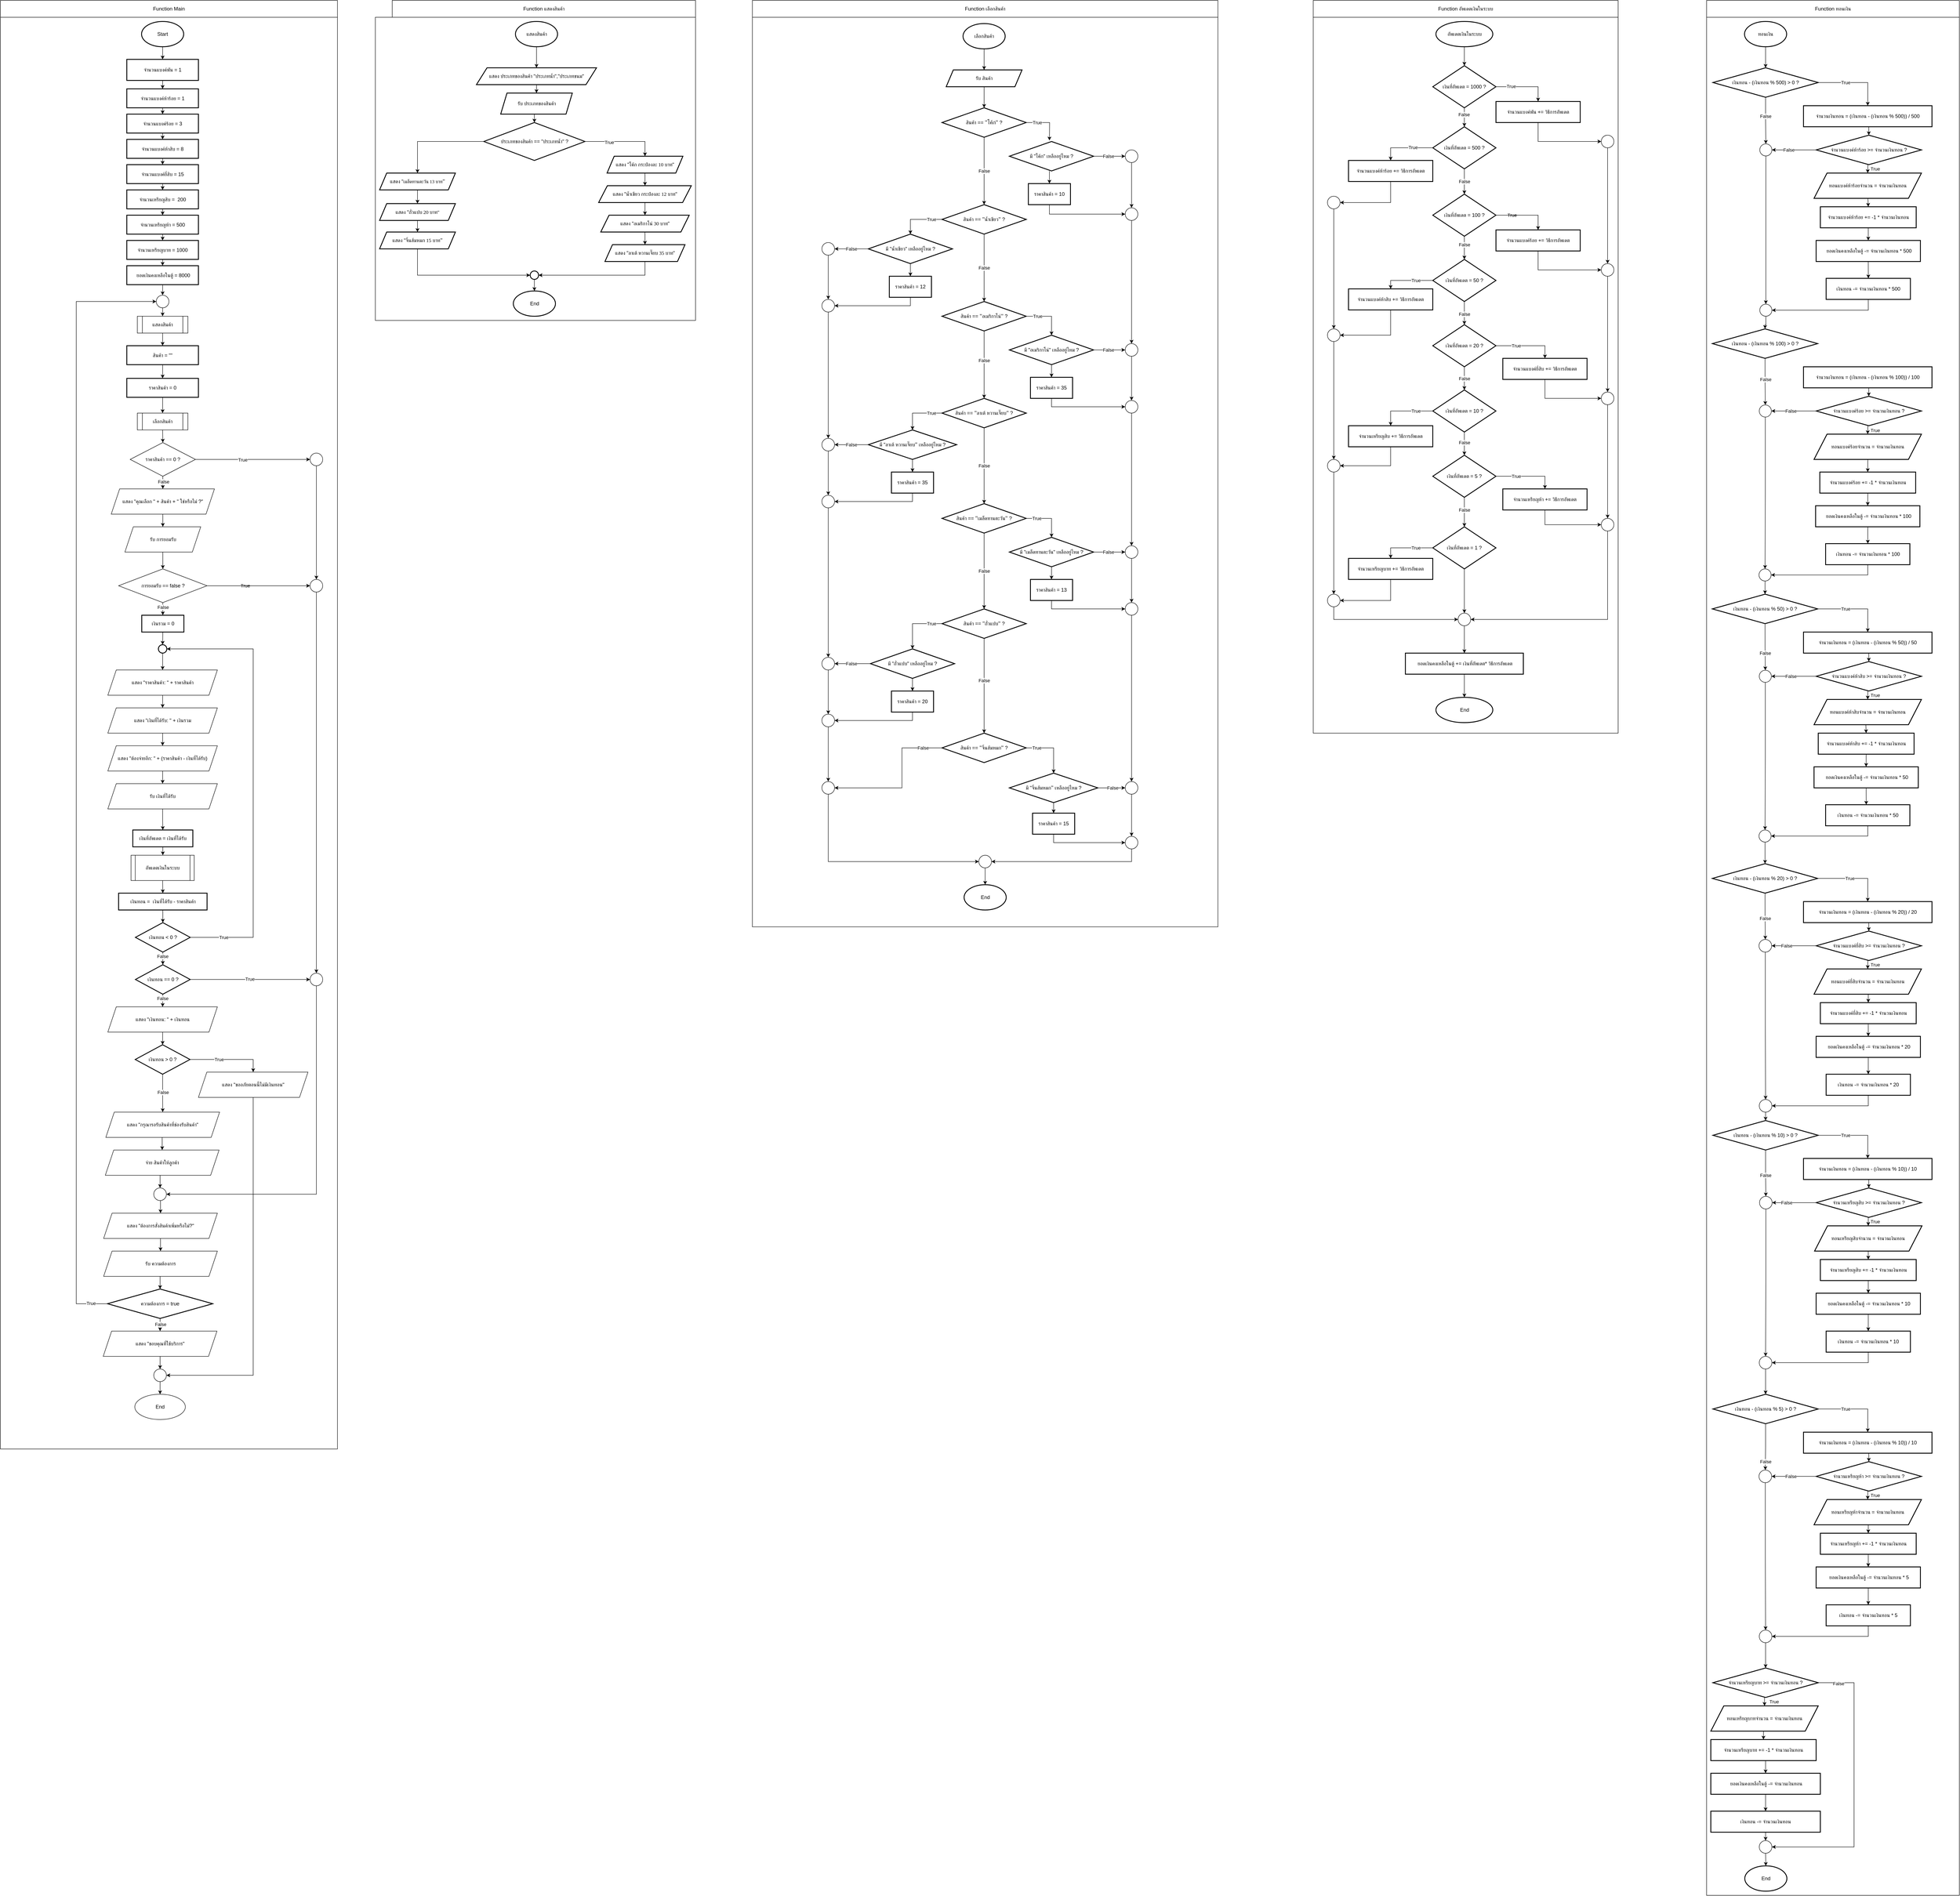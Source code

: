 <mxfile version="28.0.6">
  <diagram name="Page-1" id="hPrMzgdEGsXwVQCOCi_O">
    <mxGraphModel dx="10420" dy="5970" grid="1" gridSize="10" guides="1" tooltips="1" connect="1" arrows="1" fold="1" page="1" pageScale="1" pageWidth="850" pageHeight="1100" math="0" shadow="0">
      <root>
        <mxCell id="0" />
        <mxCell id="1" parent="0" />
        <mxCell id="seKEgpxUCmpDZqZymMSp-142" value="" style="rounded=0;whiteSpace=wrap;html=1;" vertex="1" parent="1">
          <mxGeometry x="3156.25" y="40" width="723.75" height="1700" as="geometry" />
        </mxCell>
        <mxCell id="TqjajjSFYu0oRNBo3CQ0-393" value="" style="rounded=0;whiteSpace=wrap;html=1;" parent="1" vertex="1">
          <mxGeometry x="4090" y="40" width="600" height="4460" as="geometry" />
        </mxCell>
        <mxCell id="TqjajjSFYu0oRNBo3CQ0-394" value="Function ทอนเงิน" style="rounded=0;whiteSpace=wrap;html=1;" parent="1" vertex="1">
          <mxGeometry x="4090" width="600" height="40" as="geometry" />
        </mxCell>
        <mxCell id="TqjajjSFYu0oRNBo3CQ0-391" value="" style="rounded=0;whiteSpace=wrap;html=1;" parent="1" vertex="1">
          <mxGeometry x="1825" y="40" width="1105" height="2160" as="geometry" />
        </mxCell>
        <mxCell id="TqjajjSFYu0oRNBo3CQ0-392" value="Function&amp;nbsp;เลือกสินค้า" style="rounded=0;whiteSpace=wrap;html=1;" parent="1" vertex="1">
          <mxGeometry x="1825" width="1105" height="40" as="geometry" />
        </mxCell>
        <mxCell id="TqjajjSFYu0oRNBo3CQ0-390" value="" style="rounded=0;whiteSpace=wrap;html=1;" parent="1" vertex="1">
          <mxGeometry x="930" y="40" width="760" height="720" as="geometry" />
        </mxCell>
        <mxCell id="TqjajjSFYu0oRNBo3CQ0-387" value="" style="rounded=0;whiteSpace=wrap;html=1;" parent="1" vertex="1">
          <mxGeometry x="40" y="40" width="800" height="3400" as="geometry" />
        </mxCell>
        <mxCell id="TqjajjSFYu0oRNBo3CQ0-1" style="edgeStyle=orthogonalEdgeStyle;rounded=0;orthogonalLoop=1;jettySize=auto;html=1;exitX=0.5;exitY=1;exitDx=0;exitDy=0;exitPerimeter=0;" parent="1" source="TqjajjSFYu0oRNBo3CQ0-2" target="TqjajjSFYu0oRNBo3CQ0-4" edge="1">
          <mxGeometry relative="1" as="geometry" />
        </mxCell>
        <mxCell id="TqjajjSFYu0oRNBo3CQ0-2" value="&lt;div&gt;Start&lt;/div&gt;" style="strokeWidth=2;html=1;shape=mxgraph.flowchart.start_1;whiteSpace=wrap;" parent="1" vertex="1">
          <mxGeometry x="375" y="50" width="100" height="60" as="geometry" />
        </mxCell>
        <mxCell id="TqjajjSFYu0oRNBo3CQ0-3" style="edgeStyle=orthogonalEdgeStyle;rounded=0;orthogonalLoop=1;jettySize=auto;html=1;exitX=0.5;exitY=1;exitDx=0;exitDy=0;entryX=0.5;entryY=0;entryDx=0;entryDy=0;" parent="1" source="TqjajjSFYu0oRNBo3CQ0-4" target="TqjajjSFYu0oRNBo3CQ0-16" edge="1">
          <mxGeometry relative="1" as="geometry" />
        </mxCell>
        <mxCell id="TqjajjSFYu0oRNBo3CQ0-4" value="จำนวนแบงค์พัน = 1" style="rounded=1;whiteSpace=wrap;html=1;absoluteArcSize=1;arcSize=0;strokeWidth=2;" parent="1" vertex="1">
          <mxGeometry x="340" y="140" width="170" height="50" as="geometry" />
        </mxCell>
        <mxCell id="TqjajjSFYu0oRNBo3CQ0-5" style="edgeStyle=orthogonalEdgeStyle;rounded=0;orthogonalLoop=1;jettySize=auto;html=1;exitX=0.5;exitY=1;exitDx=0;exitDy=0;" parent="1" source="TqjajjSFYu0oRNBo3CQ0-6" target="TqjajjSFYu0oRNBo3CQ0-8" edge="1">
          <mxGeometry relative="1" as="geometry" />
        </mxCell>
        <mxCell id="TqjajjSFYu0oRNBo3CQ0-6" value="&lt;div&gt;จำนวนแบงค์ร้อย = 3&lt;/div&gt;" style="whiteSpace=wrap;html=1;rounded=1;absoluteArcSize=1;arcSize=0;strokeWidth=2;" parent="1" vertex="1">
          <mxGeometry x="340" y="270" width="170" height="45" as="geometry" />
        </mxCell>
        <mxCell id="TqjajjSFYu0oRNBo3CQ0-7" style="edgeStyle=orthogonalEdgeStyle;rounded=0;orthogonalLoop=1;jettySize=auto;html=1;exitX=0.5;exitY=1;exitDx=0;exitDy=0;" parent="1" source="TqjajjSFYu0oRNBo3CQ0-8" target="TqjajjSFYu0oRNBo3CQ0-10" edge="1">
          <mxGeometry relative="1" as="geometry" />
        </mxCell>
        <mxCell id="TqjajjSFYu0oRNBo3CQ0-8" value="&lt;div&gt;จำนวนแบงค์ห้าสิบ = 8&lt;/div&gt;" style="whiteSpace=wrap;html=1;rounded=1;absoluteArcSize=1;arcSize=0;strokeWidth=2;" parent="1" vertex="1">
          <mxGeometry x="340" y="330" width="170" height="45" as="geometry" />
        </mxCell>
        <mxCell id="TqjajjSFYu0oRNBo3CQ0-9" style="edgeStyle=orthogonalEdgeStyle;rounded=0;orthogonalLoop=1;jettySize=auto;html=1;exitX=0.5;exitY=1;exitDx=0;exitDy=0;" parent="1" source="TqjajjSFYu0oRNBo3CQ0-10" target="TqjajjSFYu0oRNBo3CQ0-12" edge="1">
          <mxGeometry relative="1" as="geometry" />
        </mxCell>
        <mxCell id="TqjajjSFYu0oRNBo3CQ0-10" value="&lt;div&gt;จำนวนแบงค์ยี่สิบ = 15&lt;/div&gt;" style="whiteSpace=wrap;html=1;rounded=1;absoluteArcSize=1;arcSize=0;strokeWidth=2;" parent="1" vertex="1">
          <mxGeometry x="340" y="390" width="170" height="45" as="geometry" />
        </mxCell>
        <mxCell id="TqjajjSFYu0oRNBo3CQ0-11" style="edgeStyle=orthogonalEdgeStyle;rounded=0;orthogonalLoop=1;jettySize=auto;html=1;exitX=0.5;exitY=1;exitDx=0;exitDy=0;entryX=0.5;entryY=0;entryDx=0;entryDy=0;" parent="1" source="TqjajjSFYu0oRNBo3CQ0-12" target="TqjajjSFYu0oRNBo3CQ0-14" edge="1">
          <mxGeometry relative="1" as="geometry" />
        </mxCell>
        <mxCell id="TqjajjSFYu0oRNBo3CQ0-12" value="&lt;div&gt;จำนวนเหรียญสิบ =&amp;nbsp; 200&lt;/div&gt;" style="whiteSpace=wrap;html=1;rounded=1;absoluteArcSize=1;arcSize=0;strokeWidth=2;" parent="1" vertex="1">
          <mxGeometry x="340" y="450" width="170" height="45" as="geometry" />
        </mxCell>
        <mxCell id="TqjajjSFYu0oRNBo3CQ0-13" style="edgeStyle=orthogonalEdgeStyle;rounded=0;orthogonalLoop=1;jettySize=auto;html=1;exitX=0.5;exitY=1;exitDx=0;exitDy=0;entryX=0.5;entryY=0;entryDx=0;entryDy=0;" parent="1" source="TqjajjSFYu0oRNBo3CQ0-14" edge="1">
          <mxGeometry relative="1" as="geometry">
            <mxPoint x="425" y="570" as="targetPoint" />
          </mxGeometry>
        </mxCell>
        <mxCell id="TqjajjSFYu0oRNBo3CQ0-14" value="&lt;div&gt;จำนวนเหรียญห้า = 500&lt;/div&gt;" style="whiteSpace=wrap;html=1;rounded=1;absoluteArcSize=1;arcSize=0;strokeWidth=2;" parent="1" vertex="1">
          <mxGeometry x="340" y="510" width="170" height="45" as="geometry" />
        </mxCell>
        <mxCell id="TqjajjSFYu0oRNBo3CQ0-15" style="edgeStyle=orthogonalEdgeStyle;rounded=0;orthogonalLoop=1;jettySize=auto;html=1;exitX=0.5;exitY=1;exitDx=0;exitDy=0;entryX=0.5;entryY=0;entryDx=0;entryDy=0;" parent="1" source="TqjajjSFYu0oRNBo3CQ0-16" target="TqjajjSFYu0oRNBo3CQ0-6" edge="1">
          <mxGeometry relative="1" as="geometry" />
        </mxCell>
        <mxCell id="TqjajjSFYu0oRNBo3CQ0-16" value="จำนวนแบงค์ห้าร้อย = 1" style="whiteSpace=wrap;html=1;rounded=1;absoluteArcSize=1;arcSize=0;strokeWidth=2;" parent="1" vertex="1">
          <mxGeometry x="340" y="210" width="170" height="45" as="geometry" />
        </mxCell>
        <mxCell id="TqjajjSFYu0oRNBo3CQ0-17" style="edgeStyle=orthogonalEdgeStyle;rounded=0;orthogonalLoop=1;jettySize=auto;html=1;exitX=0.5;exitY=1;exitDx=0;exitDy=0;entryX=0.5;entryY=0;entryDx=0;entryDy=0;" parent="1" source="TqjajjSFYu0oRNBo3CQ0-18" edge="1">
          <mxGeometry relative="1" as="geometry">
            <mxPoint x="425" y="630" as="targetPoint" />
          </mxGeometry>
        </mxCell>
        <mxCell id="TqjajjSFYu0oRNBo3CQ0-18" value="&lt;div&gt;จำนวนเหรียญบาท = 1000&lt;/div&gt;" style="whiteSpace=wrap;html=1;rounded=1;absoluteArcSize=1;arcSize=0;strokeWidth=2;" parent="1" vertex="1">
          <mxGeometry x="340" y="570" width="170" height="45" as="geometry" />
        </mxCell>
        <mxCell id="TqjajjSFYu0oRNBo3CQ0-21" style="edgeStyle=orthogonalEdgeStyle;rounded=0;orthogonalLoop=1;jettySize=auto;html=1;exitX=0.5;exitY=1;exitDx=0;exitDy=0;entryX=0.5;entryY=0;entryDx=0;entryDy=0;" parent="1" source="TqjajjSFYu0oRNBo3CQ0-19" target="TqjajjSFYu0oRNBo3CQ0-20" edge="1">
          <mxGeometry relative="1" as="geometry" />
        </mxCell>
        <mxCell id="TqjajjSFYu0oRNBo3CQ0-19" value="&amp;nbsp;ยอดเงินคงเหลือในตู้ =&amp;nbsp;&lt;span id=&quot;cwos&quot; class=&quot;qv3Wpe&quot;&gt;8000&lt;/span&gt;" style="whiteSpace=wrap;html=1;rounded=1;absoluteArcSize=1;arcSize=0;strokeWidth=2;" parent="1" vertex="1">
          <mxGeometry x="340" y="630" width="170" height="45" as="geometry" />
        </mxCell>
        <mxCell id="TqjajjSFYu0oRNBo3CQ0-171" style="edgeStyle=orthogonalEdgeStyle;rounded=0;orthogonalLoop=1;jettySize=auto;html=1;exitX=0.5;exitY=1;exitDx=0;exitDy=0;entryX=0.5;entryY=0;entryDx=0;entryDy=0;" parent="1" source="TqjajjSFYu0oRNBo3CQ0-20" target="TqjajjSFYu0oRNBo3CQ0-169" edge="1">
          <mxGeometry relative="1" as="geometry" />
        </mxCell>
        <mxCell id="TqjajjSFYu0oRNBo3CQ0-20" value="" style="ellipse;whiteSpace=wrap;html=1;aspect=fixed;" parent="1" vertex="1">
          <mxGeometry x="410" y="700" width="30" height="30" as="geometry" />
        </mxCell>
        <mxCell id="TqjajjSFYu0oRNBo3CQ0-22" style="edgeStyle=orthogonalEdgeStyle;rounded=0;orthogonalLoop=1;jettySize=auto;html=1;exitX=0.5;exitY=1;exitDx=0;exitDy=0;entryX=0.5;entryY=0;entryDx=0;entryDy=0;" parent="1" source="TqjajjSFYu0oRNBo3CQ0-23" target="TqjajjSFYu0oRNBo3CQ0-24" edge="1">
          <mxGeometry relative="1" as="geometry" />
        </mxCell>
        <mxCell id="TqjajjSFYu0oRNBo3CQ0-23" value="แสดง ประเภทของสินค้า &quot;ประเภทน้ำ&quot;,&quot;ประเภทขนม&quot;" style="shape=parallelogram;html=1;strokeWidth=2;perimeter=parallelogramPerimeter;whiteSpace=wrap;rounded=1;arcSize=0;size=0.088;" parent="1" vertex="1">
          <mxGeometry x="1170" y="160" width="285" height="40" as="geometry" />
        </mxCell>
        <mxCell id="TqjajjSFYu0oRNBo3CQ0-24" value="รับ ประเภทของสินค้า" style="shape=parallelogram;html=1;strokeWidth=2;perimeter=parallelogramPerimeter;whiteSpace=wrap;rounded=1;arcSize=0;size=0.088;" parent="1" vertex="1">
          <mxGeometry x="1227.5" y="220" width="170" height="50" as="geometry" />
        </mxCell>
        <mxCell id="TqjajjSFYu0oRNBo3CQ0-116" style="edgeStyle=orthogonalEdgeStyle;rounded=0;orthogonalLoop=1;jettySize=auto;html=1;exitX=1;exitY=0.5;exitDx=0;exitDy=0;exitPerimeter=0;entryX=0.5;entryY=0;entryDx=0;entryDy=0;" parent="1" source="TqjajjSFYu0oRNBo3CQ0-26" target="TqjajjSFYu0oRNBo3CQ0-30" edge="1">
          <mxGeometry relative="1" as="geometry" />
        </mxCell>
        <mxCell id="TqjajjSFYu0oRNBo3CQ0-494" value="True" style="edgeLabel;html=1;align=center;verticalAlign=middle;resizable=0;points=[];" parent="TqjajjSFYu0oRNBo3CQ0-116" vertex="1" connectable="0">
          <mxGeometry x="-0.357" y="-2" relative="1" as="geometry">
            <mxPoint as="offset" />
          </mxGeometry>
        </mxCell>
        <mxCell id="seKEgpxUCmpDZqZymMSp-14" style="edgeStyle=orthogonalEdgeStyle;rounded=0;orthogonalLoop=1;jettySize=auto;html=1;exitX=0;exitY=0.5;exitDx=0;exitDy=0;exitPerimeter=0;" edge="1" parent="1" source="TqjajjSFYu0oRNBo3CQ0-26" target="TqjajjSFYu0oRNBo3CQ0-102">
          <mxGeometry relative="1" as="geometry" />
        </mxCell>
        <mxCell id="TqjajjSFYu0oRNBo3CQ0-26" value="ประเภทของสินค้า == &quot;ประเภทน้ำ&quot; ?" style="strokeWidth=2;html=1;shape=mxgraph.flowchart.decision;whiteSpace=wrap;" parent="1" vertex="1">
          <mxGeometry x="1187.5" y="290" width="240" height="90" as="geometry" />
        </mxCell>
        <mxCell id="TqjajjSFYu0oRNBo3CQ0-28" style="edgeStyle=orthogonalEdgeStyle;rounded=0;orthogonalLoop=1;jettySize=auto;html=1;exitX=0.5;exitY=1;exitDx=0;exitDy=0;entryX=0.5;entryY=0;entryDx=0;entryDy=0;entryPerimeter=0;" parent="1" source="TqjajjSFYu0oRNBo3CQ0-24" target="TqjajjSFYu0oRNBo3CQ0-26" edge="1">
          <mxGeometry relative="1" as="geometry" />
        </mxCell>
        <mxCell id="TqjajjSFYu0oRNBo3CQ0-29" style="edgeStyle=orthogonalEdgeStyle;rounded=0;orthogonalLoop=1;jettySize=auto;html=1;exitX=0.5;exitY=1;exitDx=0;exitDy=0;entryX=0.5;entryY=0;entryDx=0;entryDy=0;" parent="1" source="TqjajjSFYu0oRNBo3CQ0-30" target="TqjajjSFYu0oRNBo3CQ0-32" edge="1">
          <mxGeometry relative="1" as="geometry" />
        </mxCell>
        <mxCell id="TqjajjSFYu0oRNBo3CQ0-30" value="แสดง &quot;&lt;font data-font-src=&quot;https://fonts.googleapis.com/css?family=Sarabun&quot; face=&quot;Sarabun&quot;&gt;โค้ก กระป๋องละ 10 บาท&lt;/font&gt;&quot;" style="shape=parallelogram;html=1;strokeWidth=2;perimeter=parallelogramPerimeter;whiteSpace=wrap;rounded=1;arcSize=0;size=0.094;" parent="1" vertex="1">
          <mxGeometry x="1480" y="370" width="180" height="40" as="geometry" />
        </mxCell>
        <mxCell id="TqjajjSFYu0oRNBo3CQ0-31" style="edgeStyle=orthogonalEdgeStyle;rounded=0;orthogonalLoop=1;jettySize=auto;html=1;exitX=0.5;exitY=1;exitDx=0;exitDy=0;entryX=0.5;entryY=0;entryDx=0;entryDy=0;" parent="1" source="TqjajjSFYu0oRNBo3CQ0-32" target="TqjajjSFYu0oRNBo3CQ0-34" edge="1">
          <mxGeometry relative="1" as="geometry" />
        </mxCell>
        <mxCell id="TqjajjSFYu0oRNBo3CQ0-32" value="แสดง &quot;&lt;font data-font-src=&quot;https://fonts.googleapis.com/css?family=Sarabun&quot; face=&quot;Sarabun&quot;&gt;น้ำเขียว กระป๋องละ 12 บาท&lt;/font&gt;&quot;" style="shape=parallelogram;html=1;strokeWidth=2;perimeter=parallelogramPerimeter;whiteSpace=wrap;rounded=1;arcSize=0;size=0.094;" parent="1" vertex="1">
          <mxGeometry x="1460" y="440" width="220" height="40" as="geometry" />
        </mxCell>
        <mxCell id="TqjajjSFYu0oRNBo3CQ0-33" style="edgeStyle=orthogonalEdgeStyle;rounded=0;orthogonalLoop=1;jettySize=auto;html=1;exitX=0.5;exitY=1;exitDx=0;exitDy=0;entryX=0.5;entryY=0;entryDx=0;entryDy=0;" parent="1" source="TqjajjSFYu0oRNBo3CQ0-34" target="TqjajjSFYu0oRNBo3CQ0-35" edge="1">
          <mxGeometry relative="1" as="geometry" />
        </mxCell>
        <mxCell id="TqjajjSFYu0oRNBo3CQ0-34" value="แสดง &quot;&lt;font data-font-src=&quot;https://fonts.googleapis.com/css?family=Sarabun&quot; face=&quot;Sarabun&quot;&gt;อเมริกาโน่ 30 บาท&lt;/font&gt;&quot;" style="shape=parallelogram;html=1;strokeWidth=2;perimeter=parallelogramPerimeter;whiteSpace=wrap;rounded=1;arcSize=0;size=0.094;" parent="1" vertex="1">
          <mxGeometry x="1465" y="510" width="210" height="40" as="geometry" />
        </mxCell>
        <mxCell id="TqjajjSFYu0oRNBo3CQ0-35" value="แสดง &quot;&lt;font data-font-src=&quot;https://fonts.googleapis.com/css?family=Sarabun&quot; face=&quot;Sarabun&quot;&gt;ลาเต้ หวานเจี๊ยบ 35 บาท&lt;/font&gt;&quot;" style="shape=parallelogram;html=1;strokeWidth=2;perimeter=parallelogramPerimeter;whiteSpace=wrap;rounded=1;arcSize=0;size=0.094;" parent="1" vertex="1">
          <mxGeometry x="1475" y="580" width="190" height="40" as="geometry" />
        </mxCell>
        <mxCell id="TqjajjSFYu0oRNBo3CQ0-38" style="edgeStyle=orthogonalEdgeStyle;rounded=0;orthogonalLoop=1;jettySize=auto;html=1;exitX=0.5;exitY=1;exitDx=0;exitDy=0;exitPerimeter=0;" parent="1" source="TqjajjSFYu0oRNBo3CQ0-39" edge="1">
          <mxGeometry relative="1" as="geometry">
            <mxPoint x="1307.5" y="690" as="targetPoint" />
          </mxGeometry>
        </mxCell>
        <mxCell id="TqjajjSFYu0oRNBo3CQ0-39" value="" style="strokeWidth=2;html=1;shape=mxgraph.flowchart.start_2;whiteSpace=wrap;" parent="1" vertex="1">
          <mxGeometry x="1297.5" y="642.5" width="20" height="20" as="geometry" />
        </mxCell>
        <mxCell id="TqjajjSFYu0oRNBo3CQ0-44" style="edgeStyle=orthogonalEdgeStyle;rounded=0;orthogonalLoop=1;jettySize=auto;html=1;exitX=1;exitY=0.5;exitDx=0;exitDy=0;exitPerimeter=0;entryX=0.5;entryY=0;entryDx=0;entryDy=0;" parent="1" source="TqjajjSFYu0oRNBo3CQ0-47" edge="1">
          <mxGeometry relative="1" as="geometry">
            <mxPoint x="2530" y="332.5" as="targetPoint" />
          </mxGeometry>
        </mxCell>
        <mxCell id="TqjajjSFYu0oRNBo3CQ0-45" value="True" style="edgeLabel;html=1;align=center;verticalAlign=middle;resizable=0;points=[];" parent="TqjajjSFYu0oRNBo3CQ0-44" vertex="1" connectable="0">
          <mxGeometry x="-0.483" relative="1" as="geometry">
            <mxPoint as="offset" />
          </mxGeometry>
        </mxCell>
        <mxCell id="TqjajjSFYu0oRNBo3CQ0-46" style="edgeStyle=orthogonalEdgeStyle;rounded=0;orthogonalLoop=1;jettySize=auto;html=1;exitX=0.5;exitY=1;exitDx=0;exitDy=0;exitPerimeter=0;" parent="1" source="TqjajjSFYu0oRNBo3CQ0-47" target="TqjajjSFYu0oRNBo3CQ0-53" edge="1">
          <mxGeometry relative="1" as="geometry" />
        </mxCell>
        <mxCell id="TqjajjSFYu0oRNBo3CQ0-47" value="สินค้า ==&amp;nbsp;&lt;font data-font-src=&quot;https://fonts.googleapis.com/css?family=Sarabun&quot; face=&quot;Sarabun&quot; style=&quot;font-size: 14px;&quot;&gt;&quot;&lt;/font&gt;&lt;font style=&quot;font-size: 13px;&quot; data-font-src=&quot;https://fonts.googleapis.com/css?family=Sarabun&quot; face=&quot;Sarabun&quot;&gt;โค้ก&lt;/font&gt;&lt;font data-font-src=&quot;https://fonts.googleapis.com/css?family=Sarabun&quot; face=&quot;Sarabun&quot; style=&quot;font-size: 14px;&quot;&gt;&quot;&lt;/font&gt;&amp;nbsp;?" style="strokeWidth=2;html=1;shape=mxgraph.flowchart.decision;whiteSpace=wrap;" parent="1" vertex="1">
          <mxGeometry x="2275" y="255" width="200" height="70" as="geometry" />
        </mxCell>
        <mxCell id="TqjajjSFYu0oRNBo3CQ0-110" style="edgeStyle=orthogonalEdgeStyle;rounded=0;orthogonalLoop=1;jettySize=auto;html=1;exitX=0.5;exitY=1;exitDx=0;exitDy=0;exitPerimeter=0;entryX=0.5;entryY=0;entryDx=0;entryDy=0;" parent="1" target="TqjajjSFYu0oRNBo3CQ0-50" edge="1">
          <mxGeometry relative="1" as="geometry">
            <mxPoint x="2530" y="405" as="sourcePoint" />
          </mxGeometry>
        </mxCell>
        <mxCell id="seKEgpxUCmpDZqZymMSp-22" style="edgeStyle=orthogonalEdgeStyle;rounded=0;orthogonalLoop=1;jettySize=auto;html=1;exitX=1;exitY=0.5;exitDx=0;exitDy=0;exitPerimeter=0;entryX=0;entryY=0.5;entryDx=0;entryDy=0;" edge="1" parent="1" source="TqjajjSFYu0oRNBo3CQ0-49" target="seKEgpxUCmpDZqZymMSp-21">
          <mxGeometry relative="1" as="geometry" />
        </mxCell>
        <mxCell id="TqjajjSFYu0oRNBo3CQ0-49" value="มี &quot;โค้ก&quot; เหลืออยู่ไหม ?" style="strokeWidth=2;html=1;shape=mxgraph.flowchart.decision;whiteSpace=wrap;" parent="1" vertex="1">
          <mxGeometry x="2435" y="335" width="200" height="70" as="geometry" />
        </mxCell>
        <mxCell id="seKEgpxUCmpDZqZymMSp-88" style="edgeStyle=orthogonalEdgeStyle;rounded=0;orthogonalLoop=1;jettySize=auto;html=1;exitX=0.5;exitY=1;exitDx=0;exitDy=0;entryX=0;entryY=0.5;entryDx=0;entryDy=0;" edge="1" parent="1" source="TqjajjSFYu0oRNBo3CQ0-50" target="seKEgpxUCmpDZqZymMSp-23">
          <mxGeometry relative="1" as="geometry" />
        </mxCell>
        <mxCell id="TqjajjSFYu0oRNBo3CQ0-50" value="ราคาสินค้า = 10" style="rounded=1;whiteSpace=wrap;html=1;absoluteArcSize=1;arcSize=0;strokeWidth=2;" parent="1" vertex="1">
          <mxGeometry x="2480" y="435" width="100" height="50" as="geometry" />
        </mxCell>
        <mxCell id="TqjajjSFYu0oRNBo3CQ0-53" value="สินค้า ==&amp;nbsp;&lt;font data-font-src=&quot;https://fonts.googleapis.com/css?family=Sarabun&quot; face=&quot;Sarabun&quot; style=&quot;font-size: 14px;&quot;&gt;&quot;&lt;/font&gt;&lt;font data-font-src=&quot;https://fonts.googleapis.com/css?family=Sarabun&quot; face=&quot;Sarabun&quot;&gt;น้ำเขียว&lt;/font&gt;&lt;font data-font-src=&quot;https://fonts.googleapis.com/css?family=Sarabun&quot; face=&quot;Sarabun&quot; style=&quot;font-size: 14px;&quot;&gt;&quot;&lt;/font&gt;&amp;nbsp;?" style="strokeWidth=2;html=1;shape=mxgraph.flowchart.decision;whiteSpace=wrap;" parent="1" vertex="1">
          <mxGeometry x="2275" y="485" width="200" height="70" as="geometry" />
        </mxCell>
        <mxCell id="TqjajjSFYu0oRNBo3CQ0-109" style="edgeStyle=orthogonalEdgeStyle;rounded=0;orthogonalLoop=1;jettySize=auto;html=1;exitX=0.5;exitY=1;exitDx=0;exitDy=0;exitPerimeter=0;" parent="1" source="TqjajjSFYu0oRNBo3CQ0-55" target="TqjajjSFYu0oRNBo3CQ0-56" edge="1">
          <mxGeometry relative="1" as="geometry">
            <mxPoint x="2195" y="625" as="sourcePoint" />
          </mxGeometry>
        </mxCell>
        <mxCell id="seKEgpxUCmpDZqZymMSp-50" style="edgeStyle=orthogonalEdgeStyle;rounded=0;orthogonalLoop=1;jettySize=auto;html=1;exitX=0;exitY=0.5;exitDx=0;exitDy=0;exitPerimeter=0;entryX=1;entryY=0.5;entryDx=0;entryDy=0;" edge="1" parent="1" source="TqjajjSFYu0oRNBo3CQ0-55" target="seKEgpxUCmpDZqZymMSp-49">
          <mxGeometry relative="1" as="geometry" />
        </mxCell>
        <mxCell id="TqjajjSFYu0oRNBo3CQ0-55" value="มี &quot;&lt;font data-font-src=&quot;https://fonts.googleapis.com/css?family=Sarabun&quot; face=&quot;Sarabun&quot;&gt;น้ำเขียว&lt;/font&gt;&lt;font data-font-src=&quot;https://fonts.googleapis.com/css?family=Sarabun&quot; face=&quot;Sarabun&quot; style=&quot;font-size: 14px;&quot;&gt;&lt;/font&gt;&quot; เหลืออยู่ไหม ?" style="strokeWidth=2;html=1;shape=mxgraph.flowchart.decision;whiteSpace=wrap;" parent="1" vertex="1">
          <mxGeometry x="2100" y="555" width="200" height="70" as="geometry" />
        </mxCell>
        <mxCell id="seKEgpxUCmpDZqZymMSp-94" style="edgeStyle=orthogonalEdgeStyle;rounded=0;orthogonalLoop=1;jettySize=auto;html=1;exitX=0.5;exitY=1;exitDx=0;exitDy=0;entryX=1;entryY=0.5;entryDx=0;entryDy=0;" edge="1" parent="1" source="TqjajjSFYu0oRNBo3CQ0-56" target="seKEgpxUCmpDZqZymMSp-51">
          <mxGeometry relative="1" as="geometry" />
        </mxCell>
        <mxCell id="TqjajjSFYu0oRNBo3CQ0-56" value="ราคาสินค้า = 12" style="rounded=1;whiteSpace=wrap;html=1;absoluteArcSize=1;arcSize=0;strokeWidth=2;" parent="1" vertex="1">
          <mxGeometry x="2150" y="655" width="100" height="50" as="geometry" />
        </mxCell>
        <mxCell id="TqjajjSFYu0oRNBo3CQ0-57" style="edgeStyle=orthogonalEdgeStyle;rounded=0;orthogonalLoop=1;jettySize=auto;html=1;exitX=1;exitY=0.5;exitDx=0;exitDy=0;exitPerimeter=0;entryX=0.5;entryY=0;entryDx=0;entryDy=0;entryPerimeter=0;" parent="1" source="TqjajjSFYu0oRNBo3CQ0-60" target="TqjajjSFYu0oRNBo3CQ0-62" edge="1">
          <mxGeometry relative="1" as="geometry">
            <mxPoint x="2530" y="792.5" as="targetPoint" />
          </mxGeometry>
        </mxCell>
        <mxCell id="TqjajjSFYu0oRNBo3CQ0-58" value="True" style="edgeLabel;html=1;align=center;verticalAlign=middle;resizable=0;points=[];" parent="TqjajjSFYu0oRNBo3CQ0-57" vertex="1" connectable="0">
          <mxGeometry x="-0.483" relative="1" as="geometry">
            <mxPoint as="offset" />
          </mxGeometry>
        </mxCell>
        <mxCell id="TqjajjSFYu0oRNBo3CQ0-59" style="edgeStyle=orthogonalEdgeStyle;rounded=0;orthogonalLoop=1;jettySize=auto;html=1;exitX=0.5;exitY=1;exitDx=0;exitDy=0;exitPerimeter=0;" parent="1" source="TqjajjSFYu0oRNBo3CQ0-60" target="TqjajjSFYu0oRNBo3CQ0-66" edge="1">
          <mxGeometry relative="1" as="geometry" />
        </mxCell>
        <mxCell id="TqjajjSFYu0oRNBo3CQ0-60" value="สินค้า ==&amp;nbsp;&lt;font data-font-src=&quot;https://fonts.googleapis.com/css?family=Sarabun&quot; face=&quot;Sarabun&quot; style=&quot;font-size: 14px;&quot;&gt;&quot;&lt;/font&gt;&lt;font data-font-src=&quot;https://fonts.googleapis.com/css?family=Sarabun&quot; face=&quot;Sarabun&quot;&gt;อเมริกาโน่&lt;/font&gt;&lt;font data-font-src=&quot;https://fonts.googleapis.com/css?family=Sarabun&quot; face=&quot;Sarabun&quot; style=&quot;font-size: 14px;&quot;&gt;&quot;&lt;/font&gt;&amp;nbsp;?" style="strokeWidth=2;html=1;shape=mxgraph.flowchart.decision;whiteSpace=wrap;" parent="1" vertex="1">
          <mxGeometry x="2275" y="715" width="200" height="70" as="geometry" />
        </mxCell>
        <mxCell id="TqjajjSFYu0oRNBo3CQ0-108" style="edgeStyle=orthogonalEdgeStyle;rounded=0;orthogonalLoop=1;jettySize=auto;html=1;exitX=0.5;exitY=1;exitDx=0;exitDy=0;exitPerimeter=0;entryX=0.5;entryY=0;entryDx=0;entryDy=0;" parent="1" source="TqjajjSFYu0oRNBo3CQ0-62" target="TqjajjSFYu0oRNBo3CQ0-63" edge="1">
          <mxGeometry relative="1" as="geometry">
            <mxPoint x="2530" y="865" as="sourcePoint" />
            <Array as="points">
              <mxPoint x="2535" y="875" />
              <mxPoint x="2535" y="875" />
            </Array>
          </mxGeometry>
        </mxCell>
        <mxCell id="seKEgpxUCmpDZqZymMSp-27" style="edgeStyle=orthogonalEdgeStyle;rounded=0;orthogonalLoop=1;jettySize=auto;html=1;exitX=1;exitY=0.5;exitDx=0;exitDy=0;exitPerimeter=0;entryX=0;entryY=0.5;entryDx=0;entryDy=0;" edge="1" parent="1" source="TqjajjSFYu0oRNBo3CQ0-62" target="seKEgpxUCmpDZqZymMSp-26">
          <mxGeometry relative="1" as="geometry" />
        </mxCell>
        <mxCell id="TqjajjSFYu0oRNBo3CQ0-62" value="มี &quot;&lt;font data-font-src=&quot;https://fonts.googleapis.com/css?family=Sarabun&quot; face=&quot;Sarabun&quot; style=&quot;font-size: 14px;&quot;&gt;&lt;/font&gt;&lt;font data-font-src=&quot;https://fonts.googleapis.com/css?family=Sarabun&quot; face=&quot;Sarabun&quot;&gt;อเมริกาโน่&lt;/font&gt;&quot; เหลืออยู่ไหม ?" style="strokeWidth=2;html=1;shape=mxgraph.flowchart.decision;whiteSpace=wrap;" parent="1" vertex="1">
          <mxGeometry x="2435" y="795" width="200" height="70" as="geometry" />
        </mxCell>
        <mxCell id="seKEgpxUCmpDZqZymMSp-89" style="edgeStyle=orthogonalEdgeStyle;rounded=0;orthogonalLoop=1;jettySize=auto;html=1;exitX=0.5;exitY=1;exitDx=0;exitDy=0;entryX=0;entryY=0.5;entryDx=0;entryDy=0;" edge="1" parent="1" source="TqjajjSFYu0oRNBo3CQ0-63" target="seKEgpxUCmpDZqZymMSp-29">
          <mxGeometry relative="1" as="geometry" />
        </mxCell>
        <mxCell id="TqjajjSFYu0oRNBo3CQ0-63" value="ราคาสินค้า = 35" style="rounded=1;whiteSpace=wrap;html=1;absoluteArcSize=1;arcSize=0;strokeWidth=2;" parent="1" vertex="1">
          <mxGeometry x="2485" y="895" width="100" height="50" as="geometry" />
        </mxCell>
        <mxCell id="TqjajjSFYu0oRNBo3CQ0-66" value="สินค้า ==&amp;nbsp;&lt;font data-font-src=&quot;https://fonts.googleapis.com/css?family=Sarabun&quot; face=&quot;Sarabun&quot; style=&quot;font-size: 14px;&quot;&gt;&quot;&lt;/font&gt;&lt;font&gt;ลาเต้ หวานเจี๊ยบ&lt;/font&gt;&lt;font data-font-src=&quot;https://fonts.googleapis.com/css?family=Sarabun&quot; face=&quot;Sarabun&quot; style=&quot;font-size: 14px;&quot;&gt;&quot;&lt;/font&gt;&amp;nbsp;?" style="strokeWidth=2;html=1;shape=mxgraph.flowchart.decision;whiteSpace=wrap;" parent="1" vertex="1">
          <mxGeometry x="2275" y="945" width="200" height="70" as="geometry" />
        </mxCell>
        <mxCell id="TqjajjSFYu0oRNBo3CQ0-67" style="edgeStyle=orthogonalEdgeStyle;rounded=0;orthogonalLoop=1;jettySize=auto;html=1;exitX=0.5;exitY=1;exitDx=0;exitDy=0;exitPerimeter=0;entryX=0.5;entryY=0;entryDx=0;entryDy=0;" parent="1" source="TqjajjSFYu0oRNBo3CQ0-68" target="TqjajjSFYu0oRNBo3CQ0-69" edge="1">
          <mxGeometry relative="1" as="geometry">
            <mxPoint x="2200.222" y="1140" as="targetPoint" />
            <mxPoint x="2200" y="1090" as="sourcePoint" />
          </mxGeometry>
        </mxCell>
        <mxCell id="seKEgpxUCmpDZqZymMSp-57" style="edgeStyle=orthogonalEdgeStyle;rounded=0;orthogonalLoop=1;jettySize=auto;html=1;exitX=0;exitY=0.5;exitDx=0;exitDy=0;exitPerimeter=0;" edge="1" parent="1" source="TqjajjSFYu0oRNBo3CQ0-68" target="seKEgpxUCmpDZqZymMSp-55">
          <mxGeometry relative="1" as="geometry" />
        </mxCell>
        <mxCell id="seKEgpxUCmpDZqZymMSp-95" value="False" style="edgeLabel;html=1;align=center;verticalAlign=middle;resizable=0;points=[];" vertex="1" connectable="0" parent="seKEgpxUCmpDZqZymMSp-57">
          <mxGeometry x="0.05" y="-1" relative="1" as="geometry">
            <mxPoint x="2" y="1" as="offset" />
          </mxGeometry>
        </mxCell>
        <mxCell id="seKEgpxUCmpDZqZymMSp-96" value="False" style="edgeLabel;html=1;align=center;verticalAlign=middle;resizable=0;points=[];" vertex="1" connectable="0" parent="seKEgpxUCmpDZqZymMSp-57">
          <mxGeometry x="0.05" y="-1" relative="1" as="geometry">
            <mxPoint x="2" y="-464" as="offset" />
          </mxGeometry>
        </mxCell>
        <mxCell id="TqjajjSFYu0oRNBo3CQ0-68" value="มี &quot;&lt;font data-font-src=&quot;https://fonts.googleapis.com/css?family=Sarabun&quot; face=&quot;Sarabun&quot; style=&quot;font-size: 14px;&quot;&gt;&lt;/font&gt;&lt;font&gt;ลาเต้ หวานเจี๊ยบ&lt;/font&gt;&lt;font data-font-src=&quot;https://fonts.googleapis.com/css?family=Sarabun&quot; face=&quot;Sarabun&quot; style=&quot;font-size: 14px;&quot;&gt;&quot;&lt;/font&gt;&amp;nbsp;เหลืออยู่ไหม ?" style="strokeWidth=2;html=1;shape=mxgraph.flowchart.decision;whiteSpace=wrap;" parent="1" vertex="1">
          <mxGeometry x="2100" y="1020" width="210" height="70" as="geometry" />
        </mxCell>
        <mxCell id="seKEgpxUCmpDZqZymMSp-93" style="edgeStyle=orthogonalEdgeStyle;rounded=0;orthogonalLoop=1;jettySize=auto;html=1;exitX=0.5;exitY=1;exitDx=0;exitDy=0;entryX=1;entryY=0.5;entryDx=0;entryDy=0;" edge="1" parent="1" source="TqjajjSFYu0oRNBo3CQ0-69" target="seKEgpxUCmpDZqZymMSp-56">
          <mxGeometry relative="1" as="geometry" />
        </mxCell>
        <mxCell id="TqjajjSFYu0oRNBo3CQ0-69" value="ราคาสินค้า = 35" style="rounded=1;whiteSpace=wrap;html=1;absoluteArcSize=1;arcSize=0;strokeWidth=2;" parent="1" vertex="1">
          <mxGeometry x="2155" y="1120" width="100" height="50" as="geometry" />
        </mxCell>
        <mxCell id="TqjajjSFYu0oRNBo3CQ0-70" style="edgeStyle=orthogonalEdgeStyle;rounded=0;orthogonalLoop=1;jettySize=auto;html=1;exitX=1;exitY=0.5;exitDx=0;exitDy=0;exitPerimeter=0;entryX=0.5;entryY=0;entryDx=0;entryDy=0;entryPerimeter=0;" parent="1" source="TqjajjSFYu0oRNBo3CQ0-72" target="TqjajjSFYu0oRNBo3CQ0-74" edge="1">
          <mxGeometry relative="1" as="geometry">
            <mxPoint x="2530" y="1272.5" as="targetPoint" />
          </mxGeometry>
        </mxCell>
        <mxCell id="TqjajjSFYu0oRNBo3CQ0-72" value="สินค้า ==&amp;nbsp;&lt;font data-font-src=&quot;https://fonts.googleapis.com/css?family=Sarabun&quot; face=&quot;Sarabun&quot; style=&quot;font-size: 14px;&quot;&gt;&quot;&lt;/font&gt;&lt;font data-font-src=&quot;https://fonts.googleapis.com/css?family=Sarabun&quot; face=&quot;Sarabun&quot;&gt;เมล็ดทานตะวัน&lt;/font&gt;&lt;font data-font-src=&quot;https://fonts.googleapis.com/css?family=Sarabun&quot; face=&quot;Sarabun&quot; style=&quot;font-size: 14px;&quot;&gt;&quot;&lt;/font&gt;&amp;nbsp;?" style="strokeWidth=2;html=1;shape=mxgraph.flowchart.decision;whiteSpace=wrap;" parent="1" vertex="1">
          <mxGeometry x="2275" y="1195" width="200" height="70" as="geometry" />
        </mxCell>
        <mxCell id="TqjajjSFYu0oRNBo3CQ0-73" style="edgeStyle=orthogonalEdgeStyle;rounded=0;orthogonalLoop=1;jettySize=auto;html=1;exitX=0.5;exitY=1;exitDx=0;exitDy=0;exitPerimeter=0;entryX=0.5;entryY=0;entryDx=0;entryDy=0;" parent="1" source="TqjajjSFYu0oRNBo3CQ0-74" target="TqjajjSFYu0oRNBo3CQ0-75" edge="1">
          <mxGeometry relative="1" as="geometry">
            <mxPoint x="2530.222" y="1395" as="targetPoint" />
            <mxPoint x="2530" y="1345" as="sourcePoint" />
          </mxGeometry>
        </mxCell>
        <mxCell id="seKEgpxUCmpDZqZymMSp-36" style="edgeStyle=orthogonalEdgeStyle;rounded=0;orthogonalLoop=1;jettySize=auto;html=1;exitX=1;exitY=0.5;exitDx=0;exitDy=0;exitPerimeter=0;entryX=0;entryY=0.5;entryDx=0;entryDy=0;" edge="1" parent="1" source="TqjajjSFYu0oRNBo3CQ0-74" target="seKEgpxUCmpDZqZymMSp-34">
          <mxGeometry relative="1" as="geometry" />
        </mxCell>
        <mxCell id="TqjajjSFYu0oRNBo3CQ0-74" value="มี &quot;&lt;font data-font-src=&quot;https://fonts.googleapis.com/css?family=Sarabun&quot; face=&quot;Sarabun&quot;&gt;เมล็ดทานตะวัน&lt;/font&gt;&quot; เหลืออยู่ไหม ?" style="strokeWidth=2;html=1;shape=mxgraph.flowchart.decision;whiteSpace=wrap;" parent="1" vertex="1">
          <mxGeometry x="2435" y="1275" width="200" height="70" as="geometry" />
        </mxCell>
        <mxCell id="seKEgpxUCmpDZqZymMSp-90" style="edgeStyle=orthogonalEdgeStyle;rounded=0;orthogonalLoop=1;jettySize=auto;html=1;exitX=0.5;exitY=1;exitDx=0;exitDy=0;entryX=0;entryY=0.5;entryDx=0;entryDy=0;" edge="1" parent="1" source="TqjajjSFYu0oRNBo3CQ0-75" target="seKEgpxUCmpDZqZymMSp-33">
          <mxGeometry relative="1" as="geometry" />
        </mxCell>
        <mxCell id="TqjajjSFYu0oRNBo3CQ0-75" value="ราคาสินค้า = 13" style="rounded=1;whiteSpace=wrap;html=1;absoluteArcSize=1;arcSize=0;strokeWidth=2;" parent="1" vertex="1">
          <mxGeometry x="2485" y="1375" width="100" height="50" as="geometry" />
        </mxCell>
        <mxCell id="TqjajjSFYu0oRNBo3CQ0-157" style="edgeStyle=orthogonalEdgeStyle;rounded=0;orthogonalLoop=1;jettySize=auto;html=1;exitX=0.5;exitY=1;exitDx=0;exitDy=0;exitPerimeter=0;" parent="1" source="TqjajjSFYu0oRNBo3CQ0-78" target="TqjajjSFYu0oRNBo3CQ0-155" edge="1">
          <mxGeometry relative="1" as="geometry" />
        </mxCell>
        <mxCell id="TqjajjSFYu0oRNBo3CQ0-78" value="สินค้า ==&amp;nbsp;&lt;font data-font-src=&quot;https://fonts.googleapis.com/css?family=Sarabun&quot; face=&quot;Sarabun&quot; style=&quot;font-size: 14px;&quot;&gt;&quot;&lt;/font&gt;&lt;font data-font-src=&quot;https://fonts.googleapis.com/css?family=Sarabun&quot; face=&quot;Sarabun&quot;&gt;ถั่วแปบ&lt;/font&gt;&lt;font data-font-src=&quot;https://fonts.googleapis.com/css?family=Sarabun&quot; face=&quot;Sarabun&quot; style=&quot;font-size: 14px;&quot;&gt;&quot;&lt;/font&gt;&amp;nbsp;?" style="strokeWidth=2;html=1;shape=mxgraph.flowchart.decision;whiteSpace=wrap;" parent="1" vertex="1">
          <mxGeometry x="2275" y="1445" width="200" height="70" as="geometry" />
        </mxCell>
        <mxCell id="TqjajjSFYu0oRNBo3CQ0-79" style="edgeStyle=orthogonalEdgeStyle;rounded=0;orthogonalLoop=1;jettySize=auto;html=1;exitX=0.5;exitY=1;exitDx=0;exitDy=0;exitPerimeter=0;entryX=0.5;entryY=0;entryDx=0;entryDy=0;" parent="1" source="TqjajjSFYu0oRNBo3CQ0-80" target="TqjajjSFYu0oRNBo3CQ0-81" edge="1">
          <mxGeometry relative="1" as="geometry">
            <mxPoint x="2200.222" y="1660" as="targetPoint" />
            <mxPoint x="2200" y="1610" as="sourcePoint" />
          </mxGeometry>
        </mxCell>
        <mxCell id="seKEgpxUCmpDZqZymMSp-67" style="edgeStyle=orthogonalEdgeStyle;rounded=0;orthogonalLoop=1;jettySize=auto;html=1;exitX=0;exitY=0.5;exitDx=0;exitDy=0;exitPerimeter=0;entryX=1;entryY=0.5;entryDx=0;entryDy=0;" edge="1" parent="1" source="TqjajjSFYu0oRNBo3CQ0-80" target="seKEgpxUCmpDZqZymMSp-65">
          <mxGeometry relative="1" as="geometry" />
        </mxCell>
        <mxCell id="TqjajjSFYu0oRNBo3CQ0-80" value="มี &quot;&lt;font data-font-src=&quot;https://fonts.googleapis.com/css?family=Sarabun&quot; face=&quot;Sarabun&quot;&gt;ถั่วแปบ&lt;/font&gt;&quot; เหลืออยู่ไหม ?" style="strokeWidth=2;html=1;shape=mxgraph.flowchart.decision;whiteSpace=wrap;" parent="1" vertex="1">
          <mxGeometry x="2105" y="1540" width="200" height="70" as="geometry" />
        </mxCell>
        <mxCell id="seKEgpxUCmpDZqZymMSp-92" style="edgeStyle=orthogonalEdgeStyle;rounded=0;orthogonalLoop=1;jettySize=auto;html=1;exitX=0.5;exitY=1;exitDx=0;exitDy=0;entryX=1;entryY=0.5;entryDx=0;entryDy=0;" edge="1" parent="1" source="TqjajjSFYu0oRNBo3CQ0-81" target="seKEgpxUCmpDZqZymMSp-66">
          <mxGeometry relative="1" as="geometry" />
        </mxCell>
        <mxCell id="TqjajjSFYu0oRNBo3CQ0-81" value="ราคาสินค้า = 20" style="rounded=1;whiteSpace=wrap;html=1;absoluteArcSize=1;arcSize=0;strokeWidth=2;" parent="1" vertex="1">
          <mxGeometry x="2155" y="1640" width="100" height="50" as="geometry" />
        </mxCell>
        <mxCell id="TqjajjSFYu0oRNBo3CQ0-83" style="edgeStyle=orthogonalEdgeStyle;rounded=0;orthogonalLoop=1;jettySize=auto;html=1;exitX=0.5;exitY=1;exitDx=0;exitDy=0;exitPerimeter=0;entryX=0.5;entryY=0;entryDx=0;entryDy=0;" parent="1" source="TqjajjSFYu0oRNBo3CQ0-84" target="TqjajjSFYu0oRNBo3CQ0-85" edge="1">
          <mxGeometry relative="1" as="geometry">
            <mxPoint x="2290" y="1955" as="sourcePoint" />
            <mxPoint x="2290" y="2025" as="targetPoint" />
          </mxGeometry>
        </mxCell>
        <mxCell id="seKEgpxUCmpDZqZymMSp-43" style="edgeStyle=orthogonalEdgeStyle;rounded=0;orthogonalLoop=1;jettySize=auto;html=1;exitX=1;exitY=0.5;exitDx=0;exitDy=0;exitPerimeter=0;entryX=0;entryY=0.5;entryDx=0;entryDy=0;" edge="1" parent="1" source="TqjajjSFYu0oRNBo3CQ0-84" target="seKEgpxUCmpDZqZymMSp-39">
          <mxGeometry relative="1" as="geometry" />
        </mxCell>
        <mxCell id="TqjajjSFYu0oRNBo3CQ0-84" value="มี &quot;&lt;font data-font-src=&quot;https://fonts.googleapis.com/css?family=Sarabun&quot; face=&quot;Sarabun&quot; style=&quot;font-size: 14px;&quot;&gt;&lt;/font&gt;&lt;font data-font-src=&quot;https://fonts.googleapis.com/css?family=Sarabun&quot; face=&quot;Sarabun&quot; style=&quot;font-size: 14px;&quot;&gt;&lt;/font&gt;&lt;font&gt;จิ้นส้มหม&lt;font face=&quot;Sarabun&quot;&gt;ก&lt;/font&gt;&lt;/font&gt;&lt;font data-font-src=&quot;https://fonts.googleapis.com/css?family=Sarabun&quot; face=&quot;Sarabun&quot; style=&quot;font-size: 14px;&quot;&gt;&quot;&lt;/font&gt;&amp;nbsp;เหลืออยู่ไหม ?" style="strokeWidth=2;html=1;shape=mxgraph.flowchart.decision;whiteSpace=wrap;" parent="1" vertex="1">
          <mxGeometry x="2435" y="1835" width="210" height="70" as="geometry" />
        </mxCell>
        <mxCell id="seKEgpxUCmpDZqZymMSp-91" style="edgeStyle=orthogonalEdgeStyle;rounded=0;orthogonalLoop=1;jettySize=auto;html=1;exitX=0.5;exitY=1;exitDx=0;exitDy=0;entryX=0;entryY=0.5;entryDx=0;entryDy=0;" edge="1" parent="1" source="TqjajjSFYu0oRNBo3CQ0-85" target="seKEgpxUCmpDZqZymMSp-40">
          <mxGeometry relative="1" as="geometry" />
        </mxCell>
        <mxCell id="TqjajjSFYu0oRNBo3CQ0-85" value="ราคาสินค้า = 15" style="rounded=1;whiteSpace=wrap;html=1;absoluteArcSize=1;arcSize=0;strokeWidth=2;" parent="1" vertex="1">
          <mxGeometry x="2490" y="1930" width="100" height="50" as="geometry" />
        </mxCell>
        <mxCell id="TqjajjSFYu0oRNBo3CQ0-87" style="edgeStyle=orthogonalEdgeStyle;rounded=0;orthogonalLoop=1;jettySize=auto;html=1;exitX=0.5;exitY=1;exitDx=0;exitDy=0;exitPerimeter=0;entryX=0.5;entryY=0;entryDx=0;entryDy=0;entryPerimeter=0;" parent="1" source="TqjajjSFYu0oRNBo3CQ0-72" target="TqjajjSFYu0oRNBo3CQ0-78" edge="1">
          <mxGeometry relative="1" as="geometry">
            <mxPoint x="2397.5" y="1445" as="targetPoint" />
          </mxGeometry>
        </mxCell>
        <mxCell id="TqjajjSFYu0oRNBo3CQ0-88" style="edgeStyle=orthogonalEdgeStyle;rounded=0;orthogonalLoop=1;jettySize=auto;html=1;exitX=0.5;exitY=1;exitDx=0;exitDy=0;exitPerimeter=0;entryX=0.5;entryY=0;entryDx=0;entryDy=0;entryPerimeter=0;" parent="1" source="TqjajjSFYu0oRNBo3CQ0-66" target="TqjajjSFYu0oRNBo3CQ0-72" edge="1">
          <mxGeometry relative="1" as="geometry" />
        </mxCell>
        <mxCell id="TqjajjSFYu0oRNBo3CQ0-89" style="edgeStyle=orthogonalEdgeStyle;rounded=0;orthogonalLoop=1;jettySize=auto;html=1;exitX=0.5;exitY=1;exitDx=0;exitDy=0;exitPerimeter=0;entryX=0.5;entryY=0;entryDx=0;entryDy=0;entryPerimeter=0;" parent="1" source="TqjajjSFYu0oRNBo3CQ0-53" target="TqjajjSFYu0oRNBo3CQ0-60" edge="1">
          <mxGeometry relative="1" as="geometry" />
        </mxCell>
        <mxCell id="TqjajjSFYu0oRNBo3CQ0-93" value="False" style="edgeLabel;html=1;align=center;verticalAlign=middle;resizable=0;points=[];" parent="1" vertex="1" connectable="0">
          <mxGeometry x="2375" y="405" as="geometry" />
        </mxCell>
        <mxCell id="TqjajjSFYu0oRNBo3CQ0-94" value="False" style="edgeLabel;html=1;align=center;verticalAlign=middle;resizable=0;points=[];" parent="1" vertex="1" connectable="0">
          <mxGeometry x="2375" y="1105" as="geometry" />
        </mxCell>
        <mxCell id="TqjajjSFYu0oRNBo3CQ0-95" value="False" style="edgeLabel;html=1;align=center;verticalAlign=middle;resizable=0;points=[];" parent="1" vertex="1" connectable="0">
          <mxGeometry x="2375" y="855" as="geometry" />
        </mxCell>
        <mxCell id="TqjajjSFYu0oRNBo3CQ0-96" value="False" style="edgeLabel;html=1;align=center;verticalAlign=middle;resizable=0;points=[];" parent="1" vertex="1" connectable="0">
          <mxGeometry x="2375" y="1355" as="geometry" />
        </mxCell>
        <mxCell id="TqjajjSFYu0oRNBo3CQ0-97" value="False" style="edgeLabel;html=1;align=center;verticalAlign=middle;resizable=0;points=[];" parent="1" vertex="1" connectable="0">
          <mxGeometry x="2375" y="1615" as="geometry" />
        </mxCell>
        <mxCell id="TqjajjSFYu0oRNBo3CQ0-122" style="edgeStyle=orthogonalEdgeStyle;rounded=0;orthogonalLoop=1;jettySize=auto;html=1;exitX=0.5;exitY=1;exitDx=0;exitDy=0;entryX=0.5;entryY=0;entryDx=0;entryDy=0;" parent="1" source="TqjajjSFYu0oRNBo3CQ0-102" target="TqjajjSFYu0oRNBo3CQ0-104" edge="1">
          <mxGeometry relative="1" as="geometry" />
        </mxCell>
        <mxCell id="TqjajjSFYu0oRNBo3CQ0-102" value="แสดง &quot;&lt;font style=&quot;font-size: 11px;&quot; data-font-src=&quot;https://fonts.googleapis.com/css?family=Sarabun&quot; face=&quot;Sarabun&quot;&gt;เมล็ดทานตะวัน 13 บาท&lt;/font&gt;&lt;font data-font-src=&quot;https://fonts.googleapis.com/css?family=Sarabun&quot; face=&quot;Sarabun&quot; style=&quot;font-size: 14px;&quot;&gt;&quot;&lt;/font&gt;" style="shape=parallelogram;html=1;strokeWidth=2;perimeter=parallelogramPerimeter;whiteSpace=wrap;rounded=1;arcSize=0;size=0.094;" parent="1" vertex="1">
          <mxGeometry x="940" y="410" width="180" height="40" as="geometry" />
        </mxCell>
        <mxCell id="TqjajjSFYu0oRNBo3CQ0-103" value="แสดง &quot;&lt;font data-font-src=&quot;https://fonts.googleapis.com/css?family=Sarabun&quot; face=&quot;Sarabun&quot;&gt;จิ้นส้มหมก 15 บาท&lt;/font&gt;&lt;font data-font-src=&quot;https://fonts.googleapis.com/css?family=Sarabun&quot; face=&quot;Sarabun&quot; style=&quot;font-size: 14px;&quot;&gt;&quot;&lt;/font&gt;" style="shape=parallelogram;html=1;strokeWidth=2;perimeter=parallelogramPerimeter;whiteSpace=wrap;rounded=1;arcSize=0;size=0.094;" parent="1" vertex="1">
          <mxGeometry x="940" y="550" width="180" height="40" as="geometry" />
        </mxCell>
        <mxCell id="TqjajjSFYu0oRNBo3CQ0-121" style="edgeStyle=orthogonalEdgeStyle;rounded=0;orthogonalLoop=1;jettySize=auto;html=1;exitX=0.5;exitY=1;exitDx=0;exitDy=0;entryX=0.5;entryY=0;entryDx=0;entryDy=0;" parent="1" source="TqjajjSFYu0oRNBo3CQ0-104" target="TqjajjSFYu0oRNBo3CQ0-103" edge="1">
          <mxGeometry relative="1" as="geometry" />
        </mxCell>
        <mxCell id="TqjajjSFYu0oRNBo3CQ0-104" value="แสดง &quot;&lt;font data-font-src=&quot;https://fonts.googleapis.com/css?family=Sarabun&quot; face=&quot;Sarabun&quot;&gt;ถั่วแปบ 20 บาท&lt;/font&gt;&lt;font data-font-src=&quot;https://fonts.googleapis.com/css?family=Sarabun&quot; face=&quot;Sarabun&quot;&gt;&quot;&lt;/font&gt;" style="shape=parallelogram;html=1;strokeWidth=2;perimeter=parallelogramPerimeter;whiteSpace=wrap;rounded=1;arcSize=0;size=0.094;" parent="1" vertex="1">
          <mxGeometry x="940" y="482.5" width="180" height="40" as="geometry" />
        </mxCell>
        <mxCell id="TqjajjSFYu0oRNBo3CQ0-112" style="edgeStyle=orthogonalEdgeStyle;rounded=0;orthogonalLoop=1;jettySize=auto;html=1;exitX=0.5;exitY=1;exitDx=0;exitDy=0;exitPerimeter=0;entryX=0.5;entryY=0;entryDx=0;entryDy=0;" parent="1" source="TqjajjSFYu0oRNBo3CQ0-111" target="TqjajjSFYu0oRNBo3CQ0-23" edge="1">
          <mxGeometry relative="1" as="geometry" />
        </mxCell>
        <mxCell id="TqjajjSFYu0oRNBo3CQ0-111" value="แสดงสินค้า" style="strokeWidth=2;html=1;shape=mxgraph.flowchart.start_1;whiteSpace=wrap;" parent="1" vertex="1">
          <mxGeometry x="1262.5" y="50" width="100" height="60" as="geometry" />
        </mxCell>
        <mxCell id="TqjajjSFYu0oRNBo3CQ0-118" style="edgeStyle=orthogonalEdgeStyle;rounded=0;orthogonalLoop=1;jettySize=auto;html=1;exitX=0.5;exitY=1;exitDx=0;exitDy=0;entryX=1;entryY=0.5;entryDx=0;entryDy=0;entryPerimeter=0;" parent="1" source="TqjajjSFYu0oRNBo3CQ0-35" target="TqjajjSFYu0oRNBo3CQ0-39" edge="1">
          <mxGeometry relative="1" as="geometry" />
        </mxCell>
        <mxCell id="TqjajjSFYu0oRNBo3CQ0-119" value="False" style="edgeLabel;html=1;align=center;verticalAlign=middle;resizable=0;points=[];" parent="1" vertex="1" connectable="0">
          <mxGeometry x="2375" y="635" as="geometry" />
        </mxCell>
        <mxCell id="TqjajjSFYu0oRNBo3CQ0-123" value="End" style="strokeWidth=2;html=1;shape=mxgraph.flowchart.start_1;whiteSpace=wrap;" parent="1" vertex="1">
          <mxGeometry x="2327.5" y="2100" width="100" height="60" as="geometry" />
        </mxCell>
        <mxCell id="TqjajjSFYu0oRNBo3CQ0-126" style="edgeStyle=orthogonalEdgeStyle;rounded=0;orthogonalLoop=1;jettySize=auto;html=1;exitX=0.5;exitY=1;exitDx=0;exitDy=0;" parent="1" source="TqjajjSFYu0oRNBo3CQ0-124" target="TqjajjSFYu0oRNBo3CQ0-123" edge="1">
          <mxGeometry relative="1" as="geometry" />
        </mxCell>
        <mxCell id="TqjajjSFYu0oRNBo3CQ0-124" value="" style="ellipse;whiteSpace=wrap;html=1;aspect=fixed;" parent="1" vertex="1">
          <mxGeometry x="2362.5" y="2030" width="30" height="30" as="geometry" />
        </mxCell>
        <mxCell id="TqjajjSFYu0oRNBo3CQ0-150" style="edgeStyle=orthogonalEdgeStyle;rounded=0;orthogonalLoop=1;jettySize=auto;html=1;exitX=0.5;exitY=1;exitDx=0;exitDy=0;entryX=0.5;entryY=0;entryDx=0;entryDy=0;" parent="1" source="TqjajjSFYu0oRNBo3CQ0-148" target="TqjajjSFYu0oRNBo3CQ0-149" edge="1">
          <mxGeometry relative="1" as="geometry" />
        </mxCell>
        <mxCell id="TqjajjSFYu0oRNBo3CQ0-148" value="สินค้า = &quot;&quot;" style="whiteSpace=wrap;html=1;rounded=1;absoluteArcSize=1;arcSize=0;strokeWidth=2;" parent="1" vertex="1">
          <mxGeometry x="340" y="820" width="170" height="45" as="geometry" />
        </mxCell>
        <mxCell id="TqjajjSFYu0oRNBo3CQ0-153" style="edgeStyle=orthogonalEdgeStyle;rounded=0;orthogonalLoop=1;jettySize=auto;html=1;exitX=0.5;exitY=1;exitDx=0;exitDy=0;" parent="1" source="TqjajjSFYu0oRNBo3CQ0-149" target="TqjajjSFYu0oRNBo3CQ0-152" edge="1">
          <mxGeometry relative="1" as="geometry" />
        </mxCell>
        <mxCell id="TqjajjSFYu0oRNBo3CQ0-149" value="ราคาสินค้า = 0" style="whiteSpace=wrap;html=1;rounded=1;absoluteArcSize=1;arcSize=0;strokeWidth=2;" parent="1" vertex="1">
          <mxGeometry x="340" y="897.5" width="170" height="45" as="geometry" />
        </mxCell>
        <mxCell id="TqjajjSFYu0oRNBo3CQ0-161" style="edgeStyle=orthogonalEdgeStyle;rounded=0;orthogonalLoop=1;jettySize=auto;html=1;exitX=0.5;exitY=1;exitDx=0;exitDy=0;entryX=0.5;entryY=0;entryDx=0;entryDy=0;" parent="1" source="TqjajjSFYu0oRNBo3CQ0-152" target="TqjajjSFYu0oRNBo3CQ0-154" edge="1">
          <mxGeometry relative="1" as="geometry" />
        </mxCell>
        <mxCell id="TqjajjSFYu0oRNBo3CQ0-152" value="เลือกสินค้า" style="shape=process;whiteSpace=wrap;html=1;backgroundOutline=1;" parent="1" vertex="1">
          <mxGeometry x="365" y="980" width="120" height="40" as="geometry" />
        </mxCell>
        <mxCell id="seKEgpxUCmpDZqZymMSp-2" style="edgeStyle=orthogonalEdgeStyle;rounded=0;orthogonalLoop=1;jettySize=auto;html=1;exitX=1;exitY=0.5;exitDx=0;exitDy=0;entryX=0;entryY=0.5;entryDx=0;entryDy=0;" edge="1" parent="1" source="TqjajjSFYu0oRNBo3CQ0-154" target="seKEgpxUCmpDZqZymMSp-1">
          <mxGeometry relative="1" as="geometry" />
        </mxCell>
        <mxCell id="seKEgpxUCmpDZqZymMSp-10" value="True" style="edgeLabel;html=1;align=center;verticalAlign=middle;resizable=0;points=[];" vertex="1" connectable="0" parent="seKEgpxUCmpDZqZymMSp-2">
          <mxGeometry x="-0.181" y="-1" relative="1" as="geometry">
            <mxPoint as="offset" />
          </mxGeometry>
        </mxCell>
        <mxCell id="seKEgpxUCmpDZqZymMSp-11" value="True" style="edgeLabel;html=1;align=center;verticalAlign=middle;resizable=0;points=[];" vertex="1" connectable="0" parent="seKEgpxUCmpDZqZymMSp-2">
          <mxGeometry x="-0.181" y="-1" relative="1" as="geometry">
            <mxPoint x="6" y="299" as="offset" />
          </mxGeometry>
        </mxCell>
        <mxCell id="TqjajjSFYu0oRNBo3CQ0-154" value="ราคาสินค้า == 0 ?" style="rhombus;whiteSpace=wrap;html=1;" parent="1" vertex="1">
          <mxGeometry x="348" y="1050" width="155" height="80" as="geometry" />
        </mxCell>
        <mxCell id="seKEgpxUCmpDZqZymMSp-72" style="edgeStyle=orthogonalEdgeStyle;rounded=0;orthogonalLoop=1;jettySize=auto;html=1;exitX=0;exitY=0.5;exitDx=0;exitDy=0;exitPerimeter=0;entryX=1;entryY=0.5;entryDx=0;entryDy=0;" edge="1" parent="1" source="TqjajjSFYu0oRNBo3CQ0-155" target="seKEgpxUCmpDZqZymMSp-70">
          <mxGeometry relative="1" as="geometry">
            <Array as="points">
              <mxPoint x="2180" y="1775" />
              <mxPoint x="2180" y="1870" />
            </Array>
          </mxGeometry>
        </mxCell>
        <mxCell id="TqjajjSFYu0oRNBo3CQ0-155" value="สินค้า ==&amp;nbsp;&lt;font data-font-src=&quot;https://fonts.googleapis.com/css?family=Sarabun&quot; face=&quot;Sarabun&quot; style=&quot;font-size: 14px;&quot;&gt;&quot;&lt;/font&gt;&lt;font&gt;จิ้นส้มหม&lt;font face=&quot;Sarabun&quot;&gt;ก&lt;/font&gt;&lt;/font&gt;&lt;font data-font-src=&quot;https://fonts.googleapis.com/css?family=Sarabun&quot; face=&quot;Sarabun&quot; style=&quot;font-size: 14px;&quot;&gt;&quot;&lt;/font&gt;&amp;nbsp;?" style="strokeWidth=2;html=1;shape=mxgraph.flowchart.decision;whiteSpace=wrap;" parent="1" vertex="1">
          <mxGeometry x="2275" y="1740" width="200" height="70" as="geometry" />
        </mxCell>
        <mxCell id="TqjajjSFYu0oRNBo3CQ0-162" style="edgeStyle=orthogonalEdgeStyle;rounded=0;orthogonalLoop=1;jettySize=auto;html=1;exitX=0.5;exitY=1;exitDx=0;exitDy=0;" parent="1" source="TqjajjSFYu0oRNBo3CQ0-163" target="TqjajjSFYu0oRNBo3CQ0-165" edge="1">
          <mxGeometry relative="1" as="geometry" />
        </mxCell>
        <mxCell id="TqjajjSFYu0oRNBo3CQ0-163" value="แสดง &quot;คุณเลือก &quot; + สินค้า + &quot; ใช่หรือไม่ ?&quot;" style="shape=parallelogram;perimeter=parallelogramPerimeter;whiteSpace=wrap;html=1;fixedSize=1;" parent="1" vertex="1">
          <mxGeometry x="303" y="1160" width="245" height="60" as="geometry" />
        </mxCell>
        <mxCell id="TqjajjSFYu0oRNBo3CQ0-164" style="edgeStyle=orthogonalEdgeStyle;rounded=0;orthogonalLoop=1;jettySize=auto;html=1;exitX=0.5;exitY=1;exitDx=0;exitDy=0;entryX=0.5;entryY=0;entryDx=0;entryDy=0;" parent="1" source="TqjajjSFYu0oRNBo3CQ0-165" target="TqjajjSFYu0oRNBo3CQ0-166" edge="1">
          <mxGeometry relative="1" as="geometry" />
        </mxCell>
        <mxCell id="TqjajjSFYu0oRNBo3CQ0-165" value="รับ การยอมรับ" style="shape=parallelogram;perimeter=parallelogramPerimeter;whiteSpace=wrap;html=1;fixedSize=1;" parent="1" vertex="1">
          <mxGeometry x="335.5" y="1250" width="180" height="60" as="geometry" />
        </mxCell>
        <mxCell id="TqjajjSFYu0oRNBo3CQ0-180" style="edgeStyle=orthogonalEdgeStyle;rounded=0;orthogonalLoop=1;jettySize=auto;html=1;exitX=0.5;exitY=1;exitDx=0;exitDy=0;entryX=0.5;entryY=0;entryDx=0;entryDy=0;" parent="1" source="TqjajjSFYu0oRNBo3CQ0-166" target="TqjajjSFYu0oRNBo3CQ0-179" edge="1">
          <mxGeometry relative="1" as="geometry" />
        </mxCell>
        <mxCell id="TqjajjSFYu0oRNBo3CQ0-471" value="False" style="edgeLabel;html=1;align=center;verticalAlign=middle;resizable=0;points=[];" parent="TqjajjSFYu0oRNBo3CQ0-180" vertex="1" connectable="0">
          <mxGeometry x="-0.303" relative="1" as="geometry">
            <mxPoint as="offset" />
          </mxGeometry>
        </mxCell>
        <mxCell id="seKEgpxUCmpDZqZymMSp-4" style="edgeStyle=orthogonalEdgeStyle;rounded=0;orthogonalLoop=1;jettySize=auto;html=1;exitX=1;exitY=0.5;exitDx=0;exitDy=0;entryX=0;entryY=0.5;entryDx=0;entryDy=0;" edge="1" parent="1" source="TqjajjSFYu0oRNBo3CQ0-166" target="seKEgpxUCmpDZqZymMSp-3">
          <mxGeometry relative="1" as="geometry" />
        </mxCell>
        <mxCell id="TqjajjSFYu0oRNBo3CQ0-166" value="การยอมรับ == false ?" style="rhombus;whiteSpace=wrap;html=1;" parent="1" vertex="1">
          <mxGeometry x="320.5" y="1350" width="210" height="80" as="geometry" />
        </mxCell>
        <mxCell id="TqjajjSFYu0oRNBo3CQ0-167" style="edgeStyle=orthogonalEdgeStyle;rounded=0;orthogonalLoop=1;jettySize=auto;html=1;exitX=0.5;exitY=1;exitDx=0;exitDy=0;exitPerimeter=0;entryX=0.5;entryY=0;entryDx=0;entryDy=0;" parent="1" target="TqjajjSFYu0oRNBo3CQ0-163" edge="1">
          <mxGeometry relative="1" as="geometry">
            <mxPoint x="425.5" y="1130" as="sourcePoint" />
          </mxGeometry>
        </mxCell>
        <mxCell id="TqjajjSFYu0oRNBo3CQ0-467" value="False" style="edgeLabel;html=1;align=center;verticalAlign=middle;resizable=0;points=[];" parent="TqjajjSFYu0oRNBo3CQ0-167" vertex="1" connectable="0">
          <mxGeometry x="-0.121" y="1" relative="1" as="geometry">
            <mxPoint as="offset" />
          </mxGeometry>
        </mxCell>
        <mxCell id="TqjajjSFYu0oRNBo3CQ0-168" value="End" style="strokeWidth=2;html=1;shape=mxgraph.flowchart.start_1;whiteSpace=wrap;" parent="1" vertex="1">
          <mxGeometry x="1257.5" y="690" width="100" height="60" as="geometry" />
        </mxCell>
        <mxCell id="TqjajjSFYu0oRNBo3CQ0-170" style="edgeStyle=orthogonalEdgeStyle;rounded=0;orthogonalLoop=1;jettySize=auto;html=1;exitX=0.5;exitY=1;exitDx=0;exitDy=0;" parent="1" source="TqjajjSFYu0oRNBo3CQ0-169" target="TqjajjSFYu0oRNBo3CQ0-148" edge="1">
          <mxGeometry relative="1" as="geometry" />
        </mxCell>
        <mxCell id="TqjajjSFYu0oRNBo3CQ0-169" value="แสดงสินค้า" style="shape=process;whiteSpace=wrap;html=1;backgroundOutline=1;" parent="1" vertex="1">
          <mxGeometry x="365" y="750" width="120" height="40" as="geometry" />
        </mxCell>
        <mxCell id="TqjajjSFYu0oRNBo3CQ0-177" style="edgeStyle=orthogonalEdgeStyle;rounded=0;orthogonalLoop=1;jettySize=auto;html=1;exitX=0.5;exitY=1;exitDx=0;exitDy=0;exitPerimeter=0;" parent="1" source="TqjajjSFYu0oRNBo3CQ0-172" target="TqjajjSFYu0oRNBo3CQ0-176" edge="1">
          <mxGeometry relative="1" as="geometry" />
        </mxCell>
        <mxCell id="TqjajjSFYu0oRNBo3CQ0-172" value="เลือกสินค้า" style="strokeWidth=2;html=1;shape=mxgraph.flowchart.start_1;whiteSpace=wrap;" parent="1" vertex="1">
          <mxGeometry x="2325" y="55" width="100" height="60" as="geometry" />
        </mxCell>
        <mxCell id="TqjajjSFYu0oRNBo3CQ0-176" value="รับ สินค้า" style="shape=parallelogram;html=1;strokeWidth=2;perimeter=parallelogramPerimeter;whiteSpace=wrap;rounded=1;arcSize=0;size=0.094;" parent="1" vertex="1">
          <mxGeometry x="2285" y="165" width="180" height="40" as="geometry" />
        </mxCell>
        <mxCell id="TqjajjSFYu0oRNBo3CQ0-178" style="edgeStyle=orthogonalEdgeStyle;rounded=0;orthogonalLoop=1;jettySize=auto;html=1;exitX=0.5;exitY=1;exitDx=0;exitDy=0;entryX=0.5;entryY=0;entryDx=0;entryDy=0;entryPerimeter=0;" parent="1" source="TqjajjSFYu0oRNBo3CQ0-176" target="TqjajjSFYu0oRNBo3CQ0-47" edge="1">
          <mxGeometry relative="1" as="geometry" />
        </mxCell>
        <mxCell id="TqjajjSFYu0oRNBo3CQ0-179" value="เงินรวม = 0" style="rounded=1;whiteSpace=wrap;html=1;absoluteArcSize=1;arcSize=0;strokeWidth=2;" parent="1" vertex="1">
          <mxGeometry x="375.5" y="1460" width="100" height="40" as="geometry" />
        </mxCell>
        <mxCell id="TqjajjSFYu0oRNBo3CQ0-181" style="edgeStyle=orthogonalEdgeStyle;rounded=0;orthogonalLoop=1;jettySize=auto;html=1;exitX=0.5;exitY=1;exitDx=0;exitDy=0;entryX=0.5;entryY=0;entryDx=0;entryDy=0;" parent="1" source="TqjajjSFYu0oRNBo3CQ0-182" target="TqjajjSFYu0oRNBo3CQ0-184" edge="1">
          <mxGeometry relative="1" as="geometry" />
        </mxCell>
        <mxCell id="TqjajjSFYu0oRNBo3CQ0-182" value="แสดง &quot;ราคาสินค้า: &quot; + ราคาสินค้า" style="shape=parallelogram;perimeter=parallelogramPerimeter;whiteSpace=wrap;html=1;fixedSize=1;" parent="1" vertex="1">
          <mxGeometry x="295" y="1590" width="260" height="60" as="geometry" />
        </mxCell>
        <mxCell id="TqjajjSFYu0oRNBo3CQ0-183" style="edgeStyle=orthogonalEdgeStyle;rounded=0;orthogonalLoop=1;jettySize=auto;html=1;exitX=0.5;exitY=1;exitDx=0;exitDy=0;" parent="1" source="TqjajjSFYu0oRNBo3CQ0-184" target="TqjajjSFYu0oRNBo3CQ0-186" edge="1">
          <mxGeometry relative="1" as="geometry" />
        </mxCell>
        <mxCell id="TqjajjSFYu0oRNBo3CQ0-184" value="แสดง &quot;เงินที่ได้รับ: &quot; + เงินรวม" style="shape=parallelogram;perimeter=parallelogramPerimeter;whiteSpace=wrap;html=1;fixedSize=1;" parent="1" vertex="1">
          <mxGeometry x="295" y="1680" width="260" height="60" as="geometry" />
        </mxCell>
        <mxCell id="TqjajjSFYu0oRNBo3CQ0-185" style="edgeStyle=orthogonalEdgeStyle;rounded=0;orthogonalLoop=1;jettySize=auto;html=1;exitX=0.5;exitY=1;exitDx=0;exitDy=0;entryX=0.5;entryY=0;entryDx=0;entryDy=0;" parent="1" source="TqjajjSFYu0oRNBo3CQ0-186" target="TqjajjSFYu0oRNBo3CQ0-190" edge="1">
          <mxGeometry relative="1" as="geometry" />
        </mxCell>
        <mxCell id="TqjajjSFYu0oRNBo3CQ0-186" value="แสดง &quot;ต้องจ่ายอีก: &quot; + (ราคาสินค้า - เงินที่ได้รับ)" style="shape=parallelogram;perimeter=parallelogramPerimeter;whiteSpace=wrap;html=1;fixedSize=1;" parent="1" vertex="1">
          <mxGeometry x="295" y="1770" width="260" height="60" as="geometry" />
        </mxCell>
        <mxCell id="TqjajjSFYu0oRNBo3CQ0-187" style="edgeStyle=orthogonalEdgeStyle;rounded=0;orthogonalLoop=1;jettySize=auto;html=1;exitX=0.5;exitY=1;exitDx=0;exitDy=0;exitPerimeter=0;entryX=0.5;entryY=0;entryDx=0;entryDy=0;" parent="1" source="TqjajjSFYu0oRNBo3CQ0-188" target="TqjajjSFYu0oRNBo3CQ0-182" edge="1">
          <mxGeometry relative="1" as="geometry" />
        </mxCell>
        <mxCell id="TqjajjSFYu0oRNBo3CQ0-188" value="" style="strokeWidth=2;html=1;shape=mxgraph.flowchart.start_2;whiteSpace=wrap;" parent="1" vertex="1">
          <mxGeometry x="415" y="1530" width="20" height="20" as="geometry" />
        </mxCell>
        <mxCell id="TqjajjSFYu0oRNBo3CQ0-189" style="edgeStyle=orthogonalEdgeStyle;rounded=0;orthogonalLoop=1;jettySize=auto;html=1;exitX=0.5;exitY=1;exitDx=0;exitDy=0;entryX=0.5;entryY=0;entryDx=0;entryDy=0;" parent="1" source="TqjajjSFYu0oRNBo3CQ0-190" target="TqjajjSFYu0oRNBo3CQ0-194" edge="1">
          <mxGeometry relative="1" as="geometry" />
        </mxCell>
        <mxCell id="TqjajjSFYu0oRNBo3CQ0-190" value="รับ เงินที่ได้รับ" style="shape=parallelogram;perimeter=parallelogramPerimeter;whiteSpace=wrap;html=1;fixedSize=1;" parent="1" vertex="1">
          <mxGeometry x="295" y="1860" width="260" height="60" as="geometry" />
        </mxCell>
        <mxCell id="TqjajjSFYu0oRNBo3CQ0-191" style="edgeStyle=orthogonalEdgeStyle;rounded=0;orthogonalLoop=1;jettySize=auto;html=1;exitX=0.5;exitY=1;exitDx=0;exitDy=0;entryX=0.5;entryY=0;entryDx=0;entryDy=0;" parent="1" source="TqjajjSFYu0oRNBo3CQ0-192" target="TqjajjSFYu0oRNBo3CQ0-195" edge="1">
          <mxGeometry relative="1" as="geometry" />
        </mxCell>
        <mxCell id="TqjajjSFYu0oRNBo3CQ0-192" value="อัพเดตเงินในระบบ" style="verticalLabelPosition=middle;verticalAlign=middle;html=1;shape=process;whiteSpace=wrap;rounded=1;size=0.067;arcSize=0;labelPosition=center;align=center;" parent="1" vertex="1">
          <mxGeometry x="350" y="2030" width="150" height="60" as="geometry" />
        </mxCell>
        <mxCell id="TqjajjSFYu0oRNBo3CQ0-193" style="edgeStyle=orthogonalEdgeStyle;rounded=0;orthogonalLoop=1;jettySize=auto;html=1;exitX=0.5;exitY=1;exitDx=0;exitDy=0;" parent="1" source="TqjajjSFYu0oRNBo3CQ0-194" target="TqjajjSFYu0oRNBo3CQ0-192" edge="1">
          <mxGeometry relative="1" as="geometry" />
        </mxCell>
        <mxCell id="TqjajjSFYu0oRNBo3CQ0-194" value="เงินที่อัพเดต = เงินที่ได้รับ" style="rounded=1;whiteSpace=wrap;html=1;absoluteArcSize=1;arcSize=0;strokeWidth=2;" parent="1" vertex="1">
          <mxGeometry x="354.25" y="1970" width="142.5" height="40" as="geometry" />
        </mxCell>
        <mxCell id="TqjajjSFYu0oRNBo3CQ0-195" value="เงินทอน =&amp;nbsp; เงินที่ได้รับ -&amp;nbsp;ราคาสินค้า" style="rounded=1;whiteSpace=wrap;html=1;absoluteArcSize=1;arcSize=0;strokeWidth=2;" parent="1" vertex="1">
          <mxGeometry x="320.5" y="2120" width="210" height="40" as="geometry" />
        </mxCell>
        <mxCell id="TqjajjSFYu0oRNBo3CQ0-196" value="เงินทอน &amp;lt; 0 ?" style="strokeWidth=2;html=1;shape=mxgraph.flowchart.decision;whiteSpace=wrap;" parent="1" vertex="1">
          <mxGeometry x="360.5" y="2190" width="130" height="70" as="geometry" />
        </mxCell>
        <mxCell id="TqjajjSFYu0oRNBo3CQ0-197" style="edgeStyle=orthogonalEdgeStyle;rounded=0;orthogonalLoop=1;jettySize=auto;html=1;exitX=0.5;exitY=1;exitDx=0;exitDy=0;entryX=0.5;entryY=0;entryDx=0;entryDy=0;entryPerimeter=0;" parent="1" source="TqjajjSFYu0oRNBo3CQ0-195" target="TqjajjSFYu0oRNBo3CQ0-196" edge="1">
          <mxGeometry relative="1" as="geometry" />
        </mxCell>
        <mxCell id="TqjajjSFYu0oRNBo3CQ0-198" style="edgeStyle=orthogonalEdgeStyle;rounded=0;orthogonalLoop=1;jettySize=auto;html=1;exitX=0.5;exitY=1;exitDx=0;exitDy=0;exitPerimeter=0;entryX=0.5;entryY=0;entryDx=0;entryDy=0;" parent="1" source="TqjajjSFYu0oRNBo3CQ0-199" target="TqjajjSFYu0oRNBo3CQ0-202" edge="1">
          <mxGeometry relative="1" as="geometry" />
        </mxCell>
        <mxCell id="TqjajjSFYu0oRNBo3CQ0-462" style="edgeStyle=orthogonalEdgeStyle;rounded=0;orthogonalLoop=1;jettySize=auto;html=1;exitX=1;exitY=0.5;exitDx=0;exitDy=0;exitPerimeter=0;entryX=0;entryY=0.5;entryDx=0;entryDy=0;" parent="1" source="TqjajjSFYu0oRNBo3CQ0-199" target="TqjajjSFYu0oRNBo3CQ0-461" edge="1">
          <mxGeometry relative="1" as="geometry" />
        </mxCell>
        <mxCell id="TqjajjSFYu0oRNBo3CQ0-199" value="เงินทอน == 0 ?" style="strokeWidth=2;html=1;shape=mxgraph.flowchart.decision;whiteSpace=wrap;" parent="1" vertex="1">
          <mxGeometry x="360.5" y="2290" width="130" height="70" as="geometry" />
        </mxCell>
        <mxCell id="TqjajjSFYu0oRNBo3CQ0-200" style="edgeStyle=orthogonalEdgeStyle;rounded=0;orthogonalLoop=1;jettySize=auto;html=1;exitX=1;exitY=0.5;exitDx=0;exitDy=0;exitPerimeter=0;entryX=1;entryY=0.5;entryDx=0;entryDy=0;entryPerimeter=0;" parent="1" source="TqjajjSFYu0oRNBo3CQ0-196" target="TqjajjSFYu0oRNBo3CQ0-188" edge="1">
          <mxGeometry relative="1" as="geometry">
            <Array as="points">
              <mxPoint x="640" y="2225" />
              <mxPoint x="640" y="1540" />
            </Array>
            <mxPoint x="500" y="2225" as="sourcePoint" />
            <mxPoint x="440" y="1540" as="targetPoint" />
          </mxGeometry>
        </mxCell>
        <mxCell id="TqjajjSFYu0oRNBo3CQ0-201" style="edgeStyle=orthogonalEdgeStyle;rounded=0;orthogonalLoop=1;jettySize=auto;html=1;exitX=0.5;exitY=1;exitDx=0;exitDy=0;exitPerimeter=0;entryX=0.5;entryY=0;entryDx=0;entryDy=0;entryPerimeter=0;" parent="1" source="TqjajjSFYu0oRNBo3CQ0-196" target="TqjajjSFYu0oRNBo3CQ0-199" edge="1">
          <mxGeometry relative="1" as="geometry" />
        </mxCell>
        <mxCell id="TqjajjSFYu0oRNBo3CQ0-358" style="edgeStyle=orthogonalEdgeStyle;rounded=0;orthogonalLoop=1;jettySize=auto;html=1;exitX=0.5;exitY=1;exitDx=0;exitDy=0;" parent="1" source="TqjajjSFYu0oRNBo3CQ0-202" target="TqjajjSFYu0oRNBo3CQ0-357" edge="1">
          <mxGeometry relative="1" as="geometry" />
        </mxCell>
        <mxCell id="TqjajjSFYu0oRNBo3CQ0-202" value="แสดง &quot;เงินทอน: &quot; + เงินทอน" style="shape=parallelogram;perimeter=parallelogramPerimeter;whiteSpace=wrap;html=1;fixedSize=1;" parent="1" vertex="1">
          <mxGeometry x="295" y="2390" width="260" height="60" as="geometry" />
        </mxCell>
        <mxCell id="TqjajjSFYu0oRNBo3CQ0-203" value="False" style="edgeLabel;html=1;align=center;verticalAlign=middle;resizable=0;points=[];" parent="1" vertex="1" connectable="0">
          <mxGeometry x="425" y="2270" as="geometry" />
        </mxCell>
        <mxCell id="TqjajjSFYu0oRNBo3CQ0-205" value="True" style="edgeLabel;html=1;align=center;verticalAlign=middle;resizable=0;points=[];" parent="1" vertex="1" connectable="0">
          <mxGeometry x="570" y="2225" as="geometry" />
        </mxCell>
        <mxCell id="TqjajjSFYu0oRNBo3CQ0-206" value="False" style="edgeLabel;html=1;align=center;verticalAlign=middle;resizable=0;points=[];" parent="1" vertex="1" connectable="0">
          <mxGeometry x="425" y="2370" as="geometry" />
        </mxCell>
        <mxCell id="TqjajjSFYu0oRNBo3CQ0-207" style="edgeStyle=orthogonalEdgeStyle;rounded=0;orthogonalLoop=1;jettySize=auto;html=1;exitX=0.5;exitY=1;exitDx=0;exitDy=0;entryX=0.5;entryY=0;entryDx=0;entryDy=0;entryPerimeter=0;" parent="1" source="TqjajjSFYu0oRNBo3CQ0-179" target="TqjajjSFYu0oRNBo3CQ0-188" edge="1">
          <mxGeometry relative="1" as="geometry" />
        </mxCell>
        <mxCell id="TqjajjSFYu0oRNBo3CQ0-208" style="edgeStyle=orthogonalEdgeStyle;rounded=0;orthogonalLoop=1;jettySize=auto;html=1;exitX=1;exitY=0.5;exitDx=0;exitDy=0;exitPerimeter=0;entryX=0.5;entryY=0;entryDx=0;entryDy=0;" parent="1" source="TqjajjSFYu0oRNBo3CQ0-210" target="TqjajjSFYu0oRNBo3CQ0-214" edge="1">
          <mxGeometry relative="1" as="geometry" />
        </mxCell>
        <mxCell id="seKEgpxUCmpDZqZymMSp-171" style="edgeStyle=orthogonalEdgeStyle;rounded=0;orthogonalLoop=1;jettySize=auto;html=1;exitX=0.5;exitY=1;exitDx=0;exitDy=0;exitPerimeter=0;" edge="1" parent="1" source="TqjajjSFYu0oRNBo3CQ0-210" target="seKEgpxUCmpDZqZymMSp-170">
          <mxGeometry relative="1" as="geometry" />
        </mxCell>
        <mxCell id="TqjajjSFYu0oRNBo3CQ0-210" value="เงินทอน -&amp;nbsp;(เงินทอน % 500) &amp;gt; 0 ?" style="strokeWidth=2;html=1;shape=mxgraph.flowchart.decision;whiteSpace=wrap;" parent="1" vertex="1">
          <mxGeometry x="4105" y="160" width="250" height="70" as="geometry" />
        </mxCell>
        <mxCell id="TqjajjSFYu0oRNBo3CQ0-211" style="edgeStyle=orthogonalEdgeStyle;rounded=0;orthogonalLoop=1;jettySize=auto;html=1;exitX=0.5;exitY=1;exitDx=0;exitDy=0;exitPerimeter=0;entryX=0.5;entryY=0;entryDx=0;entryDy=0;" parent="1" source="TqjajjSFYu0oRNBo3CQ0-213" target="TqjajjSFYu0oRNBo3CQ0-215" edge="1">
          <mxGeometry relative="1" as="geometry" />
        </mxCell>
        <mxCell id="seKEgpxUCmpDZqZymMSp-172" style="edgeStyle=orthogonalEdgeStyle;rounded=0;orthogonalLoop=1;jettySize=auto;html=1;exitX=0;exitY=0.5;exitDx=0;exitDy=0;exitPerimeter=0;entryX=1;entryY=0.5;entryDx=0;entryDy=0;" edge="1" parent="1" source="TqjajjSFYu0oRNBo3CQ0-213" target="seKEgpxUCmpDZqZymMSp-170">
          <mxGeometry relative="1" as="geometry" />
        </mxCell>
        <mxCell id="TqjajjSFYu0oRNBo3CQ0-213" value="จำนวนแบงค์ห้าร้อย &amp;gt;= จำนวนเงินทอน ?" style="strokeWidth=2;html=1;shape=mxgraph.flowchart.decision;whiteSpace=wrap;" parent="1" vertex="1">
          <mxGeometry x="4350" y="320" width="250" height="70" as="geometry" />
        </mxCell>
        <mxCell id="TqjajjSFYu0oRNBo3CQ0-214" value="จำนวนเงินทอน = (เงินทอน -&amp;nbsp;(เงินทอน % 500)) / 500" style="rounded=1;whiteSpace=wrap;html=1;absoluteArcSize=1;arcSize=0;strokeWidth=2;" parent="1" vertex="1">
          <mxGeometry x="4320" y="250" width="305" height="50" as="geometry" />
        </mxCell>
        <mxCell id="TqjajjSFYu0oRNBo3CQ0-215" value="ทอนแบงค์ห้าร้อยจำนวน =&amp;nbsp;จำนวนเงินทอน" style="shape=parallelogram;html=1;strokeWidth=2;perimeter=parallelogramPerimeter;whiteSpace=wrap;rounded=1;arcSize=0;size=0.121;" parent="1" vertex="1">
          <mxGeometry x="4345" y="410" width="255" height="60" as="geometry" />
        </mxCell>
        <mxCell id="TqjajjSFYu0oRNBo3CQ0-216" style="edgeStyle=orthogonalEdgeStyle;rounded=0;orthogonalLoop=1;jettySize=auto;html=1;exitX=0.5;exitY=1;exitDx=0;exitDy=0;" parent="1" source="TqjajjSFYu0oRNBo3CQ0-217" target="TqjajjSFYu0oRNBo3CQ0-223" edge="1">
          <mxGeometry relative="1" as="geometry" />
        </mxCell>
        <mxCell id="TqjajjSFYu0oRNBo3CQ0-217" value="" style="ellipse;whiteSpace=wrap;html=1;aspect=fixed;" parent="1" vertex="1">
          <mxGeometry x="4216.25" y="721.25" width="28.75" height="28.75" as="geometry" />
        </mxCell>
        <mxCell id="TqjajjSFYu0oRNBo3CQ0-218" style="edgeStyle=orthogonalEdgeStyle;rounded=0;orthogonalLoop=1;jettySize=auto;html=1;exitX=0.5;exitY=1;exitDx=0;exitDy=0;entryX=0.5;entryY=0;entryDx=0;entryDy=0;entryPerimeter=0;" parent="1" source="TqjajjSFYu0oRNBo3CQ0-214" target="TqjajjSFYu0oRNBo3CQ0-213" edge="1">
          <mxGeometry relative="1" as="geometry" />
        </mxCell>
        <mxCell id="TqjajjSFYu0oRNBo3CQ0-219" style="edgeStyle=orthogonalEdgeStyle;rounded=0;orthogonalLoop=1;jettySize=auto;html=1;exitX=0.5;exitY=1;exitDx=0;exitDy=0;entryX=1;entryY=0.5;entryDx=0;entryDy=0;" parent="1" source="TqjajjSFYu0oRNBo3CQ0-220" target="TqjajjSFYu0oRNBo3CQ0-217" edge="1">
          <mxGeometry relative="1" as="geometry" />
        </mxCell>
        <mxCell id="TqjajjSFYu0oRNBo3CQ0-220" value="เงินทอน -=&amp;nbsp;จำนวนเงินทอน * 500" style="rounded=1;whiteSpace=wrap;html=1;absoluteArcSize=1;arcSize=0;strokeWidth=2;" parent="1" vertex="1">
          <mxGeometry x="4373.75" y="660" width="200" height="50" as="geometry" />
        </mxCell>
        <mxCell id="seKEgpxUCmpDZqZymMSp-176" style="edgeStyle=orthogonalEdgeStyle;rounded=0;orthogonalLoop=1;jettySize=auto;html=1;exitX=0.5;exitY=1;exitDx=0;exitDy=0;exitPerimeter=0;entryX=0.5;entryY=0;entryDx=0;entryDy=0;" edge="1" parent="1" source="TqjajjSFYu0oRNBo3CQ0-223" target="seKEgpxUCmpDZqZymMSp-174">
          <mxGeometry relative="1" as="geometry" />
        </mxCell>
        <mxCell id="TqjajjSFYu0oRNBo3CQ0-223" value="เงินทอน -&amp;nbsp;(เงินทอน % 100) &amp;gt; 0 ?" style="strokeWidth=2;html=1;shape=mxgraph.flowchart.decision;whiteSpace=wrap;" parent="1" vertex="1">
          <mxGeometry x="4103.75" y="780" width="250" height="70" as="geometry" />
        </mxCell>
        <mxCell id="TqjajjSFYu0oRNBo3CQ0-224" style="edgeStyle=orthogonalEdgeStyle;rounded=0;orthogonalLoop=1;jettySize=auto;html=1;exitX=0.5;exitY=1;exitDx=0;exitDy=0;exitPerimeter=0;entryX=0.5;entryY=0;entryDx=0;entryDy=0;" parent="1" source="TqjajjSFYu0oRNBo3CQ0-226" target="TqjajjSFYu0oRNBo3CQ0-229" edge="1">
          <mxGeometry relative="1" as="geometry" />
        </mxCell>
        <mxCell id="TqjajjSFYu0oRNBo3CQ0-487" value="True" style="edgeLabel;html=1;align=center;verticalAlign=middle;resizable=0;points=[];" parent="TqjajjSFYu0oRNBo3CQ0-224" vertex="1" connectable="0">
          <mxGeometry x="0.073" y="2" relative="1" as="geometry">
            <mxPoint x="15" y="1" as="offset" />
          </mxGeometry>
        </mxCell>
        <mxCell id="seKEgpxUCmpDZqZymMSp-175" style="edgeStyle=orthogonalEdgeStyle;rounded=0;orthogonalLoop=1;jettySize=auto;html=1;exitX=0;exitY=0.5;exitDx=0;exitDy=0;exitPerimeter=0;entryX=1;entryY=0.5;entryDx=0;entryDy=0;" edge="1" parent="1" source="TqjajjSFYu0oRNBo3CQ0-226" target="seKEgpxUCmpDZqZymMSp-174">
          <mxGeometry relative="1" as="geometry" />
        </mxCell>
        <mxCell id="TqjajjSFYu0oRNBo3CQ0-226" value="จำนวนแบงค์ร้อย &amp;gt;= จำนวนเงินทอน ?" style="strokeWidth=2;html=1;shape=mxgraph.flowchart.decision;whiteSpace=wrap;" parent="1" vertex="1">
          <mxGeometry x="4350" y="940" width="250" height="70" as="geometry" />
        </mxCell>
        <mxCell id="TqjajjSFYu0oRNBo3CQ0-227" value="จำนวนเงินทอน = (เงินทอน -&amp;nbsp;(เงินทอน % 100)) / 100" style="rounded=1;whiteSpace=wrap;html=1;absoluteArcSize=1;arcSize=0;strokeWidth=2;" parent="1" vertex="1">
          <mxGeometry x="4320" y="870" width="305" height="50" as="geometry" />
        </mxCell>
        <mxCell id="TqjajjSFYu0oRNBo3CQ0-228" style="edgeStyle=orthogonalEdgeStyle;rounded=0;orthogonalLoop=1;jettySize=auto;html=1;exitX=0.5;exitY=1;exitDx=0;exitDy=0;" parent="1" source="TqjajjSFYu0oRNBo3CQ0-229" target="TqjajjSFYu0oRNBo3CQ0-318" edge="1">
          <mxGeometry relative="1" as="geometry" />
        </mxCell>
        <mxCell id="TqjajjSFYu0oRNBo3CQ0-229" value="ทอนแบงค์ร้อยจำนวน =&amp;nbsp;จำนวนเงินทอน" style="shape=parallelogram;html=1;strokeWidth=2;perimeter=parallelogramPerimeter;whiteSpace=wrap;rounded=1;arcSize=0;size=0.121;" parent="1" vertex="1">
          <mxGeometry x="4345" y="1030" width="255" height="60" as="geometry" />
        </mxCell>
        <mxCell id="TqjajjSFYu0oRNBo3CQ0-230" value="" style="ellipse;whiteSpace=wrap;html=1;aspect=fixed;" parent="1" vertex="1">
          <mxGeometry x="4214.38" y="1350" width="28.75" height="28.75" as="geometry" />
        </mxCell>
        <mxCell id="TqjajjSFYu0oRNBo3CQ0-231" style="edgeStyle=orthogonalEdgeStyle;rounded=0;orthogonalLoop=1;jettySize=auto;html=1;exitX=0.5;exitY=1;exitDx=0;exitDy=0;entryX=0.5;entryY=0;entryDx=0;entryDy=0;entryPerimeter=0;" parent="1" source="TqjajjSFYu0oRNBo3CQ0-227" target="TqjajjSFYu0oRNBo3CQ0-226" edge="1">
          <mxGeometry relative="1" as="geometry" />
        </mxCell>
        <mxCell id="TqjajjSFYu0oRNBo3CQ0-232" style="edgeStyle=orthogonalEdgeStyle;rounded=0;orthogonalLoop=1;jettySize=auto;html=1;exitX=0.5;exitY=1;exitDx=0;exitDy=0;entryX=1;entryY=0.5;entryDx=0;entryDy=0;" parent="1" source="TqjajjSFYu0oRNBo3CQ0-233" target="TqjajjSFYu0oRNBo3CQ0-230" edge="1">
          <mxGeometry relative="1" as="geometry" />
        </mxCell>
        <mxCell id="TqjajjSFYu0oRNBo3CQ0-233" value="เงินทอน -=&amp;nbsp;จำนวนเงินทอน * 100" style="rounded=1;whiteSpace=wrap;html=1;absoluteArcSize=1;arcSize=0;strokeWidth=2;" parent="1" vertex="1">
          <mxGeometry x="4372.5" y="1290" width="200" height="50" as="geometry" />
        </mxCell>
        <mxCell id="TqjajjSFYu0oRNBo3CQ0-234" style="edgeStyle=orthogonalEdgeStyle;rounded=0;orthogonalLoop=1;jettySize=auto;html=1;exitX=1;exitY=0.5;exitDx=0;exitDy=0;exitPerimeter=0;entryX=0.5;entryY=0;entryDx=0;entryDy=0;" parent="1" source="TqjajjSFYu0oRNBo3CQ0-236" target="TqjajjSFYu0oRNBo3CQ0-240" edge="1">
          <mxGeometry relative="1" as="geometry" />
        </mxCell>
        <mxCell id="seKEgpxUCmpDZqZymMSp-180" style="edgeStyle=orthogonalEdgeStyle;rounded=0;orthogonalLoop=1;jettySize=auto;html=1;exitX=0.5;exitY=1;exitDx=0;exitDy=0;exitPerimeter=0;" edge="1" parent="1" source="TqjajjSFYu0oRNBo3CQ0-236" target="seKEgpxUCmpDZqZymMSp-178">
          <mxGeometry relative="1" as="geometry" />
        </mxCell>
        <mxCell id="TqjajjSFYu0oRNBo3CQ0-236" value="เงินทอน -&amp;nbsp;(เงินทอน % 50) &amp;gt; 0 ?" style="strokeWidth=2;html=1;shape=mxgraph.flowchart.decision;whiteSpace=wrap;" parent="1" vertex="1">
          <mxGeometry x="4103.75" y="1410" width="250" height="70" as="geometry" />
        </mxCell>
        <mxCell id="TqjajjSFYu0oRNBo3CQ0-237" style="edgeStyle=orthogonalEdgeStyle;rounded=0;orthogonalLoop=1;jettySize=auto;html=1;exitX=0.5;exitY=1;exitDx=0;exitDy=0;exitPerimeter=0;entryX=0.5;entryY=0;entryDx=0;entryDy=0;" parent="1" source="TqjajjSFYu0oRNBo3CQ0-239" target="TqjajjSFYu0oRNBo3CQ0-241" edge="1">
          <mxGeometry relative="1" as="geometry" />
        </mxCell>
        <mxCell id="seKEgpxUCmpDZqZymMSp-179" style="edgeStyle=orthogonalEdgeStyle;rounded=0;orthogonalLoop=1;jettySize=auto;html=1;exitX=0;exitY=0.5;exitDx=0;exitDy=0;exitPerimeter=0;entryX=1;entryY=0.5;entryDx=0;entryDy=0;" edge="1" parent="1" source="TqjajjSFYu0oRNBo3CQ0-239" target="seKEgpxUCmpDZqZymMSp-178">
          <mxGeometry relative="1" as="geometry" />
        </mxCell>
        <mxCell id="TqjajjSFYu0oRNBo3CQ0-239" value="จำนวนแบงค์ห้าสิบ &amp;gt;= จำนวนเงินทอน ?" style="strokeWidth=2;html=1;shape=mxgraph.flowchart.decision;whiteSpace=wrap;" parent="1" vertex="1">
          <mxGeometry x="4350" y="1570" width="250" height="70" as="geometry" />
        </mxCell>
        <mxCell id="TqjajjSFYu0oRNBo3CQ0-240" value="จำนวนเงินทอน = (เงินทอน -&amp;nbsp;(เงินทอน % 50)) / 50" style="rounded=1;whiteSpace=wrap;html=1;absoluteArcSize=1;arcSize=0;strokeWidth=2;" parent="1" vertex="1">
          <mxGeometry x="4320" y="1500" width="305" height="50" as="geometry" />
        </mxCell>
        <mxCell id="TqjajjSFYu0oRNBo3CQ0-241" value="ทอนแบงค์ห้าสิบจำนวน =&amp;nbsp;จำนวนเงินทอน" style="shape=parallelogram;html=1;strokeWidth=2;perimeter=parallelogramPerimeter;whiteSpace=wrap;rounded=1;arcSize=0;size=0.121;" parent="1" vertex="1">
          <mxGeometry x="4345" y="1660" width="255" height="60" as="geometry" />
        </mxCell>
        <mxCell id="TqjajjSFYu0oRNBo3CQ0-242" value="" style="ellipse;whiteSpace=wrap;html=1;aspect=fixed;" parent="1" vertex="1">
          <mxGeometry x="4214.38" y="1970" width="28.75" height="28.75" as="geometry" />
        </mxCell>
        <mxCell id="TqjajjSFYu0oRNBo3CQ0-243" style="edgeStyle=orthogonalEdgeStyle;rounded=0;orthogonalLoop=1;jettySize=auto;html=1;exitX=0.5;exitY=1;exitDx=0;exitDy=0;entryX=0.5;entryY=0;entryDx=0;entryDy=0;entryPerimeter=0;" parent="1" source="TqjajjSFYu0oRNBo3CQ0-240" target="TqjajjSFYu0oRNBo3CQ0-239" edge="1">
          <mxGeometry relative="1" as="geometry" />
        </mxCell>
        <mxCell id="TqjajjSFYu0oRNBo3CQ0-244" style="edgeStyle=orthogonalEdgeStyle;rounded=0;orthogonalLoop=1;jettySize=auto;html=1;exitX=0.5;exitY=1;exitDx=0;exitDy=0;entryX=1;entryY=0.5;entryDx=0;entryDy=0;" parent="1" source="TqjajjSFYu0oRNBo3CQ0-245" target="TqjajjSFYu0oRNBo3CQ0-242" edge="1">
          <mxGeometry relative="1" as="geometry" />
        </mxCell>
        <mxCell id="TqjajjSFYu0oRNBo3CQ0-245" value="เงินทอน -=&amp;nbsp;จำนวนเงินทอน * 50" style="rounded=1;whiteSpace=wrap;html=1;absoluteArcSize=1;arcSize=0;strokeWidth=2;" parent="1" vertex="1">
          <mxGeometry x="4372.5" y="1910" width="200" height="50" as="geometry" />
        </mxCell>
        <mxCell id="TqjajjSFYu0oRNBo3CQ0-246" style="edgeStyle=orthogonalEdgeStyle;rounded=0;orthogonalLoop=1;jettySize=auto;html=1;exitX=0.5;exitY=1;exitDx=0;exitDy=0;entryX=0.5;entryY=0;entryDx=0;entryDy=0;entryPerimeter=0;" parent="1" source="TqjajjSFYu0oRNBo3CQ0-230" target="TqjajjSFYu0oRNBo3CQ0-236" edge="1">
          <mxGeometry relative="1" as="geometry" />
        </mxCell>
        <mxCell id="TqjajjSFYu0oRNBo3CQ0-247" style="edgeStyle=orthogonalEdgeStyle;rounded=0;orthogonalLoop=1;jettySize=auto;html=1;exitX=1;exitY=0.5;exitDx=0;exitDy=0;exitPerimeter=0;entryX=0.5;entryY=0;entryDx=0;entryDy=0;" parent="1" source="TqjajjSFYu0oRNBo3CQ0-249" target="TqjajjSFYu0oRNBo3CQ0-253" edge="1">
          <mxGeometry relative="1" as="geometry" />
        </mxCell>
        <mxCell id="seKEgpxUCmpDZqZymMSp-185" style="edgeStyle=orthogonalEdgeStyle;rounded=0;orthogonalLoop=1;jettySize=auto;html=1;exitX=0.5;exitY=1;exitDx=0;exitDy=0;exitPerimeter=0;entryX=0.5;entryY=0;entryDx=0;entryDy=0;" edge="1" parent="1" source="TqjajjSFYu0oRNBo3CQ0-249" target="seKEgpxUCmpDZqZymMSp-183">
          <mxGeometry relative="1" as="geometry" />
        </mxCell>
        <mxCell id="TqjajjSFYu0oRNBo3CQ0-249" value="เงินทอน -&amp;nbsp;(เงินทอน % 20) &amp;gt; 0 ?" style="strokeWidth=2;html=1;shape=mxgraph.flowchart.decision;whiteSpace=wrap;" parent="1" vertex="1">
          <mxGeometry x="4103.75" y="2050" width="250" height="70" as="geometry" />
        </mxCell>
        <mxCell id="TqjajjSFYu0oRNBo3CQ0-250" style="edgeStyle=orthogonalEdgeStyle;rounded=0;orthogonalLoop=1;jettySize=auto;html=1;exitX=0.5;exitY=1;exitDx=0;exitDy=0;exitPerimeter=0;entryX=0.5;entryY=0;entryDx=0;entryDy=0;" parent="1" source="TqjajjSFYu0oRNBo3CQ0-252" target="TqjajjSFYu0oRNBo3CQ0-255" edge="1">
          <mxGeometry relative="1" as="geometry" />
        </mxCell>
        <mxCell id="seKEgpxUCmpDZqZymMSp-184" style="edgeStyle=orthogonalEdgeStyle;rounded=0;orthogonalLoop=1;jettySize=auto;html=1;exitX=0;exitY=0.5;exitDx=0;exitDy=0;exitPerimeter=0;entryX=1;entryY=0.5;entryDx=0;entryDy=0;" edge="1" parent="1" source="TqjajjSFYu0oRNBo3CQ0-252" target="seKEgpxUCmpDZqZymMSp-183">
          <mxGeometry relative="1" as="geometry" />
        </mxCell>
        <mxCell id="TqjajjSFYu0oRNBo3CQ0-252" value="จำนวนแบงค์ยี่สิบ &amp;gt;= จำนวนเงินทอน ?" style="strokeWidth=2;html=1;shape=mxgraph.flowchart.decision;whiteSpace=wrap;" parent="1" vertex="1">
          <mxGeometry x="4350" y="2210" width="250" height="70" as="geometry" />
        </mxCell>
        <mxCell id="TqjajjSFYu0oRNBo3CQ0-253" value="จำนวนเงินทอน = (เงินทอน -&amp;nbsp;(เงินทอน % 20)) / 20" style="rounded=1;whiteSpace=wrap;html=1;absoluteArcSize=1;arcSize=0;strokeWidth=2;" parent="1" vertex="1">
          <mxGeometry x="4320" y="2140" width="305" height="50" as="geometry" />
        </mxCell>
        <mxCell id="TqjajjSFYu0oRNBo3CQ0-254" style="edgeStyle=orthogonalEdgeStyle;rounded=0;orthogonalLoop=1;jettySize=auto;html=1;exitX=0.5;exitY=1;exitDx=0;exitDy=0;entryX=0.5;entryY=0;entryDx=0;entryDy=0;" parent="1" source="TqjajjSFYu0oRNBo3CQ0-255" target="TqjajjSFYu0oRNBo3CQ0-257" edge="1">
          <mxGeometry relative="1" as="geometry" />
        </mxCell>
        <mxCell id="TqjajjSFYu0oRNBo3CQ0-255" value="ทอนแบงค์ยี่สิบจำนวน =&amp;nbsp;จำนวนเงินทอน" style="shape=parallelogram;html=1;strokeWidth=2;perimeter=parallelogramPerimeter;whiteSpace=wrap;rounded=1;arcSize=0;size=0.121;" parent="1" vertex="1">
          <mxGeometry x="4345" y="2300" width="255" height="60" as="geometry" />
        </mxCell>
        <mxCell id="TqjajjSFYu0oRNBo3CQ0-256" style="edgeStyle=orthogonalEdgeStyle;rounded=0;orthogonalLoop=1;jettySize=auto;html=1;exitX=0.5;exitY=1;exitDx=0;exitDy=0;entryX=0.5;entryY=0;entryDx=0;entryDy=0;" parent="1" source="TqjajjSFYu0oRNBo3CQ0-257" target="TqjajjSFYu0oRNBo3CQ0-263" edge="1">
          <mxGeometry relative="1" as="geometry" />
        </mxCell>
        <mxCell id="TqjajjSFYu0oRNBo3CQ0-257" value="จำนวนแบงค์ยี่สิบ += -1 *&amp;nbsp;จำนวนเงินทอน" style="rounded=1;whiteSpace=wrap;html=1;absoluteArcSize=1;arcSize=0;strokeWidth=2;" parent="1" vertex="1">
          <mxGeometry x="4360" y="2380" width="227.5" height="50" as="geometry" />
        </mxCell>
        <mxCell id="TqjajjSFYu0oRNBo3CQ0-258" value="" style="ellipse;whiteSpace=wrap;html=1;aspect=fixed;" parent="1" vertex="1">
          <mxGeometry x="4215" y="2610" width="30" height="30" as="geometry" />
        </mxCell>
        <mxCell id="TqjajjSFYu0oRNBo3CQ0-259" style="edgeStyle=orthogonalEdgeStyle;rounded=0;orthogonalLoop=1;jettySize=auto;html=1;exitX=0.5;exitY=1;exitDx=0;exitDy=0;entryX=0.5;entryY=0;entryDx=0;entryDy=0;entryPerimeter=0;" parent="1" source="TqjajjSFYu0oRNBo3CQ0-253" target="TqjajjSFYu0oRNBo3CQ0-252" edge="1">
          <mxGeometry relative="1" as="geometry" />
        </mxCell>
        <mxCell id="TqjajjSFYu0oRNBo3CQ0-260" style="edgeStyle=orthogonalEdgeStyle;rounded=0;orthogonalLoop=1;jettySize=auto;html=1;exitX=0.5;exitY=1;exitDx=0;exitDy=0;entryX=1;entryY=0.5;entryDx=0;entryDy=0;" parent="1" source="TqjajjSFYu0oRNBo3CQ0-261" target="TqjajjSFYu0oRNBo3CQ0-258" edge="1">
          <mxGeometry relative="1" as="geometry" />
        </mxCell>
        <mxCell id="TqjajjSFYu0oRNBo3CQ0-261" value="เงินทอน -=&amp;nbsp;จำนวนเงินทอน * 20" style="rounded=1;whiteSpace=wrap;html=1;absoluteArcSize=1;arcSize=0;strokeWidth=2;" parent="1" vertex="1">
          <mxGeometry x="4373.75" y="2550" width="200" height="50" as="geometry" />
        </mxCell>
        <mxCell id="TqjajjSFYu0oRNBo3CQ0-262" style="edgeStyle=orthogonalEdgeStyle;rounded=0;orthogonalLoop=1;jettySize=auto;html=1;exitX=0.5;exitY=1;exitDx=0;exitDy=0;" parent="1" source="TqjajjSFYu0oRNBo3CQ0-263" target="TqjajjSFYu0oRNBo3CQ0-261" edge="1">
          <mxGeometry relative="1" as="geometry" />
        </mxCell>
        <mxCell id="TqjajjSFYu0oRNBo3CQ0-263" value="&amp;nbsp;ยอดเงินคงเหลือในตู้ -=&amp;nbsp;จำนวนเงินทอน * 20" style="rounded=1;whiteSpace=wrap;html=1;absoluteArcSize=1;arcSize=0;strokeWidth=2;" parent="1" vertex="1">
          <mxGeometry x="4350" y="2460" width="247.5" height="50" as="geometry" />
        </mxCell>
        <mxCell id="TqjajjSFYu0oRNBo3CQ0-264" style="edgeStyle=orthogonalEdgeStyle;rounded=0;orthogonalLoop=1;jettySize=auto;html=1;exitX=0.5;exitY=1;exitDx=0;exitDy=0;entryX=0.5;entryY=0;entryDx=0;entryDy=0;entryPerimeter=0;" parent="1" source="TqjajjSFYu0oRNBo3CQ0-242" target="TqjajjSFYu0oRNBo3CQ0-249" edge="1">
          <mxGeometry relative="1" as="geometry" />
        </mxCell>
        <mxCell id="TqjajjSFYu0oRNBo3CQ0-265" style="edgeStyle=orthogonalEdgeStyle;rounded=0;orthogonalLoop=1;jettySize=auto;html=1;exitX=1;exitY=0.5;exitDx=0;exitDy=0;exitPerimeter=0;entryX=0.5;entryY=0;entryDx=0;entryDy=0;" parent="1" source="TqjajjSFYu0oRNBo3CQ0-267" target="TqjajjSFYu0oRNBo3CQ0-271" edge="1">
          <mxGeometry relative="1" as="geometry" />
        </mxCell>
        <mxCell id="seKEgpxUCmpDZqZymMSp-189" style="edgeStyle=orthogonalEdgeStyle;rounded=0;orthogonalLoop=1;jettySize=auto;html=1;exitX=0.5;exitY=1;exitDx=0;exitDy=0;exitPerimeter=0;entryX=0.5;entryY=0;entryDx=0;entryDy=0;" edge="1" parent="1" source="TqjajjSFYu0oRNBo3CQ0-267" target="seKEgpxUCmpDZqZymMSp-187">
          <mxGeometry relative="1" as="geometry" />
        </mxCell>
        <mxCell id="TqjajjSFYu0oRNBo3CQ0-267" value="เงินทอน -&amp;nbsp;(เงินทอน % 10) &amp;gt; 0 ?" style="strokeWidth=2;html=1;shape=mxgraph.flowchart.decision;whiteSpace=wrap;" parent="1" vertex="1">
          <mxGeometry x="4105" y="2660" width="250" height="70" as="geometry" />
        </mxCell>
        <mxCell id="TqjajjSFYu0oRNBo3CQ0-492" style="edgeStyle=orthogonalEdgeStyle;rounded=0;orthogonalLoop=1;jettySize=auto;html=1;exitX=0.5;exitY=1;exitDx=0;exitDy=0;exitPerimeter=0;entryX=0.5;entryY=0;entryDx=0;entryDy=0;" parent="1" source="TqjajjSFYu0oRNBo3CQ0-270" target="TqjajjSFYu0oRNBo3CQ0-273" edge="1">
          <mxGeometry relative="1" as="geometry" />
        </mxCell>
        <mxCell id="seKEgpxUCmpDZqZymMSp-190" style="edgeStyle=orthogonalEdgeStyle;rounded=0;orthogonalLoop=1;jettySize=auto;html=1;exitX=0;exitY=0.5;exitDx=0;exitDy=0;exitPerimeter=0;entryX=1;entryY=0.5;entryDx=0;entryDy=0;" edge="1" parent="1" source="TqjajjSFYu0oRNBo3CQ0-270" target="seKEgpxUCmpDZqZymMSp-187">
          <mxGeometry relative="1" as="geometry" />
        </mxCell>
        <mxCell id="TqjajjSFYu0oRNBo3CQ0-270" value="จำนวนเหรียญสิบ &amp;gt;= จำนวนเงินทอน ?" style="strokeWidth=2;html=1;shape=mxgraph.flowchart.decision;whiteSpace=wrap;" parent="1" vertex="1">
          <mxGeometry x="4350" y="2820" width="250" height="70" as="geometry" />
        </mxCell>
        <mxCell id="TqjajjSFYu0oRNBo3CQ0-271" value="จำนวนเงินทอน = (เงินทอน -&amp;nbsp;(เงินทอน % 10)) / 10" style="rounded=1;whiteSpace=wrap;html=1;absoluteArcSize=1;arcSize=0;strokeWidth=2;" parent="1" vertex="1">
          <mxGeometry x="4320" y="2750" width="305" height="50" as="geometry" />
        </mxCell>
        <mxCell id="TqjajjSFYu0oRNBo3CQ0-272" style="edgeStyle=orthogonalEdgeStyle;rounded=0;orthogonalLoop=1;jettySize=auto;html=1;exitX=0.5;exitY=1;exitDx=0;exitDy=0;entryX=0.5;entryY=0;entryDx=0;entryDy=0;" parent="1" source="TqjajjSFYu0oRNBo3CQ0-273" target="TqjajjSFYu0oRNBo3CQ0-275" edge="1">
          <mxGeometry relative="1" as="geometry" />
        </mxCell>
        <mxCell id="TqjajjSFYu0oRNBo3CQ0-273" value="ทอนเหรียญสิบจำนวน =&amp;nbsp;จำนวนเงินทอน" style="shape=parallelogram;html=1;strokeWidth=2;perimeter=parallelogramPerimeter;whiteSpace=wrap;rounded=1;arcSize=0;size=0.121;" parent="1" vertex="1">
          <mxGeometry x="4346.25" y="2910" width="255" height="60" as="geometry" />
        </mxCell>
        <mxCell id="TqjajjSFYu0oRNBo3CQ0-274" style="edgeStyle=orthogonalEdgeStyle;rounded=0;orthogonalLoop=1;jettySize=auto;html=1;exitX=0.5;exitY=1;exitDx=0;exitDy=0;entryX=0.5;entryY=0;entryDx=0;entryDy=0;" parent="1" source="TqjajjSFYu0oRNBo3CQ0-275" target="TqjajjSFYu0oRNBo3CQ0-281" edge="1">
          <mxGeometry relative="1" as="geometry" />
        </mxCell>
        <mxCell id="TqjajjSFYu0oRNBo3CQ0-275" value="จำนวนเหรียญสิบ&amp;nbsp;+= -1 *&amp;nbsp;จำนวนเงินทอน" style="rounded=1;whiteSpace=wrap;html=1;absoluteArcSize=1;arcSize=0;strokeWidth=2;" parent="1" vertex="1">
          <mxGeometry x="4360" y="2990" width="227.5" height="50" as="geometry" />
        </mxCell>
        <mxCell id="TqjajjSFYu0oRNBo3CQ0-276" value="" style="ellipse;whiteSpace=wrap;html=1;aspect=fixed;" parent="1" vertex="1">
          <mxGeometry x="4215" y="3220" width="30" height="30" as="geometry" />
        </mxCell>
        <mxCell id="TqjajjSFYu0oRNBo3CQ0-277" style="edgeStyle=orthogonalEdgeStyle;rounded=0;orthogonalLoop=1;jettySize=auto;html=1;exitX=0.5;exitY=1;exitDx=0;exitDy=0;entryX=0.5;entryY=0;entryDx=0;entryDy=0;entryPerimeter=0;" parent="1" source="TqjajjSFYu0oRNBo3CQ0-271" target="TqjajjSFYu0oRNBo3CQ0-270" edge="1">
          <mxGeometry relative="1" as="geometry" />
        </mxCell>
        <mxCell id="TqjajjSFYu0oRNBo3CQ0-278" style="edgeStyle=orthogonalEdgeStyle;rounded=0;orthogonalLoop=1;jettySize=auto;html=1;exitX=0.5;exitY=1;exitDx=0;exitDy=0;entryX=1;entryY=0.5;entryDx=0;entryDy=0;" parent="1" source="TqjajjSFYu0oRNBo3CQ0-279" target="TqjajjSFYu0oRNBo3CQ0-276" edge="1">
          <mxGeometry relative="1" as="geometry" />
        </mxCell>
        <mxCell id="TqjajjSFYu0oRNBo3CQ0-279" value="เงินทอน -=&amp;nbsp;จำนวนเงินทอน * 10" style="rounded=1;whiteSpace=wrap;html=1;absoluteArcSize=1;arcSize=0;strokeWidth=2;" parent="1" vertex="1">
          <mxGeometry x="4373.75" y="3160" width="200" height="50" as="geometry" />
        </mxCell>
        <mxCell id="TqjajjSFYu0oRNBo3CQ0-280" style="edgeStyle=orthogonalEdgeStyle;rounded=0;orthogonalLoop=1;jettySize=auto;html=1;exitX=0.5;exitY=1;exitDx=0;exitDy=0;" parent="1" source="TqjajjSFYu0oRNBo3CQ0-281" target="TqjajjSFYu0oRNBo3CQ0-279" edge="1">
          <mxGeometry relative="1" as="geometry" />
        </mxCell>
        <mxCell id="TqjajjSFYu0oRNBo3CQ0-281" value="&amp;nbsp;ยอดเงินคงเหลือในตู้ -=&amp;nbsp;จำนวนเงินทอน * 10" style="rounded=1;whiteSpace=wrap;html=1;absoluteArcSize=1;arcSize=0;strokeWidth=2;" parent="1" vertex="1">
          <mxGeometry x="4350" y="3070" width="247.5" height="50" as="geometry" />
        </mxCell>
        <mxCell id="TqjajjSFYu0oRNBo3CQ0-282" style="edgeStyle=orthogonalEdgeStyle;rounded=0;orthogonalLoop=1;jettySize=auto;html=1;exitX=0.5;exitY=1;exitDx=0;exitDy=0;entryX=0.5;entryY=0;entryDx=0;entryDy=0;entryPerimeter=0;" parent="1" source="TqjajjSFYu0oRNBo3CQ0-258" target="TqjajjSFYu0oRNBo3CQ0-267" edge="1">
          <mxGeometry relative="1" as="geometry" />
        </mxCell>
        <mxCell id="TqjajjSFYu0oRNBo3CQ0-283" style="edgeStyle=orthogonalEdgeStyle;rounded=0;orthogonalLoop=1;jettySize=auto;html=1;exitX=1;exitY=0.5;exitDx=0;exitDy=0;exitPerimeter=0;entryX=0.5;entryY=0;entryDx=0;entryDy=0;" parent="1" source="TqjajjSFYu0oRNBo3CQ0-285" target="TqjajjSFYu0oRNBo3CQ0-289" edge="1">
          <mxGeometry relative="1" as="geometry" />
        </mxCell>
        <mxCell id="seKEgpxUCmpDZqZymMSp-194" style="edgeStyle=orthogonalEdgeStyle;rounded=0;orthogonalLoop=1;jettySize=auto;html=1;exitX=0.5;exitY=1;exitDx=0;exitDy=0;exitPerimeter=0;" edge="1" parent="1" source="TqjajjSFYu0oRNBo3CQ0-285" target="seKEgpxUCmpDZqZymMSp-192">
          <mxGeometry relative="1" as="geometry" />
        </mxCell>
        <mxCell id="TqjajjSFYu0oRNBo3CQ0-285" value="เงินทอน -&amp;nbsp;(เงินทอน % 5) &amp;gt; 0 ?" style="strokeWidth=2;html=1;shape=mxgraph.flowchart.decision;whiteSpace=wrap;" parent="1" vertex="1">
          <mxGeometry x="4105" y="3310" width="250" height="70" as="geometry" />
        </mxCell>
        <mxCell id="TqjajjSFYu0oRNBo3CQ0-286" style="edgeStyle=orthogonalEdgeStyle;rounded=0;orthogonalLoop=1;jettySize=auto;html=1;exitX=0.5;exitY=1;exitDx=0;exitDy=0;exitPerimeter=0;entryX=0.5;entryY=0;entryDx=0;entryDy=0;" parent="1" source="TqjajjSFYu0oRNBo3CQ0-288" target="TqjajjSFYu0oRNBo3CQ0-291" edge="1">
          <mxGeometry relative="1" as="geometry" />
        </mxCell>
        <mxCell id="seKEgpxUCmpDZqZymMSp-195" style="edgeStyle=orthogonalEdgeStyle;rounded=0;orthogonalLoop=1;jettySize=auto;html=1;exitX=0;exitY=0.5;exitDx=0;exitDy=0;exitPerimeter=0;entryX=1;entryY=0.5;entryDx=0;entryDy=0;" edge="1" parent="1" source="TqjajjSFYu0oRNBo3CQ0-288" target="seKEgpxUCmpDZqZymMSp-192">
          <mxGeometry relative="1" as="geometry" />
        </mxCell>
        <mxCell id="TqjajjSFYu0oRNBo3CQ0-288" value="จำนวนเหรียญห้า &amp;gt;= จำนวนเงินทอน ?" style="strokeWidth=2;html=1;shape=mxgraph.flowchart.decision;whiteSpace=wrap;" parent="1" vertex="1">
          <mxGeometry x="4350" y="3470" width="250" height="70" as="geometry" />
        </mxCell>
        <mxCell id="TqjajjSFYu0oRNBo3CQ0-289" value="จำนวนเงินทอน = (เงินทอน -&amp;nbsp;(เงินทอน % 10)) / 10" style="rounded=1;whiteSpace=wrap;html=1;absoluteArcSize=1;arcSize=0;strokeWidth=2;" parent="1" vertex="1">
          <mxGeometry x="4320" y="3400" width="305" height="50" as="geometry" />
        </mxCell>
        <mxCell id="TqjajjSFYu0oRNBo3CQ0-290" style="edgeStyle=orthogonalEdgeStyle;rounded=0;orthogonalLoop=1;jettySize=auto;html=1;exitX=0.5;exitY=1;exitDx=0;exitDy=0;entryX=0.5;entryY=0;entryDx=0;entryDy=0;" parent="1" source="TqjajjSFYu0oRNBo3CQ0-291" target="TqjajjSFYu0oRNBo3CQ0-293" edge="1">
          <mxGeometry relative="1" as="geometry" />
        </mxCell>
        <mxCell id="TqjajjSFYu0oRNBo3CQ0-291" value="ทอนเหรียญห้าจำนวน =&amp;nbsp;จำนวนเงินทอน" style="shape=parallelogram;html=1;strokeWidth=2;perimeter=parallelogramPerimeter;whiteSpace=wrap;rounded=1;arcSize=0;size=0.121;" parent="1" vertex="1">
          <mxGeometry x="4345" y="3560" width="255" height="60" as="geometry" />
        </mxCell>
        <mxCell id="TqjajjSFYu0oRNBo3CQ0-292" style="edgeStyle=orthogonalEdgeStyle;rounded=0;orthogonalLoop=1;jettySize=auto;html=1;exitX=0.5;exitY=1;exitDx=0;exitDy=0;entryX=0.5;entryY=0;entryDx=0;entryDy=0;" parent="1" source="TqjajjSFYu0oRNBo3CQ0-293" target="TqjajjSFYu0oRNBo3CQ0-299" edge="1">
          <mxGeometry relative="1" as="geometry" />
        </mxCell>
        <mxCell id="TqjajjSFYu0oRNBo3CQ0-293" value="จำนวนเหรียญห้า += -1 *&amp;nbsp;จำนวนเงินทอน" style="rounded=1;whiteSpace=wrap;html=1;absoluteArcSize=1;arcSize=0;strokeWidth=2;" parent="1" vertex="1">
          <mxGeometry x="4360" y="3640" width="227.5" height="50" as="geometry" />
        </mxCell>
        <mxCell id="TqjajjSFYu0oRNBo3CQ0-294" value="" style="ellipse;whiteSpace=wrap;html=1;aspect=fixed;" parent="1" vertex="1">
          <mxGeometry x="4215" y="3870" width="30" height="30" as="geometry" />
        </mxCell>
        <mxCell id="TqjajjSFYu0oRNBo3CQ0-295" style="edgeStyle=orthogonalEdgeStyle;rounded=0;orthogonalLoop=1;jettySize=auto;html=1;exitX=0.5;exitY=1;exitDx=0;exitDy=0;entryX=0.5;entryY=0;entryDx=0;entryDy=0;entryPerimeter=0;" parent="1" source="TqjajjSFYu0oRNBo3CQ0-289" target="TqjajjSFYu0oRNBo3CQ0-288" edge="1">
          <mxGeometry relative="1" as="geometry" />
        </mxCell>
        <mxCell id="TqjajjSFYu0oRNBo3CQ0-296" style="edgeStyle=orthogonalEdgeStyle;rounded=0;orthogonalLoop=1;jettySize=auto;html=1;exitX=0.5;exitY=1;exitDx=0;exitDy=0;entryX=1;entryY=0.5;entryDx=0;entryDy=0;" parent="1" source="TqjajjSFYu0oRNBo3CQ0-297" target="TqjajjSFYu0oRNBo3CQ0-294" edge="1">
          <mxGeometry relative="1" as="geometry" />
        </mxCell>
        <mxCell id="TqjajjSFYu0oRNBo3CQ0-297" value="เงินทอน -=&amp;nbsp;จำนวนเงินทอน * 5" style="rounded=1;whiteSpace=wrap;html=1;absoluteArcSize=1;arcSize=0;strokeWidth=2;" parent="1" vertex="1">
          <mxGeometry x="4373.75" y="3810" width="200" height="50" as="geometry" />
        </mxCell>
        <mxCell id="TqjajjSFYu0oRNBo3CQ0-298" style="edgeStyle=orthogonalEdgeStyle;rounded=0;orthogonalLoop=1;jettySize=auto;html=1;exitX=0.5;exitY=1;exitDx=0;exitDy=0;" parent="1" source="TqjajjSFYu0oRNBo3CQ0-299" target="TqjajjSFYu0oRNBo3CQ0-297" edge="1">
          <mxGeometry relative="1" as="geometry" />
        </mxCell>
        <mxCell id="TqjajjSFYu0oRNBo3CQ0-299" value="&amp;nbsp;ยอดเงินคงเหลือในตู้ -=&amp;nbsp;จำนวนเงินทอน * 5" style="rounded=1;whiteSpace=wrap;html=1;absoluteArcSize=1;arcSize=0;strokeWidth=2;" parent="1" vertex="1">
          <mxGeometry x="4350" y="3720" width="247.5" height="50" as="geometry" />
        </mxCell>
        <mxCell id="TqjajjSFYu0oRNBo3CQ0-300" style="edgeStyle=orthogonalEdgeStyle;rounded=0;orthogonalLoop=1;jettySize=auto;html=1;exitX=0.5;exitY=1;exitDx=0;exitDy=0;entryX=0.5;entryY=0;entryDx=0;entryDy=0;entryPerimeter=0;" parent="1" source="TqjajjSFYu0oRNBo3CQ0-276" target="TqjajjSFYu0oRNBo3CQ0-285" edge="1">
          <mxGeometry relative="1" as="geometry" />
        </mxCell>
        <mxCell id="TqjajjSFYu0oRNBo3CQ0-301" style="edgeStyle=orthogonalEdgeStyle;rounded=0;orthogonalLoop=1;jettySize=auto;html=1;exitX=0.5;exitY=1;exitDx=0;exitDy=0;exitPerimeter=0;entryX=0.5;entryY=0;entryDx=0;entryDy=0;" parent="1" source="TqjajjSFYu0oRNBo3CQ0-303" target="TqjajjSFYu0oRNBo3CQ0-305" edge="1">
          <mxGeometry relative="1" as="geometry" />
        </mxCell>
        <mxCell id="TqjajjSFYu0oRNBo3CQ0-302" style="edgeStyle=orthogonalEdgeStyle;rounded=0;orthogonalLoop=1;jettySize=auto;html=1;exitX=1;exitY=0.5;exitDx=0;exitDy=0;exitPerimeter=0;entryX=1;entryY=0.5;entryDx=0;entryDy=0;" parent="1" source="TqjajjSFYu0oRNBo3CQ0-303" target="TqjajjSFYu0oRNBo3CQ0-351" edge="1">
          <mxGeometry relative="1" as="geometry">
            <mxPoint x="4430" y="3995" as="targetPoint" />
            <Array as="points">
              <mxPoint x="4440" y="3995" />
              <mxPoint x="4440" y="4385" />
            </Array>
          </mxGeometry>
        </mxCell>
        <mxCell id="TqjajjSFYu0oRNBo3CQ0-303" value="จำนวนเหรียญบาท &amp;gt;= จำนวนเงินทอน ?" style="strokeWidth=2;html=1;shape=mxgraph.flowchart.decision;whiteSpace=wrap;" parent="1" vertex="1">
          <mxGeometry x="4105" y="3960" width="250" height="70" as="geometry" />
        </mxCell>
        <mxCell id="TqjajjSFYu0oRNBo3CQ0-304" style="edgeStyle=orthogonalEdgeStyle;rounded=0;orthogonalLoop=1;jettySize=auto;html=1;exitX=0.5;exitY=1;exitDx=0;exitDy=0;entryX=0.5;entryY=0;entryDx=0;entryDy=0;" parent="1" source="TqjajjSFYu0oRNBo3CQ0-305" target="TqjajjSFYu0oRNBo3CQ0-307" edge="1">
          <mxGeometry relative="1" as="geometry" />
        </mxCell>
        <mxCell id="TqjajjSFYu0oRNBo3CQ0-305" value="ทอนเหรียญบาทจำนวน =&amp;nbsp;จำนวนเงินทอน" style="shape=parallelogram;html=1;strokeWidth=2;perimeter=parallelogramPerimeter;whiteSpace=wrap;rounded=1;arcSize=0;size=0.121;" parent="1" vertex="1">
          <mxGeometry x="4100" y="4050" width="255" height="60" as="geometry" />
        </mxCell>
        <mxCell id="TqjajjSFYu0oRNBo3CQ0-306" style="edgeStyle=orthogonalEdgeStyle;rounded=0;orthogonalLoop=1;jettySize=auto;html=1;exitX=0.5;exitY=1;exitDx=0;exitDy=0;entryX=0.5;entryY=0;entryDx=0;entryDy=0;" parent="1" source="TqjajjSFYu0oRNBo3CQ0-307" target="TqjajjSFYu0oRNBo3CQ0-310" edge="1">
          <mxGeometry relative="1" as="geometry" />
        </mxCell>
        <mxCell id="TqjajjSFYu0oRNBo3CQ0-307" value="จำนวนเหรียญบาท += -1 *&amp;nbsp;จำนวนเงินทอน" style="rounded=1;whiteSpace=wrap;html=1;absoluteArcSize=1;arcSize=0;strokeWidth=2;" parent="1" vertex="1">
          <mxGeometry x="4100" y="4130" width="250" height="50" as="geometry" />
        </mxCell>
        <mxCell id="TqjajjSFYu0oRNBo3CQ0-355" style="edgeStyle=orthogonalEdgeStyle;rounded=0;orthogonalLoop=1;jettySize=auto;html=1;exitX=0.5;exitY=1;exitDx=0;exitDy=0;entryX=0.5;entryY=0;entryDx=0;entryDy=0;" parent="1" source="TqjajjSFYu0oRNBo3CQ0-308" target="TqjajjSFYu0oRNBo3CQ0-351" edge="1">
          <mxGeometry relative="1" as="geometry" />
        </mxCell>
        <mxCell id="TqjajjSFYu0oRNBo3CQ0-308" value="เงินทอน -=&amp;nbsp;จำนวนเงินทอน" style="rounded=1;whiteSpace=wrap;html=1;absoluteArcSize=1;arcSize=0;strokeWidth=2;" parent="1" vertex="1">
          <mxGeometry x="4100" y="4300" width="260" height="50" as="geometry" />
        </mxCell>
        <mxCell id="TqjajjSFYu0oRNBo3CQ0-309" style="edgeStyle=orthogonalEdgeStyle;rounded=0;orthogonalLoop=1;jettySize=auto;html=1;exitX=0.5;exitY=1;exitDx=0;exitDy=0;" parent="1" source="TqjajjSFYu0oRNBo3CQ0-310" target="TqjajjSFYu0oRNBo3CQ0-308" edge="1">
          <mxGeometry relative="1" as="geometry" />
        </mxCell>
        <mxCell id="TqjajjSFYu0oRNBo3CQ0-310" value="&amp;nbsp;ยอดเงินคงเหลือในตู้ -=&amp;nbsp;จำนวนเงินทอน" style="rounded=1;whiteSpace=wrap;html=1;absoluteArcSize=1;arcSize=0;strokeWidth=2;" parent="1" vertex="1">
          <mxGeometry x="4100" y="4210" width="260" height="50" as="geometry" />
        </mxCell>
        <mxCell id="TqjajjSFYu0oRNBo3CQ0-311" style="edgeStyle=orthogonalEdgeStyle;rounded=0;orthogonalLoop=1;jettySize=auto;html=1;exitX=0.5;exitY=1;exitDx=0;exitDy=0;entryX=0.5;entryY=0;entryDx=0;entryDy=0;entryPerimeter=0;" parent="1" source="TqjajjSFYu0oRNBo3CQ0-294" target="TqjajjSFYu0oRNBo3CQ0-303" edge="1">
          <mxGeometry relative="1" as="geometry" />
        </mxCell>
        <mxCell id="TqjajjSFYu0oRNBo3CQ0-312" style="edgeStyle=orthogonalEdgeStyle;rounded=0;orthogonalLoop=1;jettySize=auto;html=1;exitX=0.5;exitY=1;exitDx=0;exitDy=0;entryX=0.5;entryY=0;entryDx=0;entryDy=0;" parent="1" target="TqjajjSFYu0oRNBo3CQ0-314" edge="1">
          <mxGeometry relative="1" as="geometry">
            <mxPoint x="4468" y="1720" as="sourcePoint" />
          </mxGeometry>
        </mxCell>
        <mxCell id="TqjajjSFYu0oRNBo3CQ0-313" style="edgeStyle=orthogonalEdgeStyle;rounded=0;orthogonalLoop=1;jettySize=auto;html=1;exitX=0.5;exitY=1;exitDx=0;exitDy=0;entryX=0.5;entryY=0;entryDx=0;entryDy=0;" parent="1" source="TqjajjSFYu0oRNBo3CQ0-314" target="TqjajjSFYu0oRNBo3CQ0-316" edge="1">
          <mxGeometry relative="1" as="geometry" />
        </mxCell>
        <mxCell id="TqjajjSFYu0oRNBo3CQ0-314" value="จำนวนแบงค์ห้าสิบ += -1 *&amp;nbsp;จำนวนเงินทอน" style="rounded=1;whiteSpace=wrap;html=1;absoluteArcSize=1;arcSize=0;strokeWidth=2;" parent="1" vertex="1">
          <mxGeometry x="4355" y="1740" width="227.5" height="50" as="geometry" />
        </mxCell>
        <mxCell id="TqjajjSFYu0oRNBo3CQ0-315" style="edgeStyle=orthogonalEdgeStyle;rounded=0;orthogonalLoop=1;jettySize=auto;html=1;exitX=0.5;exitY=1;exitDx=0;exitDy=0;" parent="1" source="TqjajjSFYu0oRNBo3CQ0-316" edge="1">
          <mxGeometry relative="1" as="geometry">
            <mxPoint x="4469" y="1910" as="targetPoint" />
          </mxGeometry>
        </mxCell>
        <mxCell id="TqjajjSFYu0oRNBo3CQ0-316" value="&amp;nbsp;ยอดเงินคงเหลือในตู้ -=&amp;nbsp;จำนวนเงินทอน * 50" style="rounded=1;whiteSpace=wrap;html=1;absoluteArcSize=1;arcSize=0;strokeWidth=2;" parent="1" vertex="1">
          <mxGeometry x="4345" y="1820" width="247.5" height="50" as="geometry" />
        </mxCell>
        <mxCell id="TqjajjSFYu0oRNBo3CQ0-317" style="edgeStyle=orthogonalEdgeStyle;rounded=0;orthogonalLoop=1;jettySize=auto;html=1;exitX=0.5;exitY=1;exitDx=0;exitDy=0;entryX=0.5;entryY=0;entryDx=0;entryDy=0;" parent="1" source="TqjajjSFYu0oRNBo3CQ0-318" target="TqjajjSFYu0oRNBo3CQ0-320" edge="1">
          <mxGeometry relative="1" as="geometry" />
        </mxCell>
        <mxCell id="TqjajjSFYu0oRNBo3CQ0-318" value="จำนวนแบงค์ร้อย += -1 *&amp;nbsp;จำนวนเงินทอน" style="rounded=1;whiteSpace=wrap;html=1;absoluteArcSize=1;arcSize=0;strokeWidth=2;" parent="1" vertex="1">
          <mxGeometry x="4358.75" y="1120" width="227.5" height="50" as="geometry" />
        </mxCell>
        <mxCell id="TqjajjSFYu0oRNBo3CQ0-319" style="edgeStyle=orthogonalEdgeStyle;rounded=0;orthogonalLoop=1;jettySize=auto;html=1;exitX=0.5;exitY=1;exitDx=0;exitDy=0;" parent="1" source="TqjajjSFYu0oRNBo3CQ0-320" edge="1">
          <mxGeometry relative="1" as="geometry">
            <mxPoint x="4472.75" y="1290" as="targetPoint" />
          </mxGeometry>
        </mxCell>
        <mxCell id="TqjajjSFYu0oRNBo3CQ0-320" value="&amp;nbsp;ยอดเงินคงเหลือในตู้ -=&amp;nbsp;จำนวนเงินทอน * 100" style="rounded=1;whiteSpace=wrap;html=1;absoluteArcSize=1;arcSize=0;strokeWidth=2;" parent="1" vertex="1">
          <mxGeometry x="4348.75" y="1200" width="247.5" height="50" as="geometry" />
        </mxCell>
        <mxCell id="TqjajjSFYu0oRNBo3CQ0-321" style="edgeStyle=orthogonalEdgeStyle;rounded=0;orthogonalLoop=1;jettySize=auto;html=1;exitX=0.5;exitY=1;exitDx=0;exitDy=0;entryX=0.5;entryY=0;entryDx=0;entryDy=0;" parent="1" target="TqjajjSFYu0oRNBo3CQ0-323" edge="1">
          <mxGeometry relative="1" as="geometry">
            <mxPoint x="4473" y="470" as="sourcePoint" />
          </mxGeometry>
        </mxCell>
        <mxCell id="TqjajjSFYu0oRNBo3CQ0-322" style="edgeStyle=orthogonalEdgeStyle;rounded=0;orthogonalLoop=1;jettySize=auto;html=1;exitX=0.5;exitY=1;exitDx=0;exitDy=0;entryX=0.5;entryY=0;entryDx=0;entryDy=0;" parent="1" source="TqjajjSFYu0oRNBo3CQ0-323" target="TqjajjSFYu0oRNBo3CQ0-325" edge="1">
          <mxGeometry relative="1" as="geometry" />
        </mxCell>
        <mxCell id="TqjajjSFYu0oRNBo3CQ0-323" value="จำนวนแบงค์ห้าร้อย += -1 *&amp;nbsp;จำนวนเงินทอน" style="rounded=1;whiteSpace=wrap;html=1;absoluteArcSize=1;arcSize=0;strokeWidth=2;" parent="1" vertex="1">
          <mxGeometry x="4360" y="490" width="227.5" height="50" as="geometry" />
        </mxCell>
        <mxCell id="TqjajjSFYu0oRNBo3CQ0-324" style="edgeStyle=orthogonalEdgeStyle;rounded=0;orthogonalLoop=1;jettySize=auto;html=1;exitX=0.5;exitY=1;exitDx=0;exitDy=0;" parent="1" source="TqjajjSFYu0oRNBo3CQ0-325" edge="1">
          <mxGeometry relative="1" as="geometry">
            <mxPoint x="4474" y="660" as="targetPoint" />
          </mxGeometry>
        </mxCell>
        <mxCell id="TqjajjSFYu0oRNBo3CQ0-325" value="&amp;nbsp;ยอดเงินคงเหลือในตู้ -=&amp;nbsp;จำนวนเงินทอน * 500" style="rounded=1;whiteSpace=wrap;html=1;absoluteArcSize=1;arcSize=0;strokeWidth=2;" parent="1" vertex="1">
          <mxGeometry x="4350" y="570" width="247.5" height="50" as="geometry" />
        </mxCell>
        <mxCell id="TqjajjSFYu0oRNBo3CQ0-326" value="False" style="edgeLabel;html=1;align=center;verticalAlign=middle;resizable=0;points=[];" parent="1" vertex="1" connectable="0">
          <mxGeometry x="4230" y="275" as="geometry" />
        </mxCell>
        <mxCell id="TqjajjSFYu0oRNBo3CQ0-327" value="False" style="edgeLabel;html=1;align=center;verticalAlign=middle;resizable=0;points=[];" parent="1" vertex="1" connectable="0">
          <mxGeometry x="4285" y="355" as="geometry" />
        </mxCell>
        <mxCell id="TqjajjSFYu0oRNBo3CQ0-328" value="False" style="edgeLabel;html=1;align=center;verticalAlign=middle;resizable=0;points=[];" parent="1" vertex="1" connectable="0">
          <mxGeometry x="4230" y="900" as="geometry" />
        </mxCell>
        <mxCell id="TqjajjSFYu0oRNBo3CQ0-329" value="False" style="edgeLabel;html=1;align=center;verticalAlign=middle;resizable=0;points=[];" parent="1" vertex="1" connectable="0">
          <mxGeometry x="4290" y="975" as="geometry" />
        </mxCell>
        <mxCell id="TqjajjSFYu0oRNBo3CQ0-330" value="False" style="edgeLabel;html=1;align=center;verticalAlign=middle;resizable=0;points=[];" parent="1" vertex="1" connectable="0">
          <mxGeometry x="4228.75" y="1550" as="geometry" />
        </mxCell>
        <mxCell id="TqjajjSFYu0oRNBo3CQ0-331" value="False" style="edgeLabel;html=1;align=center;verticalAlign=middle;resizable=0;points=[];" parent="1" vertex="1" connectable="0">
          <mxGeometry x="4290" y="1605" as="geometry" />
        </mxCell>
        <mxCell id="TqjajjSFYu0oRNBo3CQ0-332" value="False" style="edgeLabel;html=1;align=center;verticalAlign=middle;resizable=0;points=[];" parent="1" vertex="1" connectable="0">
          <mxGeometry x="4228.75" y="2180" as="geometry" />
        </mxCell>
        <mxCell id="TqjajjSFYu0oRNBo3CQ0-333" value="False" style="edgeLabel;html=1;align=center;verticalAlign=middle;resizable=0;points=[];" parent="1" vertex="1" connectable="0">
          <mxGeometry x="4280" y="2245" as="geometry" />
        </mxCell>
        <mxCell id="TqjajjSFYu0oRNBo3CQ0-334" value="False" style="edgeLabel;html=1;align=center;verticalAlign=middle;resizable=0;points=[];" parent="1" vertex="1" connectable="0">
          <mxGeometry x="4230" y="2790" as="geometry" />
        </mxCell>
        <mxCell id="TqjajjSFYu0oRNBo3CQ0-335" value="False" style="edgeLabel;html=1;align=center;verticalAlign=middle;resizable=0;points=[];" parent="1" vertex="1" connectable="0">
          <mxGeometry x="4280" y="2855" as="geometry" />
        </mxCell>
        <mxCell id="TqjajjSFYu0oRNBo3CQ0-336" value="False" style="edgeLabel;html=1;align=center;verticalAlign=middle;resizable=0;points=[];" parent="1" vertex="1" connectable="0">
          <mxGeometry x="4230" y="3470" as="geometry" />
        </mxCell>
        <mxCell id="TqjajjSFYu0oRNBo3CQ0-337" value="False" style="edgeLabel;html=1;align=center;verticalAlign=middle;resizable=0;points=[];" parent="1" vertex="1" connectable="0">
          <mxGeometry x="4290" y="3505" as="geometry" />
        </mxCell>
        <mxCell id="TqjajjSFYu0oRNBo3CQ0-339" value="False" style="edgeLabel;html=1;align=center;verticalAlign=middle;resizable=0;points=[];" parent="1" vertex="1" connectable="0">
          <mxGeometry x="4390" y="3940" as="geometry">
            <mxPoint x="13" y="57" as="offset" />
          </mxGeometry>
        </mxCell>
        <mxCell id="TqjajjSFYu0oRNBo3CQ0-340" value="True" style="edgeLabel;html=1;align=center;verticalAlign=middle;resizable=0;points=[];" parent="1" vertex="1" connectable="0">
          <mxGeometry x="4420" y="195" as="geometry" />
        </mxCell>
        <mxCell id="TqjajjSFYu0oRNBo3CQ0-342" value="True" style="edgeLabel;html=1;align=center;verticalAlign=middle;resizable=0;points=[];" parent="1" vertex="1" connectable="0">
          <mxGeometry x="4420" y="1445" as="geometry" />
        </mxCell>
        <mxCell id="TqjajjSFYu0oRNBo3CQ0-343" value="True" style="edgeLabel;html=1;align=center;verticalAlign=middle;resizable=0;points=[];" parent="1" vertex="1" connectable="0">
          <mxGeometry x="4430" y="2085" as="geometry" />
        </mxCell>
        <mxCell id="TqjajjSFYu0oRNBo3CQ0-344" value="True" style="edgeLabel;html=1;align=center;verticalAlign=middle;resizable=0;points=[];" parent="1" vertex="1" connectable="0">
          <mxGeometry x="4420" y="2695" as="geometry" />
        </mxCell>
        <mxCell id="TqjajjSFYu0oRNBo3CQ0-345" value="True" style="edgeLabel;html=1;align=center;verticalAlign=middle;resizable=0;points=[];" parent="1" vertex="1" connectable="0">
          <mxGeometry x="4420" y="3345" as="geometry" />
        </mxCell>
        <mxCell id="TqjajjSFYu0oRNBo3CQ0-346" value="True" style="edgeLabel;html=1;align=center;verticalAlign=middle;resizable=0;points=[];" parent="1" vertex="1" connectable="0">
          <mxGeometry x="4250" y="4040" as="geometry" />
        </mxCell>
        <mxCell id="TqjajjSFYu0oRNBo3CQ0-347" value="ทอนเงิน" style="strokeWidth=2;html=1;shape=mxgraph.flowchart.start_1;whiteSpace=wrap;" parent="1" vertex="1">
          <mxGeometry x="4180" y="50" width="100" height="60" as="geometry" />
        </mxCell>
        <mxCell id="TqjajjSFYu0oRNBo3CQ0-348" style="edgeStyle=orthogonalEdgeStyle;rounded=0;orthogonalLoop=1;jettySize=auto;html=1;exitX=0.5;exitY=1;exitDx=0;exitDy=0;exitPerimeter=0;entryX=0.5;entryY=0;entryDx=0;entryDy=0;entryPerimeter=0;" parent="1" source="TqjajjSFYu0oRNBo3CQ0-347" target="TqjajjSFYu0oRNBo3CQ0-210" edge="1">
          <mxGeometry relative="1" as="geometry" />
        </mxCell>
        <mxCell id="TqjajjSFYu0oRNBo3CQ0-349" value="End" style="strokeWidth=2;html=1;shape=mxgraph.flowchart.start_1;whiteSpace=wrap;" parent="1" vertex="1">
          <mxGeometry x="4180.63" y="4430" width="100" height="60" as="geometry" />
        </mxCell>
        <mxCell id="TqjajjSFYu0oRNBo3CQ0-351" value="" style="ellipse;whiteSpace=wrap;html=1;aspect=fixed;" parent="1" vertex="1">
          <mxGeometry x="4215" y="4370" width="30" height="30" as="geometry" />
        </mxCell>
        <mxCell id="TqjajjSFYu0oRNBo3CQ0-356" style="edgeStyle=orthogonalEdgeStyle;rounded=0;orthogonalLoop=1;jettySize=auto;html=1;exitX=0.5;exitY=1;exitDx=0;exitDy=0;entryX=0.5;entryY=0;entryDx=0;entryDy=0;entryPerimeter=0;" parent="1" source="TqjajjSFYu0oRNBo3CQ0-351" target="TqjajjSFYu0oRNBo3CQ0-349" edge="1">
          <mxGeometry relative="1" as="geometry" />
        </mxCell>
        <mxCell id="TqjajjSFYu0oRNBo3CQ0-360" style="edgeStyle=orthogonalEdgeStyle;rounded=0;orthogonalLoop=1;jettySize=auto;html=1;exitX=1;exitY=0.5;exitDx=0;exitDy=0;exitPerimeter=0;entryX=0.5;entryY=0;entryDx=0;entryDy=0;" parent="1" source="TqjajjSFYu0oRNBo3CQ0-357" target="TqjajjSFYu0oRNBo3CQ0-359" edge="1">
          <mxGeometry relative="1" as="geometry" />
        </mxCell>
        <mxCell id="TqjajjSFYu0oRNBo3CQ0-363" style="edgeStyle=orthogonalEdgeStyle;rounded=0;orthogonalLoop=1;jettySize=auto;html=1;exitX=0.5;exitY=1;exitDx=0;exitDy=0;exitPerimeter=0;entryX=0.5;entryY=0;entryDx=0;entryDy=0;" parent="1" source="TqjajjSFYu0oRNBo3CQ0-357" target="TqjajjSFYu0oRNBo3CQ0-361" edge="1">
          <mxGeometry relative="1" as="geometry" />
        </mxCell>
        <mxCell id="TqjajjSFYu0oRNBo3CQ0-472" value="True" style="edgeLabel;html=1;align=center;verticalAlign=middle;resizable=0;points=[];" parent="TqjajjSFYu0oRNBo3CQ0-363" vertex="1" connectable="0">
          <mxGeometry x="-0.345" y="2" relative="1" as="geometry">
            <mxPoint x="132" y="-65" as="offset" />
          </mxGeometry>
        </mxCell>
        <mxCell id="TqjajjSFYu0oRNBo3CQ0-473" value="False" style="edgeLabel;html=1;align=center;verticalAlign=middle;resizable=0;points=[];" parent="TqjajjSFYu0oRNBo3CQ0-363" vertex="1" connectable="0">
          <mxGeometry x="-0.043" y="1" relative="1" as="geometry">
            <mxPoint as="offset" />
          </mxGeometry>
        </mxCell>
        <mxCell id="TqjajjSFYu0oRNBo3CQ0-357" value="เงินทอน &amp;gt; 0 ?" style="strokeWidth=2;html=1;shape=mxgraph.flowchart.decision;whiteSpace=wrap;" parent="1" vertex="1">
          <mxGeometry x="360" y="2480" width="130" height="70" as="geometry" />
        </mxCell>
        <mxCell id="TqjajjSFYu0oRNBo3CQ0-378" style="edgeStyle=orthogonalEdgeStyle;rounded=0;orthogonalLoop=1;jettySize=auto;html=1;exitX=0.5;exitY=1;exitDx=0;exitDy=0;entryX=1;entryY=0.5;entryDx=0;entryDy=0;" parent="1" source="TqjajjSFYu0oRNBo3CQ0-359" target="TqjajjSFYu0oRNBo3CQ0-375" edge="1">
          <mxGeometry relative="1" as="geometry" />
        </mxCell>
        <mxCell id="TqjajjSFYu0oRNBo3CQ0-359" value="แสดง &quot;ขออภัยตอนนี้ไม่มีเงินทอน&quot;" style="shape=parallelogram;perimeter=parallelogramPerimeter;whiteSpace=wrap;html=1;fixedSize=1;" parent="1" vertex="1">
          <mxGeometry x="510" y="2545" width="260" height="60" as="geometry" />
        </mxCell>
        <mxCell id="TqjajjSFYu0oRNBo3CQ0-367" style="edgeStyle=orthogonalEdgeStyle;rounded=0;orthogonalLoop=1;jettySize=auto;html=1;exitX=0.5;exitY=1;exitDx=0;exitDy=0;entryX=0.5;entryY=0;entryDx=0;entryDy=0;" parent="1" source="TqjajjSFYu0oRNBo3CQ0-361" target="TqjajjSFYu0oRNBo3CQ0-362" edge="1">
          <mxGeometry relative="1" as="geometry" />
        </mxCell>
        <mxCell id="TqjajjSFYu0oRNBo3CQ0-361" value="แสดง &quot;กรุณารอรับสินค้าที่ช่องรับสินค้า&quot;" style="shape=parallelogram;perimeter=parallelogramPerimeter;whiteSpace=wrap;html=1;fixedSize=1;" parent="1" vertex="1">
          <mxGeometry x="290.25" y="2640" width="270" height="60" as="geometry" />
        </mxCell>
        <mxCell id="TqjajjSFYu0oRNBo3CQ0-381" style="edgeStyle=orthogonalEdgeStyle;rounded=0;orthogonalLoop=1;jettySize=auto;html=1;exitX=0.5;exitY=1;exitDx=0;exitDy=0;entryX=0.5;entryY=0;entryDx=0;entryDy=0;" parent="1" source="TqjajjSFYu0oRNBo3CQ0-362" target="TqjajjSFYu0oRNBo3CQ0-380" edge="1">
          <mxGeometry relative="1" as="geometry" />
        </mxCell>
        <mxCell id="TqjajjSFYu0oRNBo3CQ0-362" value="จ่าย สินค้าให้ลูกค้า" style="shape=parallelogram;perimeter=parallelogramPerimeter;whiteSpace=wrap;html=1;fixedSize=1;" parent="1" vertex="1">
          <mxGeometry x="289" y="2730" width="270" height="60" as="geometry" />
        </mxCell>
        <mxCell id="TqjajjSFYu0oRNBo3CQ0-364" style="edgeStyle=orthogonalEdgeStyle;rounded=0;orthogonalLoop=1;jettySize=auto;html=1;exitX=0.5;exitY=1;exitDx=0;exitDy=0;" parent="1" source="TqjajjSFYu0oRNBo3CQ0-365" target="TqjajjSFYu0oRNBo3CQ0-366" edge="1">
          <mxGeometry relative="1" as="geometry" />
        </mxCell>
        <mxCell id="TqjajjSFYu0oRNBo3CQ0-365" value="&lt;div&gt;แสดง &quot;ต้องการสั่งสินค้าเพิ่มหรือไม่?&quot;&lt;/div&gt;" style="shape=parallelogram;perimeter=parallelogramPerimeter;whiteSpace=wrap;html=1;fixedSize=1;" parent="1" vertex="1">
          <mxGeometry x="285" y="2880" width="270" height="60" as="geometry" />
        </mxCell>
        <mxCell id="TqjajjSFYu0oRNBo3CQ0-366" value="รับ ความต้องการ" style="shape=parallelogram;perimeter=parallelogramPerimeter;whiteSpace=wrap;html=1;fixedSize=1;" parent="1" vertex="1">
          <mxGeometry x="285" y="2970" width="270" height="60" as="geometry" />
        </mxCell>
        <mxCell id="TqjajjSFYu0oRNBo3CQ0-372" style="edgeStyle=orthogonalEdgeStyle;rounded=0;orthogonalLoop=1;jettySize=auto;html=1;exitX=0;exitY=0.5;exitDx=0;exitDy=0;exitPerimeter=0;entryX=0;entryY=0.5;entryDx=0;entryDy=0;" parent="1" source="TqjajjSFYu0oRNBo3CQ0-369" target="TqjajjSFYu0oRNBo3CQ0-20" edge="1">
          <mxGeometry relative="1" as="geometry">
            <Array as="points">
              <mxPoint x="220" y="3095" />
              <mxPoint x="220" y="715" />
            </Array>
          </mxGeometry>
        </mxCell>
        <mxCell id="TqjajjSFYu0oRNBo3CQ0-474" value="True" style="edgeLabel;html=1;align=center;verticalAlign=middle;resizable=0;points=[];" parent="TqjajjSFYu0oRNBo3CQ0-372" vertex="1" connectable="0">
          <mxGeometry x="-0.97" y="-1" relative="1" as="geometry">
            <mxPoint as="offset" />
          </mxGeometry>
        </mxCell>
        <mxCell id="TqjajjSFYu0oRNBo3CQ0-373" style="edgeStyle=orthogonalEdgeStyle;rounded=0;orthogonalLoop=1;jettySize=auto;html=1;exitX=0.5;exitY=1;exitDx=0;exitDy=0;exitPerimeter=0;entryX=0.5;entryY=0;entryDx=0;entryDy=0;" parent="1" source="TqjajjSFYu0oRNBo3CQ0-369" target="TqjajjSFYu0oRNBo3CQ0-371" edge="1">
          <mxGeometry relative="1" as="geometry" />
        </mxCell>
        <mxCell id="TqjajjSFYu0oRNBo3CQ0-475" value="False" style="edgeLabel;html=1;align=center;verticalAlign=middle;resizable=0;points=[];" parent="TqjajjSFYu0oRNBo3CQ0-373" vertex="1" connectable="0">
          <mxGeometry x="-0.061" y="1" relative="1" as="geometry">
            <mxPoint as="offset" />
          </mxGeometry>
        </mxCell>
        <mxCell id="TqjajjSFYu0oRNBo3CQ0-369" value="ความต้องการ = true" style="strokeWidth=2;html=1;shape=mxgraph.flowchart.decision;whiteSpace=wrap;" parent="1" vertex="1">
          <mxGeometry x="294" y="3060" width="250" height="70" as="geometry" />
        </mxCell>
        <mxCell id="TqjajjSFYu0oRNBo3CQ0-370" style="edgeStyle=orthogonalEdgeStyle;rounded=0;orthogonalLoop=1;jettySize=auto;html=1;exitX=0.5;exitY=1;exitDx=0;exitDy=0;entryX=0.5;entryY=0;entryDx=0;entryDy=0;entryPerimeter=0;" parent="1" source="TqjajjSFYu0oRNBo3CQ0-366" target="TqjajjSFYu0oRNBo3CQ0-369" edge="1">
          <mxGeometry relative="1" as="geometry" />
        </mxCell>
        <mxCell id="TqjajjSFYu0oRNBo3CQ0-376" style="edgeStyle=orthogonalEdgeStyle;rounded=0;orthogonalLoop=1;jettySize=auto;html=1;exitX=0.5;exitY=1;exitDx=0;exitDy=0;entryX=0.5;entryY=0;entryDx=0;entryDy=0;" parent="1" source="TqjajjSFYu0oRNBo3CQ0-371" target="TqjajjSFYu0oRNBo3CQ0-375" edge="1">
          <mxGeometry relative="1" as="geometry" />
        </mxCell>
        <mxCell id="TqjajjSFYu0oRNBo3CQ0-371" value="&lt;div&gt;แสดง &quot;ขอบคุณที่ใช้บริการ&quot;&lt;/div&gt;" style="shape=parallelogram;perimeter=parallelogramPerimeter;whiteSpace=wrap;html=1;fixedSize=1;" parent="1" vertex="1">
          <mxGeometry x="284" y="3160" width="270" height="60" as="geometry" />
        </mxCell>
        <mxCell id="TqjajjSFYu0oRNBo3CQ0-374" value="End" style="ellipse;whiteSpace=wrap;html=1;" parent="1" vertex="1">
          <mxGeometry x="359" y="3310" width="120" height="60" as="geometry" />
        </mxCell>
        <mxCell id="TqjajjSFYu0oRNBo3CQ0-377" style="edgeStyle=orthogonalEdgeStyle;rounded=0;orthogonalLoop=1;jettySize=auto;html=1;exitX=0.5;exitY=1;exitDx=0;exitDy=0;entryX=0.5;entryY=0;entryDx=0;entryDy=0;" parent="1" source="TqjajjSFYu0oRNBo3CQ0-375" target="TqjajjSFYu0oRNBo3CQ0-374" edge="1">
          <mxGeometry relative="1" as="geometry" />
        </mxCell>
        <mxCell id="TqjajjSFYu0oRNBo3CQ0-375" value="" style="ellipse;whiteSpace=wrap;html=1;aspect=fixed;" parent="1" vertex="1">
          <mxGeometry x="404" y="3250" width="30" height="30" as="geometry" />
        </mxCell>
        <mxCell id="TqjajjSFYu0oRNBo3CQ0-382" style="edgeStyle=orthogonalEdgeStyle;rounded=0;orthogonalLoop=1;jettySize=auto;html=1;exitX=0.5;exitY=1;exitDx=0;exitDy=0;entryX=0.5;entryY=0;entryDx=0;entryDy=0;" parent="1" source="TqjajjSFYu0oRNBo3CQ0-380" target="TqjajjSFYu0oRNBo3CQ0-365" edge="1">
          <mxGeometry relative="1" as="geometry" />
        </mxCell>
        <mxCell id="TqjajjSFYu0oRNBo3CQ0-380" value="" style="ellipse;whiteSpace=wrap;html=1;aspect=fixed;" parent="1" vertex="1">
          <mxGeometry x="404" y="2820" width="30" height="30" as="geometry" />
        </mxCell>
        <mxCell id="TqjajjSFYu0oRNBo3CQ0-388" value="Function Main" style="rounded=0;whiteSpace=wrap;html=1;" parent="1" vertex="1">
          <mxGeometry x="40" width="800" height="40" as="geometry" />
        </mxCell>
        <mxCell id="TqjajjSFYu0oRNBo3CQ0-389" value="Function&amp;nbsp;แสดงสินค้า" style="rounded=0;whiteSpace=wrap;html=1;" parent="1" vertex="1">
          <mxGeometry x="970" width="720" height="40" as="geometry" />
        </mxCell>
        <mxCell id="TqjajjSFYu0oRNBo3CQ0-395" value="อัพเดตเงินในระบบ" style="strokeWidth=2;html=1;shape=mxgraph.flowchart.start_1;whiteSpace=wrap;" parent="1" vertex="1">
          <mxGeometry x="3447.5" y="50" width="135" height="60" as="geometry" />
        </mxCell>
        <mxCell id="TqjajjSFYu0oRNBo3CQ0-396" style="edgeStyle=orthogonalEdgeStyle;rounded=0;orthogonalLoop=1;jettySize=auto;html=1;exitX=1;exitY=0.5;exitDx=0;exitDy=0;exitPerimeter=0;entryX=0.5;entryY=0;entryDx=0;entryDy=0;" parent="1" source="TqjajjSFYu0oRNBo3CQ0-402" target="TqjajjSFYu0oRNBo3CQ0-403" edge="1">
          <mxGeometry relative="1" as="geometry" />
        </mxCell>
        <mxCell id="TqjajjSFYu0oRNBo3CQ0-397" value="True" style="edgeLabel;html=1;align=center;verticalAlign=middle;resizable=0;points=[];" parent="TqjajjSFYu0oRNBo3CQ0-396" vertex="1" connectable="0">
          <mxGeometry x="-0.477" y="1" relative="1" as="geometry">
            <mxPoint as="offset" />
          </mxGeometry>
        </mxCell>
        <mxCell id="TqjajjSFYu0oRNBo3CQ0-399" value="True" style="edgeLabel;html=1;align=center;verticalAlign=middle;resizable=0;points=[];" parent="TqjajjSFYu0oRNBo3CQ0-396" vertex="1" connectable="0">
          <mxGeometry x="-0.477" y="1" relative="1" as="geometry">
            <mxPoint x="2" y="306" as="offset" />
          </mxGeometry>
        </mxCell>
        <mxCell id="TqjajjSFYu0oRNBo3CQ0-401" style="edgeStyle=orthogonalEdgeStyle;rounded=0;orthogonalLoop=1;jettySize=auto;html=1;exitX=0.5;exitY=1;exitDx=0;exitDy=0;exitPerimeter=0;" parent="1" source="TqjajjSFYu0oRNBo3CQ0-402" target="TqjajjSFYu0oRNBo3CQ0-405" edge="1">
          <mxGeometry relative="1" as="geometry" />
        </mxCell>
        <mxCell id="TqjajjSFYu0oRNBo3CQ0-479" value="False" style="edgeLabel;html=1;align=center;verticalAlign=middle;resizable=0;points=[];" parent="TqjajjSFYu0oRNBo3CQ0-401" vertex="1" connectable="0">
          <mxGeometry x="-0.287" y="-1" relative="1" as="geometry">
            <mxPoint as="offset" />
          </mxGeometry>
        </mxCell>
        <mxCell id="TqjajjSFYu0oRNBo3CQ0-402" value="เงินที่อัพเดต = 1000 ?" style="strokeWidth=2;html=1;shape=mxgraph.flowchart.decision;whiteSpace=wrap;" parent="1" vertex="1">
          <mxGeometry x="3440" y="155" width="150" height="100" as="geometry" />
        </mxCell>
        <mxCell id="seKEgpxUCmpDZqZymMSp-129" style="edgeStyle=orthogonalEdgeStyle;rounded=0;orthogonalLoop=1;jettySize=auto;html=1;exitX=0.5;exitY=1;exitDx=0;exitDy=0;entryX=0;entryY=0.5;entryDx=0;entryDy=0;" edge="1" parent="1" source="TqjajjSFYu0oRNBo3CQ0-403" target="seKEgpxUCmpDZqZymMSp-127">
          <mxGeometry relative="1" as="geometry" />
        </mxCell>
        <mxCell id="TqjajjSFYu0oRNBo3CQ0-403" value="จำนวนแบงค์พัน += วิธีการอัพเดต" style="rounded=1;whiteSpace=wrap;html=1;absoluteArcSize=1;arcSize=0;strokeWidth=2;" parent="1" vertex="1">
          <mxGeometry x="3590" y="240" width="200" height="50" as="geometry" />
        </mxCell>
        <mxCell id="seKEgpxUCmpDZqZymMSp-80" style="edgeStyle=orthogonalEdgeStyle;rounded=0;orthogonalLoop=1;jettySize=auto;html=1;exitX=0;exitY=0.5;exitDx=0;exitDy=0;exitPerimeter=0;entryX=0.5;entryY=0;entryDx=0;entryDy=0;" edge="1" parent="1" source="TqjajjSFYu0oRNBo3CQ0-405" target="TqjajjSFYu0oRNBo3CQ0-406">
          <mxGeometry relative="1" as="geometry" />
        </mxCell>
        <mxCell id="seKEgpxUCmpDZqZymMSp-81" value="True" style="edgeLabel;html=1;align=center;verticalAlign=middle;resizable=0;points=[];" vertex="1" connectable="0" parent="seKEgpxUCmpDZqZymMSp-80">
          <mxGeometry x="-0.269" y="-1" relative="1" as="geometry">
            <mxPoint as="offset" />
          </mxGeometry>
        </mxCell>
        <mxCell id="TqjajjSFYu0oRNBo3CQ0-405" value="เงินที่อัพเดต = 500 ?" style="strokeWidth=2;html=1;shape=mxgraph.flowchart.decision;whiteSpace=wrap;" parent="1" vertex="1">
          <mxGeometry x="3440" y="300" width="150" height="100" as="geometry" />
        </mxCell>
        <mxCell id="seKEgpxUCmpDZqZymMSp-112" style="edgeStyle=orthogonalEdgeStyle;rounded=0;orthogonalLoop=1;jettySize=auto;html=1;exitX=0.5;exitY=1;exitDx=0;exitDy=0;entryX=1;entryY=0.5;entryDx=0;entryDy=0;" edge="1" parent="1" source="TqjajjSFYu0oRNBo3CQ0-406" target="seKEgpxUCmpDZqZymMSp-86">
          <mxGeometry relative="1" as="geometry" />
        </mxCell>
        <mxCell id="TqjajjSFYu0oRNBo3CQ0-406" value="จำนวนแบงค์ห้าร้อย += วิธีการอัพเดต" style="rounded=1;whiteSpace=wrap;html=1;absoluteArcSize=1;arcSize=0;strokeWidth=2;" parent="1" vertex="1">
          <mxGeometry x="3240" y="380" width="200" height="50" as="geometry" />
        </mxCell>
        <mxCell id="TqjajjSFYu0oRNBo3CQ0-407" style="edgeStyle=orthogonalEdgeStyle;rounded=0;orthogonalLoop=1;jettySize=auto;html=1;exitX=0.5;exitY=1;exitDx=0;exitDy=0;exitPerimeter=0;entryX=0.5;entryY=0;entryDx=0;entryDy=0;entryPerimeter=0;" parent="1" source="TqjajjSFYu0oRNBo3CQ0-395" target="TqjajjSFYu0oRNBo3CQ0-402" edge="1">
          <mxGeometry relative="1" as="geometry" />
        </mxCell>
        <mxCell id="TqjajjSFYu0oRNBo3CQ0-408" style="edgeStyle=orthogonalEdgeStyle;rounded=0;orthogonalLoop=1;jettySize=auto;html=1;exitX=1;exitY=0.5;exitDx=0;exitDy=0;exitPerimeter=0;entryX=0.5;entryY=0;entryDx=0;entryDy=0;" parent="1" source="TqjajjSFYu0oRNBo3CQ0-410" target="TqjajjSFYu0oRNBo3CQ0-412" edge="1">
          <mxGeometry relative="1" as="geometry" />
        </mxCell>
        <mxCell id="TqjajjSFYu0oRNBo3CQ0-409" style="edgeStyle=orthogonalEdgeStyle;rounded=0;orthogonalLoop=1;jettySize=auto;html=1;exitX=0.5;exitY=1;exitDx=0;exitDy=0;exitPerimeter=0;" parent="1" source="TqjajjSFYu0oRNBo3CQ0-410" target="TqjajjSFYu0oRNBo3CQ0-414" edge="1">
          <mxGeometry relative="1" as="geometry" />
        </mxCell>
        <mxCell id="TqjajjSFYu0oRNBo3CQ0-410" value="เงินที่อัพเดต = 100 ?" style="strokeWidth=2;html=1;shape=mxgraph.flowchart.decision;whiteSpace=wrap;" parent="1" vertex="1">
          <mxGeometry x="3440" y="460" width="150" height="100" as="geometry" />
        </mxCell>
        <mxCell id="seKEgpxUCmpDZqZymMSp-132" style="edgeStyle=orthogonalEdgeStyle;rounded=0;orthogonalLoop=1;jettySize=auto;html=1;exitX=0.5;exitY=1;exitDx=0;exitDy=0;entryX=0;entryY=0.5;entryDx=0;entryDy=0;" edge="1" parent="1" source="TqjajjSFYu0oRNBo3CQ0-412" target="seKEgpxUCmpDZqZymMSp-130">
          <mxGeometry relative="1" as="geometry" />
        </mxCell>
        <mxCell id="TqjajjSFYu0oRNBo3CQ0-412" value="จำนวนแบงค์ร้อย += วิธีการอัพเดต" style="rounded=1;whiteSpace=wrap;html=1;absoluteArcSize=1;arcSize=0;strokeWidth=2;" parent="1" vertex="1">
          <mxGeometry x="3590" y="545" width="200" height="50" as="geometry" />
        </mxCell>
        <mxCell id="seKEgpxUCmpDZqZymMSp-79" style="edgeStyle=orthogonalEdgeStyle;rounded=0;orthogonalLoop=1;jettySize=auto;html=1;exitX=0;exitY=0.5;exitDx=0;exitDy=0;exitPerimeter=0;entryX=0.5;entryY=0;entryDx=0;entryDy=0;" edge="1" parent="1" source="TqjajjSFYu0oRNBo3CQ0-414" target="TqjajjSFYu0oRNBo3CQ0-416">
          <mxGeometry relative="1" as="geometry" />
        </mxCell>
        <mxCell id="TqjajjSFYu0oRNBo3CQ0-414" value="เงินที่อัพเดต = 50 ?" style="strokeWidth=2;html=1;shape=mxgraph.flowchart.decision;whiteSpace=wrap;" parent="1" vertex="1">
          <mxGeometry x="3440" y="615" width="150" height="100" as="geometry" />
        </mxCell>
        <mxCell id="seKEgpxUCmpDZqZymMSp-114" style="edgeStyle=orthogonalEdgeStyle;rounded=0;orthogonalLoop=1;jettySize=auto;html=1;exitX=0.5;exitY=1;exitDx=0;exitDy=0;entryX=1;entryY=0.5;entryDx=0;entryDy=0;" edge="1" parent="1" source="TqjajjSFYu0oRNBo3CQ0-416" target="seKEgpxUCmpDZqZymMSp-113">
          <mxGeometry relative="1" as="geometry" />
        </mxCell>
        <mxCell id="TqjajjSFYu0oRNBo3CQ0-416" value="จำนวนแบงค์ห้าสิบ += วิธีการอัพเดต" style="rounded=1;whiteSpace=wrap;html=1;absoluteArcSize=1;arcSize=0;strokeWidth=2;" parent="1" vertex="1">
          <mxGeometry x="3240" y="685" width="200" height="50" as="geometry" />
        </mxCell>
        <mxCell id="TqjajjSFYu0oRNBo3CQ0-417" style="edgeStyle=orthogonalEdgeStyle;rounded=0;orthogonalLoop=1;jettySize=auto;html=1;exitX=0.5;exitY=1;exitDx=0;exitDy=0;exitPerimeter=0;entryX=0.5;entryY=0;entryDx=0;entryDy=0;entryPerimeter=0;" parent="1" source="TqjajjSFYu0oRNBo3CQ0-405" target="TqjajjSFYu0oRNBo3CQ0-410" edge="1">
          <mxGeometry relative="1" as="geometry" />
        </mxCell>
        <mxCell id="TqjajjSFYu0oRNBo3CQ0-418" style="edgeStyle=orthogonalEdgeStyle;rounded=0;orthogonalLoop=1;jettySize=auto;html=1;exitX=1;exitY=0.5;exitDx=0;exitDy=0;exitPerimeter=0;entryX=0.5;entryY=0;entryDx=0;entryDy=0;" parent="1" source="TqjajjSFYu0oRNBo3CQ0-419" target="TqjajjSFYu0oRNBo3CQ0-420" edge="1">
          <mxGeometry relative="1" as="geometry" />
        </mxCell>
        <mxCell id="TqjajjSFYu0oRNBo3CQ0-419" value="เงินที่อัพเดต = 20 ?" style="strokeWidth=2;html=1;shape=mxgraph.flowchart.decision;whiteSpace=wrap;" parent="1" vertex="1">
          <mxGeometry x="3440" y="770" width="150" height="100" as="geometry" />
        </mxCell>
        <mxCell id="seKEgpxUCmpDZqZymMSp-134" style="edgeStyle=orthogonalEdgeStyle;rounded=0;orthogonalLoop=1;jettySize=auto;html=1;exitX=0.5;exitY=1;exitDx=0;exitDy=0;entryX=0;entryY=0.5;entryDx=0;entryDy=0;" edge="1" parent="1" source="TqjajjSFYu0oRNBo3CQ0-420" target="seKEgpxUCmpDZqZymMSp-133">
          <mxGeometry relative="1" as="geometry" />
        </mxCell>
        <mxCell id="TqjajjSFYu0oRNBo3CQ0-420" value="จำนวนแบงค์ยี่สิบ += วิธีการอัพเดต" style="rounded=1;whiteSpace=wrap;html=1;absoluteArcSize=1;arcSize=0;strokeWidth=2;" parent="1" vertex="1">
          <mxGeometry x="3606.25" y="850" width="200" height="50" as="geometry" />
        </mxCell>
        <mxCell id="TqjajjSFYu0oRNBo3CQ0-421" style="edgeStyle=orthogonalEdgeStyle;rounded=0;orthogonalLoop=1;jettySize=auto;html=1;exitX=0.5;exitY=1;exitDx=0;exitDy=0;exitPerimeter=0;entryX=0.5;entryY=0;entryDx=0;entryDy=0;entryPerimeter=0;" parent="1" source="TqjajjSFYu0oRNBo3CQ0-414" target="TqjajjSFYu0oRNBo3CQ0-419" edge="1">
          <mxGeometry relative="1" as="geometry" />
        </mxCell>
        <mxCell id="seKEgpxUCmpDZqZymMSp-78" style="edgeStyle=orthogonalEdgeStyle;rounded=0;orthogonalLoop=1;jettySize=auto;html=1;exitX=0;exitY=0.5;exitDx=0;exitDy=0;exitPerimeter=0;entryX=0.5;entryY=0;entryDx=0;entryDy=0;" edge="1" parent="1" source="TqjajjSFYu0oRNBo3CQ0-423" target="TqjajjSFYu0oRNBo3CQ0-425">
          <mxGeometry relative="1" as="geometry" />
        </mxCell>
        <mxCell id="TqjajjSFYu0oRNBo3CQ0-423" value="เงินที่อัพเดต = 10 ?" style="strokeWidth=2;html=1;shape=mxgraph.flowchart.decision;whiteSpace=wrap;" parent="1" vertex="1">
          <mxGeometry x="3440" y="925" width="150" height="100" as="geometry" />
        </mxCell>
        <mxCell id="seKEgpxUCmpDZqZymMSp-116" style="edgeStyle=orthogonalEdgeStyle;rounded=0;orthogonalLoop=1;jettySize=auto;html=1;exitX=0.5;exitY=1;exitDx=0;exitDy=0;entryX=1;entryY=0.5;entryDx=0;entryDy=0;" edge="1" parent="1" source="TqjajjSFYu0oRNBo3CQ0-425" target="seKEgpxUCmpDZqZymMSp-115">
          <mxGeometry relative="1" as="geometry" />
        </mxCell>
        <mxCell id="TqjajjSFYu0oRNBo3CQ0-425" value="จำนวนเหรียญสิบ += วิธีการอัพเดต" style="rounded=1;whiteSpace=wrap;html=1;absoluteArcSize=1;arcSize=0;strokeWidth=2;" parent="1" vertex="1">
          <mxGeometry x="3240" y="1010" width="200" height="50" as="geometry" />
        </mxCell>
        <mxCell id="TqjajjSFYu0oRNBo3CQ0-426" style="edgeStyle=orthogonalEdgeStyle;rounded=0;orthogonalLoop=1;jettySize=auto;html=1;exitX=0.5;exitY=1;exitDx=0;exitDy=0;exitPerimeter=0;entryX=0.5;entryY=0;entryDx=0;entryDy=0;entryPerimeter=0;" parent="1" source="TqjajjSFYu0oRNBo3CQ0-419" target="TqjajjSFYu0oRNBo3CQ0-423" edge="1">
          <mxGeometry relative="1" as="geometry" />
        </mxCell>
        <mxCell id="TqjajjSFYu0oRNBo3CQ0-427" style="edgeStyle=orthogonalEdgeStyle;rounded=0;orthogonalLoop=1;jettySize=auto;html=1;exitX=1;exitY=0.5;exitDx=0;exitDy=0;exitPerimeter=0;entryX=0.5;entryY=0;entryDx=0;entryDy=0;" parent="1" source="TqjajjSFYu0oRNBo3CQ0-429" target="TqjajjSFYu0oRNBo3CQ0-431" edge="1">
          <mxGeometry relative="1" as="geometry" />
        </mxCell>
        <mxCell id="TqjajjSFYu0oRNBo3CQ0-428" style="edgeStyle=orthogonalEdgeStyle;rounded=0;orthogonalLoop=1;jettySize=auto;html=1;exitX=0.5;exitY=1;exitDx=0;exitDy=0;exitPerimeter=0;" parent="1" source="TqjajjSFYu0oRNBo3CQ0-429" target="TqjajjSFYu0oRNBo3CQ0-434" edge="1">
          <mxGeometry relative="1" as="geometry" />
        </mxCell>
        <mxCell id="TqjajjSFYu0oRNBo3CQ0-429" value="เงินที่อัพเดต = 5 ?" style="strokeWidth=2;html=1;shape=mxgraph.flowchart.decision;whiteSpace=wrap;" parent="1" vertex="1">
          <mxGeometry x="3440" y="1080" width="150" height="100" as="geometry" />
        </mxCell>
        <mxCell id="seKEgpxUCmpDZqZymMSp-137" style="edgeStyle=orthogonalEdgeStyle;rounded=0;orthogonalLoop=1;jettySize=auto;html=1;exitX=0.5;exitY=1;exitDx=0;exitDy=0;entryX=0;entryY=0.5;entryDx=0;entryDy=0;" edge="1" parent="1" source="TqjajjSFYu0oRNBo3CQ0-431" target="seKEgpxUCmpDZqZymMSp-135">
          <mxGeometry relative="1" as="geometry" />
        </mxCell>
        <mxCell id="TqjajjSFYu0oRNBo3CQ0-431" value="จำนวนเหรียญห้า += วิธีการอัพเดต" style="rounded=1;whiteSpace=wrap;html=1;absoluteArcSize=1;arcSize=0;strokeWidth=2;" parent="1" vertex="1">
          <mxGeometry x="3606.25" y="1160" width="200" height="50" as="geometry" />
        </mxCell>
        <mxCell id="TqjajjSFYu0oRNBo3CQ0-432" style="edgeStyle=orthogonalEdgeStyle;rounded=0;orthogonalLoop=1;jettySize=auto;html=1;exitX=0.5;exitY=1;exitDx=0;exitDy=0;exitPerimeter=0;entryX=0.5;entryY=0;entryDx=0;entryDy=0;entryPerimeter=0;" parent="1" source="TqjajjSFYu0oRNBo3CQ0-423" target="TqjajjSFYu0oRNBo3CQ0-429" edge="1">
          <mxGeometry relative="1" as="geometry" />
        </mxCell>
        <mxCell id="seKEgpxUCmpDZqZymMSp-77" style="edgeStyle=orthogonalEdgeStyle;rounded=0;orthogonalLoop=1;jettySize=auto;html=1;exitX=0;exitY=0.5;exitDx=0;exitDy=0;exitPerimeter=0;entryX=0.5;entryY=0;entryDx=0;entryDy=0;" edge="1" parent="1" source="TqjajjSFYu0oRNBo3CQ0-434" target="TqjajjSFYu0oRNBo3CQ0-436">
          <mxGeometry relative="1" as="geometry" />
        </mxCell>
        <mxCell id="seKEgpxUCmpDZqZymMSp-120" style="edgeStyle=orthogonalEdgeStyle;rounded=0;orthogonalLoop=1;jettySize=auto;html=1;exitX=0.5;exitY=1;exitDx=0;exitDy=0;exitPerimeter=0;entryX=0.5;entryY=0;entryDx=0;entryDy=0;" edge="1" parent="1" source="TqjajjSFYu0oRNBo3CQ0-434" target="seKEgpxUCmpDZqZymMSp-119">
          <mxGeometry relative="1" as="geometry" />
        </mxCell>
        <mxCell id="TqjajjSFYu0oRNBo3CQ0-434" value="เงินที่อัพเดต = 1 ?" style="strokeWidth=2;html=1;shape=mxgraph.flowchart.decision;whiteSpace=wrap;" parent="1" vertex="1">
          <mxGeometry x="3440" y="1250" width="150" height="100" as="geometry" />
        </mxCell>
        <mxCell id="seKEgpxUCmpDZqZymMSp-118" style="edgeStyle=orthogonalEdgeStyle;rounded=0;orthogonalLoop=1;jettySize=auto;html=1;exitX=0.5;exitY=1;exitDx=0;exitDy=0;entryX=1;entryY=0.5;entryDx=0;entryDy=0;" edge="1" parent="1" source="TqjajjSFYu0oRNBo3CQ0-436" target="seKEgpxUCmpDZqZymMSp-117">
          <mxGeometry relative="1" as="geometry" />
        </mxCell>
        <mxCell id="TqjajjSFYu0oRNBo3CQ0-436" value="จำนวนเหรียญบาท += วิธีการอัพเดต" style="rounded=1;whiteSpace=wrap;html=1;absoluteArcSize=1;arcSize=0;strokeWidth=2;" parent="1" vertex="1">
          <mxGeometry x="3240" y="1325" width="200" height="50" as="geometry" />
        </mxCell>
        <mxCell id="TqjajjSFYu0oRNBo3CQ0-437" value="End" style="strokeWidth=2;html=1;shape=mxgraph.flowchart.start_1;whiteSpace=wrap;" parent="1" vertex="1">
          <mxGeometry x="3447.5" y="1655" width="135" height="60" as="geometry" />
        </mxCell>
        <mxCell id="TqjajjSFYu0oRNBo3CQ0-443" value="&amp;nbsp;ยอดเงินคงเหลือในตู้ +=&amp;nbsp;เงินที่อัพเดต*&amp;nbsp;วิธีการอัพเดต" style="rounded=1;whiteSpace=wrap;html=1;absoluteArcSize=1;arcSize=0;strokeWidth=2;" parent="1" vertex="1">
          <mxGeometry x="3375" y="1550" width="280" height="50" as="geometry" />
        </mxCell>
        <mxCell id="TqjajjSFYu0oRNBo3CQ0-448" value="True" style="edgeLabel;html=1;align=center;verticalAlign=middle;resizable=0;points=[];" parent="1" vertex="1" connectable="0">
          <mxGeometry x="3637.5" y="820" as="geometry" />
        </mxCell>
        <mxCell id="TqjajjSFYu0oRNBo3CQ0-450" value="True" style="edgeLabel;html=1;align=center;verticalAlign=middle;resizable=0;points=[];" parent="1" vertex="1" connectable="0">
          <mxGeometry x="3637.5" y="1130" as="geometry" />
        </mxCell>
        <mxCell id="TqjajjSFYu0oRNBo3CQ0-453" value="Function&amp;nbsp;อัพเดตเงินในระบบ" style="rounded=0;whiteSpace=wrap;html=1;" parent="1" vertex="1">
          <mxGeometry x="3156.25" width="723.75" height="40" as="geometry" />
        </mxCell>
        <mxCell id="TqjajjSFYu0oRNBo3CQ0-460" style="edgeStyle=orthogonalEdgeStyle;rounded=0;orthogonalLoop=1;jettySize=auto;html=1;exitX=0.5;exitY=1;exitDx=0;exitDy=0;entryX=1;entryY=0.5;entryDx=0;entryDy=0;" parent="1" source="TqjajjSFYu0oRNBo3CQ0-461" target="TqjajjSFYu0oRNBo3CQ0-380" edge="1">
          <mxGeometry relative="1" as="geometry" />
        </mxCell>
        <mxCell id="TqjajjSFYu0oRNBo3CQ0-461" value="" style="ellipse;whiteSpace=wrap;html=1;aspect=fixed;" parent="1" vertex="1">
          <mxGeometry x="775" y="2310" width="30" height="30" as="geometry" />
        </mxCell>
        <mxCell id="TqjajjSFYu0oRNBo3CQ0-480" value="False" style="edgeLabel;html=1;align=center;verticalAlign=middle;resizable=0;points=[];" parent="1" vertex="1" connectable="0">
          <mxGeometry x="3515" y="430" as="geometry" />
        </mxCell>
        <mxCell id="TqjajjSFYu0oRNBo3CQ0-481" value="False" style="edgeLabel;html=1;align=center;verticalAlign=middle;resizable=0;points=[];" parent="1" vertex="1" connectable="0">
          <mxGeometry x="3515" y="580" as="geometry" />
        </mxCell>
        <mxCell id="TqjajjSFYu0oRNBo3CQ0-482" value="False" style="edgeLabel;html=1;align=center;verticalAlign=middle;resizable=0;points=[];" parent="1" vertex="1" connectable="0">
          <mxGeometry x="3515" y="745" as="geometry" />
        </mxCell>
        <mxCell id="TqjajjSFYu0oRNBo3CQ0-483" value="False" style="edgeLabel;html=1;align=center;verticalAlign=middle;resizable=0;points=[];" parent="1" vertex="1" connectable="0">
          <mxGeometry x="3515" y="897.5" as="geometry" />
        </mxCell>
        <mxCell id="TqjajjSFYu0oRNBo3CQ0-484" value="False" style="edgeLabel;html=1;align=center;verticalAlign=middle;resizable=0;points=[];" parent="1" vertex="1" connectable="0">
          <mxGeometry x="3515" y="1050" as="geometry" />
        </mxCell>
        <mxCell id="TqjajjSFYu0oRNBo3CQ0-485" value="False" style="edgeLabel;html=1;align=center;verticalAlign=middle;resizable=0;points=[];" parent="1" vertex="1" connectable="0">
          <mxGeometry x="3515" y="1210" as="geometry" />
        </mxCell>
        <mxCell id="TqjajjSFYu0oRNBo3CQ0-488" value="True" style="edgeLabel;html=1;align=center;verticalAlign=middle;resizable=0;points=[];" parent="1" vertex="1" connectable="0">
          <mxGeometry x="4490" y="400" as="geometry" />
        </mxCell>
        <mxCell id="TqjajjSFYu0oRNBo3CQ0-489" value="True" style="edgeLabel;html=1;align=center;verticalAlign=middle;resizable=0;points=[];" parent="1" vertex="1" connectable="0">
          <mxGeometry x="4490" y="1650" as="geometry" />
        </mxCell>
        <mxCell id="TqjajjSFYu0oRNBo3CQ0-490" value="True" style="edgeLabel;html=1;align=center;verticalAlign=middle;resizable=0;points=[];" parent="1" vertex="1" connectable="0">
          <mxGeometry x="4490" y="2290" as="geometry" />
        </mxCell>
        <mxCell id="TqjajjSFYu0oRNBo3CQ0-491" value="True" style="edgeLabel;html=1;align=center;verticalAlign=middle;resizable=0;points=[];" parent="1" vertex="1" connectable="0">
          <mxGeometry x="4490" y="2900" as="geometry" />
        </mxCell>
        <mxCell id="TqjajjSFYu0oRNBo3CQ0-493" value="True" style="edgeLabel;html=1;align=center;verticalAlign=middle;resizable=0;points=[];" parent="1" vertex="1" connectable="0">
          <mxGeometry x="4490" y="3550" as="geometry" />
        </mxCell>
        <mxCell id="TqjajjSFYu0oRNBo3CQ0-496" value="True" style="edgeLabel;html=1;align=center;verticalAlign=middle;resizable=0;points=[];" parent="1" vertex="1" connectable="0">
          <mxGeometry x="640" y="2330" as="geometry">
            <mxPoint x="-8" y="-6" as="offset" />
          </mxGeometry>
        </mxCell>
        <mxCell id="seKEgpxUCmpDZqZymMSp-7" style="edgeStyle=orthogonalEdgeStyle;rounded=0;orthogonalLoop=1;jettySize=auto;html=1;exitX=0.5;exitY=1;exitDx=0;exitDy=0;entryX=0.5;entryY=0;entryDx=0;entryDy=0;" edge="1" parent="1" source="seKEgpxUCmpDZqZymMSp-1" target="seKEgpxUCmpDZqZymMSp-3">
          <mxGeometry relative="1" as="geometry" />
        </mxCell>
        <mxCell id="seKEgpxUCmpDZqZymMSp-1" value="" style="ellipse;whiteSpace=wrap;html=1;aspect=fixed;" vertex="1" parent="1">
          <mxGeometry x="775" y="1075" width="30" height="30" as="geometry" />
        </mxCell>
        <mxCell id="seKEgpxUCmpDZqZymMSp-9" style="edgeStyle=orthogonalEdgeStyle;rounded=0;orthogonalLoop=1;jettySize=auto;html=1;exitX=0.5;exitY=1;exitDx=0;exitDy=0;entryX=0.5;entryY=0;entryDx=0;entryDy=0;" edge="1" parent="1" source="seKEgpxUCmpDZqZymMSp-3" target="TqjajjSFYu0oRNBo3CQ0-461">
          <mxGeometry relative="1" as="geometry" />
        </mxCell>
        <mxCell id="seKEgpxUCmpDZqZymMSp-3" value="" style="ellipse;whiteSpace=wrap;html=1;aspect=fixed;" vertex="1" parent="1">
          <mxGeometry x="775" y="1375" width="30" height="30" as="geometry" />
        </mxCell>
        <mxCell id="seKEgpxUCmpDZqZymMSp-15" style="edgeStyle=orthogonalEdgeStyle;rounded=0;orthogonalLoop=1;jettySize=auto;html=1;exitX=0.5;exitY=1;exitDx=0;exitDy=0;entryX=0;entryY=0.5;entryDx=0;entryDy=0;entryPerimeter=0;" edge="1" parent="1" source="TqjajjSFYu0oRNBo3CQ0-103" target="TqjajjSFYu0oRNBo3CQ0-39">
          <mxGeometry relative="1" as="geometry" />
        </mxCell>
        <mxCell id="seKEgpxUCmpDZqZymMSp-17" style="edgeStyle=orthogonalEdgeStyle;rounded=0;orthogonalLoop=1;jettySize=auto;html=1;exitX=0;exitY=0.5;exitDx=0;exitDy=0;exitPerimeter=0;entryX=0.5;entryY=0;entryDx=0;entryDy=0;entryPerimeter=0;" edge="1" parent="1" source="TqjajjSFYu0oRNBo3CQ0-53" target="TqjajjSFYu0oRNBo3CQ0-55">
          <mxGeometry relative="1" as="geometry" />
        </mxCell>
        <mxCell id="seKEgpxUCmpDZqZymMSp-18" style="edgeStyle=orthogonalEdgeStyle;rounded=0;orthogonalLoop=1;jettySize=auto;html=1;exitX=0;exitY=0.5;exitDx=0;exitDy=0;exitPerimeter=0;entryX=0.5;entryY=0;entryDx=0;entryDy=0;entryPerimeter=0;" edge="1" parent="1" source="TqjajjSFYu0oRNBo3CQ0-66" target="TqjajjSFYu0oRNBo3CQ0-68">
          <mxGeometry relative="1" as="geometry" />
        </mxCell>
        <mxCell id="seKEgpxUCmpDZqZymMSp-19" style="edgeStyle=orthogonalEdgeStyle;rounded=0;orthogonalLoop=1;jettySize=auto;html=1;exitX=0;exitY=0.5;exitDx=0;exitDy=0;exitPerimeter=0;entryX=0.5;entryY=0;entryDx=0;entryDy=0;entryPerimeter=0;" edge="1" parent="1" source="TqjajjSFYu0oRNBo3CQ0-78" target="TqjajjSFYu0oRNBo3CQ0-80">
          <mxGeometry relative="1" as="geometry" />
        </mxCell>
        <mxCell id="seKEgpxUCmpDZqZymMSp-20" style="edgeStyle=orthogonalEdgeStyle;rounded=0;orthogonalLoop=1;jettySize=auto;html=1;exitX=1;exitY=0.5;exitDx=0;exitDy=0;exitPerimeter=0;entryX=0.5;entryY=0;entryDx=0;entryDy=0;entryPerimeter=0;" edge="1" parent="1" source="TqjajjSFYu0oRNBo3CQ0-155" target="TqjajjSFYu0oRNBo3CQ0-84">
          <mxGeometry relative="1" as="geometry" />
        </mxCell>
        <mxCell id="seKEgpxUCmpDZqZymMSp-24" style="edgeStyle=orthogonalEdgeStyle;rounded=0;orthogonalLoop=1;jettySize=auto;html=1;exitX=0.5;exitY=1;exitDx=0;exitDy=0;entryX=0.5;entryY=0;entryDx=0;entryDy=0;" edge="1" parent="1" source="seKEgpxUCmpDZqZymMSp-21" target="seKEgpxUCmpDZqZymMSp-23">
          <mxGeometry relative="1" as="geometry" />
        </mxCell>
        <mxCell id="seKEgpxUCmpDZqZymMSp-21" value="" style="ellipse;whiteSpace=wrap;html=1;aspect=fixed;" vertex="1" parent="1">
          <mxGeometry x="2710" y="355" width="30" height="30" as="geometry" />
        </mxCell>
        <mxCell id="seKEgpxUCmpDZqZymMSp-28" style="edgeStyle=orthogonalEdgeStyle;rounded=0;orthogonalLoop=1;jettySize=auto;html=1;exitX=0.5;exitY=1;exitDx=0;exitDy=0;entryX=0.5;entryY=0;entryDx=0;entryDy=0;" edge="1" parent="1" source="seKEgpxUCmpDZqZymMSp-23" target="seKEgpxUCmpDZqZymMSp-26">
          <mxGeometry relative="1" as="geometry" />
        </mxCell>
        <mxCell id="seKEgpxUCmpDZqZymMSp-23" value="" style="ellipse;whiteSpace=wrap;html=1;aspect=fixed;" vertex="1" parent="1">
          <mxGeometry x="2710" y="492.5" width="30" height="30" as="geometry" />
        </mxCell>
        <mxCell id="seKEgpxUCmpDZqZymMSp-31" style="edgeStyle=orthogonalEdgeStyle;rounded=0;orthogonalLoop=1;jettySize=auto;html=1;exitX=0.5;exitY=1;exitDx=0;exitDy=0;entryX=0.5;entryY=0;entryDx=0;entryDy=0;" edge="1" parent="1" source="seKEgpxUCmpDZqZymMSp-26" target="seKEgpxUCmpDZqZymMSp-29">
          <mxGeometry relative="1" as="geometry" />
        </mxCell>
        <mxCell id="seKEgpxUCmpDZqZymMSp-26" value="" style="ellipse;whiteSpace=wrap;html=1;aspect=fixed;" vertex="1" parent="1">
          <mxGeometry x="2710" y="815" width="30" height="30" as="geometry" />
        </mxCell>
        <mxCell id="seKEgpxUCmpDZqZymMSp-38" style="edgeStyle=orthogonalEdgeStyle;rounded=0;orthogonalLoop=1;jettySize=auto;html=1;exitX=0.5;exitY=1;exitDx=0;exitDy=0;entryX=0.5;entryY=0;entryDx=0;entryDy=0;" edge="1" parent="1" source="seKEgpxUCmpDZqZymMSp-29" target="seKEgpxUCmpDZqZymMSp-34">
          <mxGeometry relative="1" as="geometry" />
        </mxCell>
        <mxCell id="seKEgpxUCmpDZqZymMSp-29" value="" style="ellipse;whiteSpace=wrap;html=1;aspect=fixed;" vertex="1" parent="1">
          <mxGeometry x="2710" y="950" width="30" height="30" as="geometry" />
        </mxCell>
        <mxCell id="seKEgpxUCmpDZqZymMSp-44" style="edgeStyle=orthogonalEdgeStyle;rounded=0;orthogonalLoop=1;jettySize=auto;html=1;exitX=0.5;exitY=1;exitDx=0;exitDy=0;entryX=0.5;entryY=0;entryDx=0;entryDy=0;" edge="1" parent="1" source="seKEgpxUCmpDZqZymMSp-33" target="seKEgpxUCmpDZqZymMSp-39">
          <mxGeometry relative="1" as="geometry" />
        </mxCell>
        <mxCell id="seKEgpxUCmpDZqZymMSp-33" value="" style="ellipse;whiteSpace=wrap;html=1;aspect=fixed;" vertex="1" parent="1">
          <mxGeometry x="2710" y="1430" width="30" height="30" as="geometry" />
        </mxCell>
        <mxCell id="seKEgpxUCmpDZqZymMSp-34" value="" style="ellipse;whiteSpace=wrap;html=1;aspect=fixed;" vertex="1" parent="1">
          <mxGeometry x="2710" y="1295" width="30" height="30" as="geometry" />
        </mxCell>
        <mxCell id="seKEgpxUCmpDZqZymMSp-35" style="edgeStyle=orthogonalEdgeStyle;rounded=0;orthogonalLoop=1;jettySize=auto;html=1;exitX=0.5;exitY=1;exitDx=0;exitDy=0;entryX=0.5;entryY=0;entryDx=0;entryDy=0;" edge="1" source="seKEgpxUCmpDZqZymMSp-34" target="seKEgpxUCmpDZqZymMSp-33" parent="1">
          <mxGeometry relative="1" as="geometry" />
        </mxCell>
        <mxCell id="seKEgpxUCmpDZqZymMSp-39" value="" style="ellipse;whiteSpace=wrap;html=1;aspect=fixed;" vertex="1" parent="1">
          <mxGeometry x="2710" y="1855" width="30" height="30" as="geometry" />
        </mxCell>
        <mxCell id="seKEgpxUCmpDZqZymMSp-48" style="edgeStyle=orthogonalEdgeStyle;rounded=0;orthogonalLoop=1;jettySize=auto;html=1;exitX=0.5;exitY=1;exitDx=0;exitDy=0;entryX=1;entryY=0.5;entryDx=0;entryDy=0;" edge="1" parent="1" source="seKEgpxUCmpDZqZymMSp-40" target="TqjajjSFYu0oRNBo3CQ0-124">
          <mxGeometry relative="1" as="geometry" />
        </mxCell>
        <mxCell id="seKEgpxUCmpDZqZymMSp-40" value="" style="ellipse;whiteSpace=wrap;html=1;aspect=fixed;" vertex="1" parent="1">
          <mxGeometry x="2710" y="1985" width="30" height="30" as="geometry" />
        </mxCell>
        <mxCell id="seKEgpxUCmpDZqZymMSp-41" style="edgeStyle=orthogonalEdgeStyle;rounded=0;orthogonalLoop=1;jettySize=auto;html=1;exitX=0.5;exitY=1;exitDx=0;exitDy=0;entryX=0.5;entryY=0;entryDx=0;entryDy=0;" edge="1" source="seKEgpxUCmpDZqZymMSp-39" target="seKEgpxUCmpDZqZymMSp-40" parent="1">
          <mxGeometry relative="1" as="geometry" />
        </mxCell>
        <mxCell id="seKEgpxUCmpDZqZymMSp-61" style="edgeStyle=orthogonalEdgeStyle;rounded=0;orthogonalLoop=1;jettySize=auto;html=1;exitX=0.5;exitY=1;exitDx=0;exitDy=0;entryX=0.5;entryY=0;entryDx=0;entryDy=0;" edge="1" parent="1" source="seKEgpxUCmpDZqZymMSp-49" target="seKEgpxUCmpDZqZymMSp-51">
          <mxGeometry relative="1" as="geometry" />
        </mxCell>
        <mxCell id="seKEgpxUCmpDZqZymMSp-49" value="" style="ellipse;whiteSpace=wrap;html=1;aspect=fixed;" vertex="1" parent="1">
          <mxGeometry x="1990" y="575" width="30" height="30" as="geometry" />
        </mxCell>
        <mxCell id="seKEgpxUCmpDZqZymMSp-63" style="edgeStyle=orthogonalEdgeStyle;rounded=0;orthogonalLoop=1;jettySize=auto;html=1;exitX=0.5;exitY=1;exitDx=0;exitDy=0;entryX=0.5;entryY=0;entryDx=0;entryDy=0;" edge="1" parent="1" source="seKEgpxUCmpDZqZymMSp-51" target="seKEgpxUCmpDZqZymMSp-55">
          <mxGeometry relative="1" as="geometry" />
        </mxCell>
        <mxCell id="seKEgpxUCmpDZqZymMSp-51" value="" style="ellipse;whiteSpace=wrap;html=1;aspect=fixed;" vertex="1" parent="1">
          <mxGeometry x="1990" y="710" width="30" height="30" as="geometry" />
        </mxCell>
        <mxCell id="seKEgpxUCmpDZqZymMSp-60" style="edgeStyle=orthogonalEdgeStyle;rounded=0;orthogonalLoop=1;jettySize=auto;html=1;exitX=0.5;exitY=1;exitDx=0;exitDy=0;" edge="1" parent="1" source="seKEgpxUCmpDZqZymMSp-55" target="seKEgpxUCmpDZqZymMSp-56">
          <mxGeometry relative="1" as="geometry" />
        </mxCell>
        <mxCell id="seKEgpxUCmpDZqZymMSp-55" value="" style="ellipse;whiteSpace=wrap;html=1;aspect=fixed;" vertex="1" parent="1">
          <mxGeometry x="1990" y="1040" width="30" height="30" as="geometry" />
        </mxCell>
        <mxCell id="seKEgpxUCmpDZqZymMSp-69" style="edgeStyle=orthogonalEdgeStyle;rounded=0;orthogonalLoop=1;jettySize=auto;html=1;exitX=0.5;exitY=1;exitDx=0;exitDy=0;entryX=0.5;entryY=0;entryDx=0;entryDy=0;" edge="1" parent="1" source="seKEgpxUCmpDZqZymMSp-56" target="seKEgpxUCmpDZqZymMSp-65">
          <mxGeometry relative="1" as="geometry" />
        </mxCell>
        <mxCell id="seKEgpxUCmpDZqZymMSp-56" value="" style="ellipse;whiteSpace=wrap;html=1;aspect=fixed;" vertex="1" parent="1">
          <mxGeometry x="1990" y="1175" width="30" height="30" as="geometry" />
        </mxCell>
        <mxCell id="seKEgpxUCmpDZqZymMSp-64" style="edgeStyle=orthogonalEdgeStyle;rounded=0;orthogonalLoop=1;jettySize=auto;html=1;exitX=0.5;exitY=1;exitDx=0;exitDy=0;" edge="1" parent="1" source="seKEgpxUCmpDZqZymMSp-65" target="seKEgpxUCmpDZqZymMSp-66">
          <mxGeometry relative="1" as="geometry" />
        </mxCell>
        <mxCell id="seKEgpxUCmpDZqZymMSp-65" value="" style="ellipse;whiteSpace=wrap;html=1;aspect=fixed;" vertex="1" parent="1">
          <mxGeometry x="1990" y="1560" width="30" height="30" as="geometry" />
        </mxCell>
        <mxCell id="seKEgpxUCmpDZqZymMSp-73" style="edgeStyle=orthogonalEdgeStyle;rounded=0;orthogonalLoop=1;jettySize=auto;html=1;exitX=0.5;exitY=1;exitDx=0;exitDy=0;entryX=0.5;entryY=0;entryDx=0;entryDy=0;" edge="1" parent="1" source="seKEgpxUCmpDZqZymMSp-66" target="seKEgpxUCmpDZqZymMSp-70">
          <mxGeometry relative="1" as="geometry" />
        </mxCell>
        <mxCell id="seKEgpxUCmpDZqZymMSp-66" value="" style="ellipse;whiteSpace=wrap;html=1;aspect=fixed;" vertex="1" parent="1">
          <mxGeometry x="1990" y="1695" width="30" height="30" as="geometry" />
        </mxCell>
        <mxCell id="seKEgpxUCmpDZqZymMSp-74" style="edgeStyle=orthogonalEdgeStyle;rounded=0;orthogonalLoop=1;jettySize=auto;html=1;exitX=0.5;exitY=1;exitDx=0;exitDy=0;entryX=0;entryY=0.5;entryDx=0;entryDy=0;" edge="1" parent="1" source="seKEgpxUCmpDZqZymMSp-70" target="TqjajjSFYu0oRNBo3CQ0-124">
          <mxGeometry relative="1" as="geometry" />
        </mxCell>
        <mxCell id="seKEgpxUCmpDZqZymMSp-70" value="" style="ellipse;whiteSpace=wrap;html=1;aspect=fixed;" vertex="1" parent="1">
          <mxGeometry x="1990" y="1855" width="30" height="30" as="geometry" />
        </mxCell>
        <mxCell id="seKEgpxUCmpDZqZymMSp-82" value="True" style="edgeLabel;html=1;align=center;verticalAlign=middle;resizable=0;points=[];" vertex="1" connectable="0" parent="1">
          <mxGeometry x="3400" y="665" as="geometry" />
        </mxCell>
        <mxCell id="seKEgpxUCmpDZqZymMSp-83" value="True" style="edgeLabel;html=1;align=center;verticalAlign=middle;resizable=0;points=[];" vertex="1" connectable="0" parent="1">
          <mxGeometry x="3400" y="975" as="geometry" />
        </mxCell>
        <mxCell id="seKEgpxUCmpDZqZymMSp-84" value="True" style="edgeLabel;html=1;align=center;verticalAlign=middle;resizable=0;points=[];" vertex="1" connectable="0" parent="1">
          <mxGeometry x="3400" y="1300" as="geometry" />
        </mxCell>
        <mxCell id="seKEgpxUCmpDZqZymMSp-85" style="edgeStyle=orthogonalEdgeStyle;rounded=0;orthogonalLoop=1;jettySize=auto;html=1;exitX=0.5;exitY=1;exitDx=0;exitDy=0;entryX=0.5;entryY=0;entryDx=0;entryDy=0;entryPerimeter=0;" edge="1" parent="1" source="TqjajjSFYu0oRNBo3CQ0-443" target="TqjajjSFYu0oRNBo3CQ0-437">
          <mxGeometry relative="1" as="geometry" />
        </mxCell>
        <mxCell id="seKEgpxUCmpDZqZymMSp-126" style="edgeStyle=orthogonalEdgeStyle;rounded=0;orthogonalLoop=1;jettySize=auto;html=1;exitX=0.5;exitY=1;exitDx=0;exitDy=0;entryX=0.5;entryY=0;entryDx=0;entryDy=0;" edge="1" parent="1" source="seKEgpxUCmpDZqZymMSp-86" target="seKEgpxUCmpDZqZymMSp-113">
          <mxGeometry relative="1" as="geometry" />
        </mxCell>
        <mxCell id="seKEgpxUCmpDZqZymMSp-86" value="" style="ellipse;whiteSpace=wrap;html=1;aspect=fixed;" vertex="1" parent="1">
          <mxGeometry x="3190" y="465" width="30" height="30" as="geometry" />
        </mxCell>
        <mxCell id="seKEgpxUCmpDZqZymMSp-98" value="False" style="edgeLabel;html=1;align=center;verticalAlign=middle;resizable=0;points=[];" vertex="1" connectable="0" parent="1">
          <mxGeometry x="2060" y="1575" as="geometry" />
        </mxCell>
        <mxCell id="seKEgpxUCmpDZqZymMSp-99" value="False" style="edgeLabel;html=1;align=center;verticalAlign=middle;resizable=0;points=[];" vertex="1" connectable="0" parent="1">
          <mxGeometry x="2230" y="1775" as="geometry" />
        </mxCell>
        <mxCell id="seKEgpxUCmpDZqZymMSp-100" value="False" style="edgeLabel;html=1;align=center;verticalAlign=middle;resizable=0;points=[];" vertex="1" connectable="0" parent="1">
          <mxGeometry x="2670" y="370" as="geometry" />
        </mxCell>
        <mxCell id="seKEgpxUCmpDZqZymMSp-101" value="False" style="edgeLabel;html=1;align=center;verticalAlign=middle;resizable=0;points=[];" vertex="1" connectable="0" parent="1">
          <mxGeometry x="2670" y="830" as="geometry" />
        </mxCell>
        <mxCell id="seKEgpxUCmpDZqZymMSp-103" value="False" style="edgeLabel;html=1;align=center;verticalAlign=middle;resizable=0;points=[];" vertex="1" connectable="0" parent="1">
          <mxGeometry x="2670" y="1310" as="geometry" />
        </mxCell>
        <mxCell id="seKEgpxUCmpDZqZymMSp-105" value="False" style="edgeLabel;html=1;align=center;verticalAlign=middle;resizable=0;points=[];" vertex="1" connectable="0" parent="1">
          <mxGeometry x="2680" y="1870" as="geometry" />
        </mxCell>
        <mxCell id="seKEgpxUCmpDZqZymMSp-106" value="True" style="edgeLabel;html=1;align=center;verticalAlign=middle;resizable=0;points=[];" vertex="1" connectable="0" parent="1">
          <mxGeometry x="2500" y="1230" as="geometry" />
        </mxCell>
        <mxCell id="seKEgpxUCmpDZqZymMSp-107" value="True" style="edgeLabel;html=1;align=center;verticalAlign=middle;resizable=0;points=[];" vertex="1" connectable="0" parent="1">
          <mxGeometry x="2500" y="1775" as="geometry" />
        </mxCell>
        <mxCell id="seKEgpxUCmpDZqZymMSp-108" value="True" style="edgeLabel;html=1;align=center;verticalAlign=middle;resizable=0;points=[];" vertex="1" connectable="0" parent="1">
          <mxGeometry x="2250" y="520" as="geometry" />
        </mxCell>
        <mxCell id="seKEgpxUCmpDZqZymMSp-109" value="True" style="edgeLabel;html=1;align=center;verticalAlign=middle;resizable=0;points=[];" vertex="1" connectable="0" parent="1">
          <mxGeometry x="2250" y="980" as="geometry" />
        </mxCell>
        <mxCell id="seKEgpxUCmpDZqZymMSp-110" value="True" style="edgeLabel;html=1;align=center;verticalAlign=middle;resizable=0;points=[];" vertex="1" connectable="0" parent="1">
          <mxGeometry x="2250" y="1480" as="geometry" />
        </mxCell>
        <mxCell id="seKEgpxUCmpDZqZymMSp-125" style="edgeStyle=orthogonalEdgeStyle;rounded=0;orthogonalLoop=1;jettySize=auto;html=1;exitX=0.5;exitY=1;exitDx=0;exitDy=0;" edge="1" parent="1" source="seKEgpxUCmpDZqZymMSp-113" target="seKEgpxUCmpDZqZymMSp-115">
          <mxGeometry relative="1" as="geometry" />
        </mxCell>
        <mxCell id="seKEgpxUCmpDZqZymMSp-113" value="" style="ellipse;whiteSpace=wrap;html=1;aspect=fixed;" vertex="1" parent="1">
          <mxGeometry x="3190" y="780" width="30" height="30" as="geometry" />
        </mxCell>
        <mxCell id="seKEgpxUCmpDZqZymMSp-124" style="edgeStyle=orthogonalEdgeStyle;rounded=0;orthogonalLoop=1;jettySize=auto;html=1;exitX=0.5;exitY=1;exitDx=0;exitDy=0;entryX=0.5;entryY=0;entryDx=0;entryDy=0;" edge="1" parent="1" source="seKEgpxUCmpDZqZymMSp-115" target="seKEgpxUCmpDZqZymMSp-117">
          <mxGeometry relative="1" as="geometry" />
        </mxCell>
        <mxCell id="seKEgpxUCmpDZqZymMSp-115" value="" style="ellipse;whiteSpace=wrap;html=1;aspect=fixed;" vertex="1" parent="1">
          <mxGeometry x="3190" y="1090" width="30" height="30" as="geometry" />
        </mxCell>
        <mxCell id="seKEgpxUCmpDZqZymMSp-123" style="edgeStyle=orthogonalEdgeStyle;rounded=0;orthogonalLoop=1;jettySize=auto;html=1;exitX=0.5;exitY=1;exitDx=0;exitDy=0;entryX=0;entryY=0.5;entryDx=0;entryDy=0;" edge="1" parent="1" source="seKEgpxUCmpDZqZymMSp-117" target="seKEgpxUCmpDZqZymMSp-119">
          <mxGeometry relative="1" as="geometry" />
        </mxCell>
        <mxCell id="seKEgpxUCmpDZqZymMSp-117" value="" style="ellipse;whiteSpace=wrap;html=1;aspect=fixed;" vertex="1" parent="1">
          <mxGeometry x="3190" y="1410" width="30" height="30" as="geometry" />
        </mxCell>
        <mxCell id="seKEgpxUCmpDZqZymMSp-121" style="edgeStyle=orthogonalEdgeStyle;rounded=0;orthogonalLoop=1;jettySize=auto;html=1;exitX=0.5;exitY=1;exitDx=0;exitDy=0;" edge="1" parent="1" source="seKEgpxUCmpDZqZymMSp-119" target="TqjajjSFYu0oRNBo3CQ0-443">
          <mxGeometry relative="1" as="geometry" />
        </mxCell>
        <mxCell id="seKEgpxUCmpDZqZymMSp-119" value="" style="ellipse;whiteSpace=wrap;html=1;aspect=fixed;" vertex="1" parent="1">
          <mxGeometry x="3500" y="1455" width="30" height="30" as="geometry" />
        </mxCell>
        <mxCell id="seKEgpxUCmpDZqZymMSp-141" style="edgeStyle=orthogonalEdgeStyle;rounded=0;orthogonalLoop=1;jettySize=auto;html=1;exitX=0.5;exitY=1;exitDx=0;exitDy=0;entryX=0.5;entryY=0;entryDx=0;entryDy=0;" edge="1" parent="1" source="seKEgpxUCmpDZqZymMSp-127" target="seKEgpxUCmpDZqZymMSp-130">
          <mxGeometry relative="1" as="geometry" />
        </mxCell>
        <mxCell id="seKEgpxUCmpDZqZymMSp-127" value="" style="ellipse;whiteSpace=wrap;html=1;aspect=fixed;" vertex="1" parent="1">
          <mxGeometry x="3840" y="320" width="30" height="30" as="geometry" />
        </mxCell>
        <mxCell id="seKEgpxUCmpDZqZymMSp-140" style="edgeStyle=orthogonalEdgeStyle;rounded=0;orthogonalLoop=1;jettySize=auto;html=1;exitX=0.5;exitY=1;exitDx=0;exitDy=0;entryX=0.5;entryY=0;entryDx=0;entryDy=0;" edge="1" parent="1" source="seKEgpxUCmpDZqZymMSp-130" target="seKEgpxUCmpDZqZymMSp-133">
          <mxGeometry relative="1" as="geometry" />
        </mxCell>
        <mxCell id="seKEgpxUCmpDZqZymMSp-130" value="" style="ellipse;whiteSpace=wrap;html=1;aspect=fixed;" vertex="1" parent="1">
          <mxGeometry x="3840" y="625" width="30" height="30" as="geometry" />
        </mxCell>
        <mxCell id="seKEgpxUCmpDZqZymMSp-139" style="edgeStyle=orthogonalEdgeStyle;rounded=0;orthogonalLoop=1;jettySize=auto;html=1;exitX=0.5;exitY=1;exitDx=0;exitDy=0;entryX=0.5;entryY=0;entryDx=0;entryDy=0;" edge="1" parent="1" source="seKEgpxUCmpDZqZymMSp-133" target="seKEgpxUCmpDZqZymMSp-135">
          <mxGeometry relative="1" as="geometry" />
        </mxCell>
        <mxCell id="seKEgpxUCmpDZqZymMSp-133" value="" style="ellipse;whiteSpace=wrap;html=1;aspect=fixed;" vertex="1" parent="1">
          <mxGeometry x="3840" y="930" width="30" height="30" as="geometry" />
        </mxCell>
        <mxCell id="seKEgpxUCmpDZqZymMSp-138" style="edgeStyle=orthogonalEdgeStyle;rounded=0;orthogonalLoop=1;jettySize=auto;html=1;exitX=0.5;exitY=1;exitDx=0;exitDy=0;entryX=1;entryY=0.5;entryDx=0;entryDy=0;" edge="1" parent="1" source="seKEgpxUCmpDZqZymMSp-135" target="seKEgpxUCmpDZqZymMSp-119">
          <mxGeometry relative="1" as="geometry" />
        </mxCell>
        <mxCell id="seKEgpxUCmpDZqZymMSp-135" value="" style="ellipse;whiteSpace=wrap;html=1;aspect=fixed;" vertex="1" parent="1">
          <mxGeometry x="3840" y="1230" width="30" height="30" as="geometry" />
        </mxCell>
        <mxCell id="seKEgpxUCmpDZqZymMSp-173" style="edgeStyle=orthogonalEdgeStyle;rounded=0;orthogonalLoop=1;jettySize=auto;html=1;exitX=0.5;exitY=1;exitDx=0;exitDy=0;" edge="1" parent="1" source="seKEgpxUCmpDZqZymMSp-170" target="TqjajjSFYu0oRNBo3CQ0-217">
          <mxGeometry relative="1" as="geometry" />
        </mxCell>
        <mxCell id="seKEgpxUCmpDZqZymMSp-170" value="" style="ellipse;whiteSpace=wrap;html=1;aspect=fixed;" vertex="1" parent="1">
          <mxGeometry x="4216.26" y="340.62" width="28.75" height="28.75" as="geometry" />
        </mxCell>
        <mxCell id="seKEgpxUCmpDZqZymMSp-177" style="edgeStyle=orthogonalEdgeStyle;rounded=0;orthogonalLoop=1;jettySize=auto;html=1;exitX=0.5;exitY=1;exitDx=0;exitDy=0;entryX=0.5;entryY=0;entryDx=0;entryDy=0;" edge="1" parent="1" source="seKEgpxUCmpDZqZymMSp-174" target="TqjajjSFYu0oRNBo3CQ0-230">
          <mxGeometry relative="1" as="geometry" />
        </mxCell>
        <mxCell id="seKEgpxUCmpDZqZymMSp-174" value="" style="ellipse;whiteSpace=wrap;html=1;aspect=fixed;" vertex="1" parent="1">
          <mxGeometry x="4215" y="960.63" width="28.75" height="28.75" as="geometry" />
        </mxCell>
        <mxCell id="seKEgpxUCmpDZqZymMSp-181" style="edgeStyle=orthogonalEdgeStyle;rounded=0;orthogonalLoop=1;jettySize=auto;html=1;exitX=0.5;exitY=1;exitDx=0;exitDy=0;" edge="1" parent="1" source="seKEgpxUCmpDZqZymMSp-178" target="TqjajjSFYu0oRNBo3CQ0-242">
          <mxGeometry relative="1" as="geometry" />
        </mxCell>
        <mxCell id="seKEgpxUCmpDZqZymMSp-178" value="" style="ellipse;whiteSpace=wrap;html=1;aspect=fixed;" vertex="1" parent="1">
          <mxGeometry x="4215" y="1590.63" width="28.75" height="28.75" as="geometry" />
        </mxCell>
        <mxCell id="seKEgpxUCmpDZqZymMSp-186" style="edgeStyle=orthogonalEdgeStyle;rounded=0;orthogonalLoop=1;jettySize=auto;html=1;exitX=0.5;exitY=1;exitDx=0;exitDy=0;entryX=0.5;entryY=0;entryDx=0;entryDy=0;" edge="1" parent="1" source="seKEgpxUCmpDZqZymMSp-183" target="TqjajjSFYu0oRNBo3CQ0-258">
          <mxGeometry relative="1" as="geometry" />
        </mxCell>
        <mxCell id="seKEgpxUCmpDZqZymMSp-183" value="" style="ellipse;whiteSpace=wrap;html=1;aspect=fixed;" vertex="1" parent="1">
          <mxGeometry x="4214.38" y="2230" width="30" height="30" as="geometry" />
        </mxCell>
        <mxCell id="seKEgpxUCmpDZqZymMSp-191" style="edgeStyle=orthogonalEdgeStyle;rounded=0;orthogonalLoop=1;jettySize=auto;html=1;exitX=0.5;exitY=1;exitDx=0;exitDy=0;entryX=0.5;entryY=0;entryDx=0;entryDy=0;" edge="1" parent="1" source="seKEgpxUCmpDZqZymMSp-187" target="TqjajjSFYu0oRNBo3CQ0-276">
          <mxGeometry relative="1" as="geometry" />
        </mxCell>
        <mxCell id="seKEgpxUCmpDZqZymMSp-187" value="" style="ellipse;whiteSpace=wrap;html=1;aspect=fixed;" vertex="1" parent="1">
          <mxGeometry x="4215.63" y="2840" width="30" height="30" as="geometry" />
        </mxCell>
        <mxCell id="seKEgpxUCmpDZqZymMSp-196" style="edgeStyle=orthogonalEdgeStyle;rounded=0;orthogonalLoop=1;jettySize=auto;html=1;exitX=0.5;exitY=1;exitDx=0;exitDy=0;entryX=0.5;entryY=0;entryDx=0;entryDy=0;" edge="1" parent="1" source="seKEgpxUCmpDZqZymMSp-192" target="TqjajjSFYu0oRNBo3CQ0-294">
          <mxGeometry relative="1" as="geometry" />
        </mxCell>
        <mxCell id="seKEgpxUCmpDZqZymMSp-192" value="" style="ellipse;whiteSpace=wrap;html=1;aspect=fixed;" vertex="1" parent="1">
          <mxGeometry x="4214.37" y="3490" width="30" height="30" as="geometry" />
        </mxCell>
      </root>
    </mxGraphModel>
  </diagram>
</mxfile>
